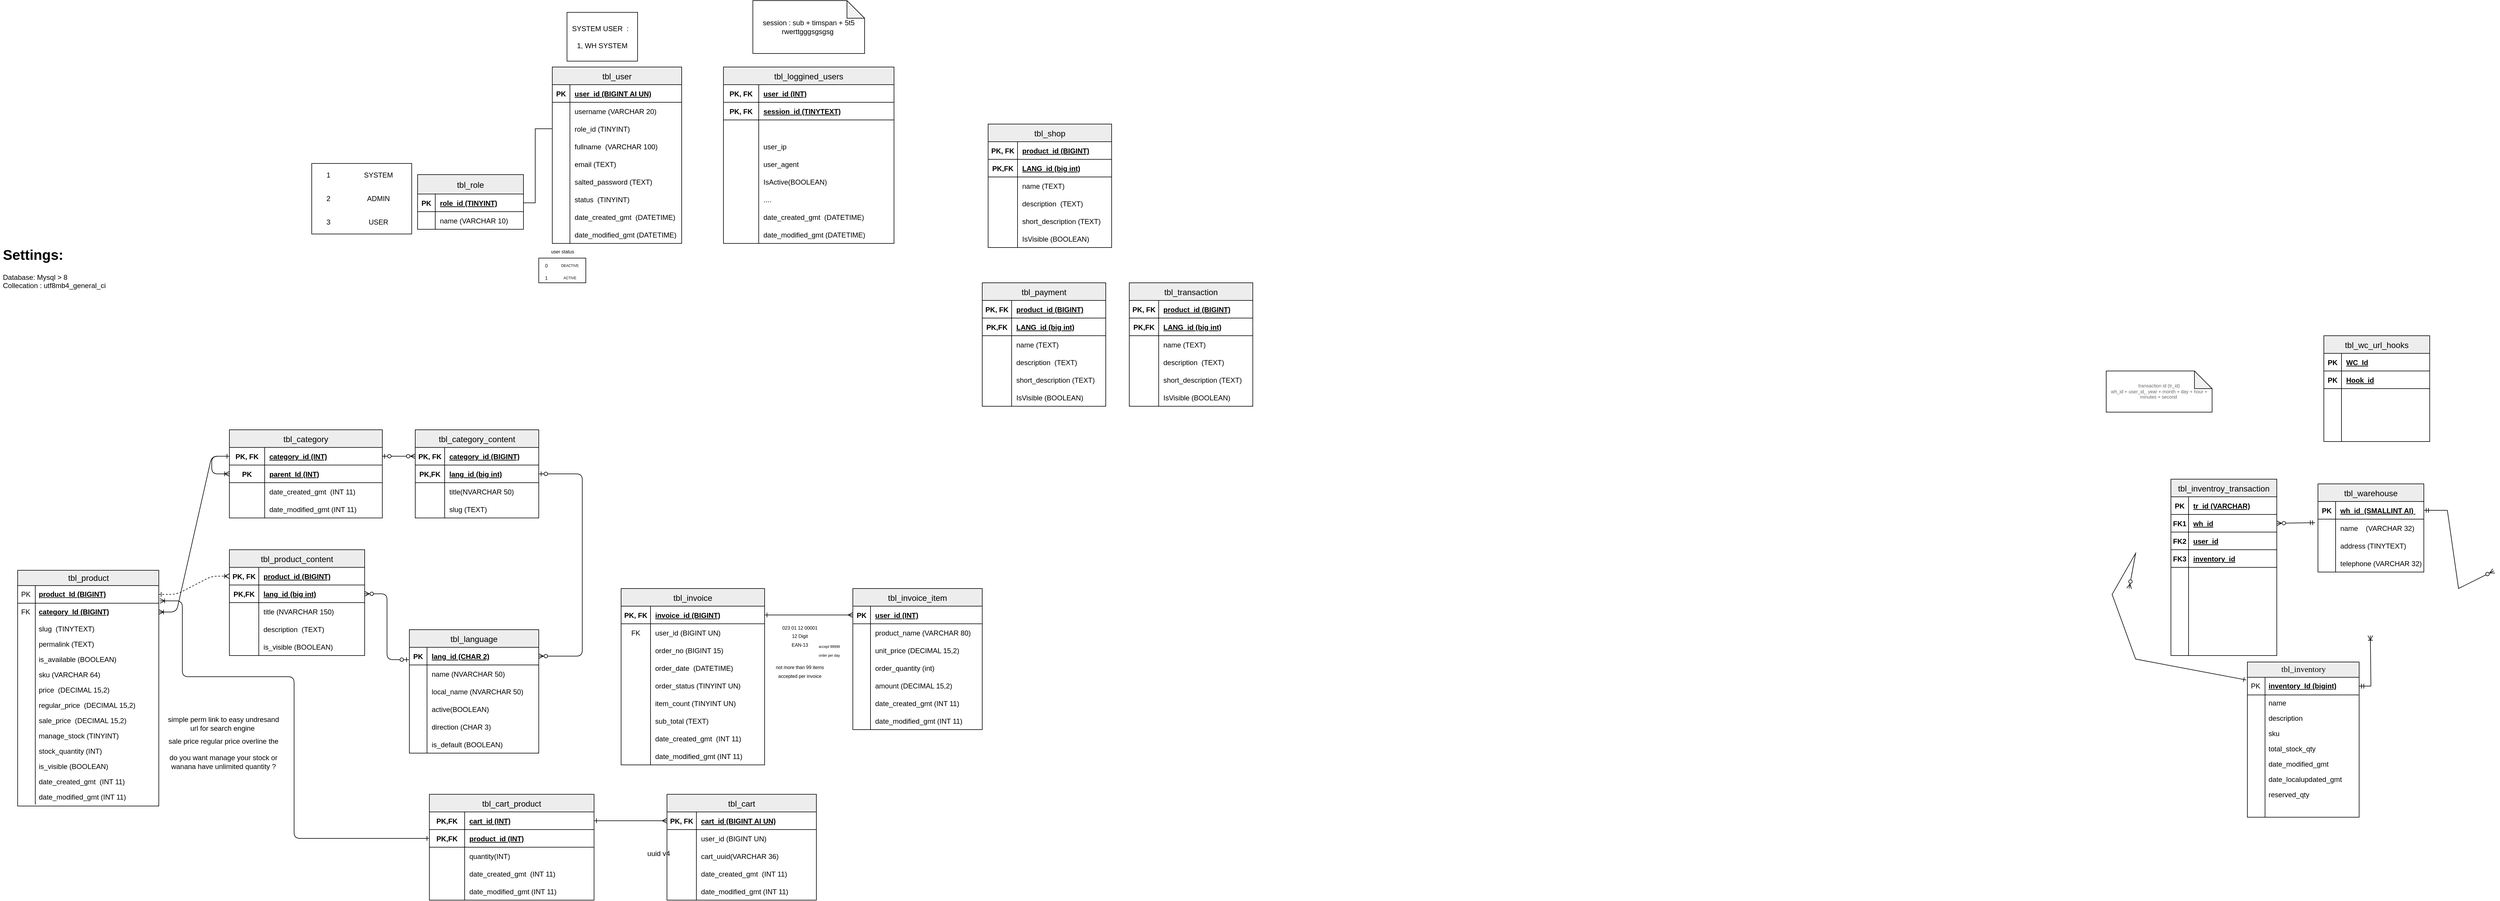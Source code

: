 <mxfile version="20.8.5" type="github">
  <diagram name="ERD-0.01" id="e56a1550-8fbb-45ad-956c-1786394a9013">
    <mxGraphModel dx="6474" dy="4295" grid="1" gridSize="10" guides="1" tooltips="1" connect="1" arrows="1" fold="1" page="1" pageScale="1" pageWidth="4681" pageHeight="3300" background="none" math="0" shadow="0">
      <root>
        <mxCell id="0" />
        <mxCell id="1" parent="0" />
        <mxCell id="eAQtUYwQgqXab6pXBG5V-1" value="&lt;span style=&quot;font-family: Helvetica;&quot;&gt;tbl_product&lt;/span&gt;" style="swimlane;html=1;fontStyle=0;childLayout=stackLayout;horizontal=1;startSize=26;fillColor=#EDEDED;horizontalStack=0;resizeParent=1;resizeLast=0;collapsible=1;marginBottom=0;swimlaneFillColor=#ffffff;align=center;rounded=0;shadow=0;comic=0;labelBackgroundColor=none;strokeWidth=1;fontFamily=Verdana;fontSize=14" parent="1" vertex="1">
          <mxGeometry x="-4590" y="609" width="240" height="401" as="geometry" />
        </mxCell>
        <mxCell id="eAQtUYwQgqXab6pXBG5V-2" value="product_Id (BIGINT)" style="shape=partialRectangle;top=0;left=0;right=0;bottom=1;html=1;align=left;verticalAlign=middle;fillColor=none;spacingLeft=34;spacingRight=4;whiteSpace=wrap;overflow=hidden;rotatable=0;points=[[0,0.5],[1,0.5]];portConstraint=eastwest;dropTarget=0;fontStyle=5;" parent="eAQtUYwQgqXab6pXBG5V-1" vertex="1">
          <mxGeometry y="26" width="240" height="30" as="geometry" />
        </mxCell>
        <mxCell id="eAQtUYwQgqXab6pXBG5V-3" value="PK" style="shape=partialRectangle;top=0;left=0;bottom=0;html=1;fillColor=none;align=left;verticalAlign=middle;spacingLeft=4;spacingRight=4;whiteSpace=wrap;overflow=hidden;rotatable=0;points=[];portConstraint=eastwest;part=1;" parent="eAQtUYwQgqXab6pXBG5V-2" vertex="1" connectable="0">
          <mxGeometry width="30" height="30" as="geometry" />
        </mxCell>
        <mxCell id="67qJAIyi8AHRo_a78X0I-46" value="category_Id (BIGINT)" style="shape=partialRectangle;top=0;left=0;right=0;bottom=1;html=1;align=left;verticalAlign=middle;fillColor=none;spacingLeft=34;spacingRight=4;whiteSpace=wrap;overflow=hidden;rotatable=0;points=[[0,0.5],[1,0.5]];portConstraint=eastwest;dropTarget=0;fontStyle=5;strokeColor=none;" parent="eAQtUYwQgqXab6pXBG5V-1" vertex="1">
          <mxGeometry y="56" width="240" height="30" as="geometry" />
        </mxCell>
        <mxCell id="67qJAIyi8AHRo_a78X0I-47" value="FK" style="shape=partialRectangle;top=0;left=0;bottom=0;html=1;fillColor=none;align=left;verticalAlign=middle;spacingLeft=4;spacingRight=4;whiteSpace=wrap;overflow=hidden;rotatable=0;points=[];portConstraint=eastwest;part=1;" parent="67qJAIyi8AHRo_a78X0I-46" connectable="0" vertex="1">
          <mxGeometry width="30" height="30" as="geometry" />
        </mxCell>
        <mxCell id="eAQtUYwQgqXab6pXBG5V-8" value="slug&amp;nbsp; (TINYTEXT)" style="shape=partialRectangle;top=0;left=0;right=0;bottom=0;html=1;align=left;verticalAlign=top;fillColor=none;spacingLeft=34;spacingRight=4;whiteSpace=wrap;overflow=hidden;rotatable=0;points=[[0,0.5],[1,0.5]];portConstraint=eastwest;dropTarget=0;" parent="eAQtUYwQgqXab6pXBG5V-1" vertex="1">
          <mxGeometry y="86" width="240" height="26" as="geometry" />
        </mxCell>
        <mxCell id="eAQtUYwQgqXab6pXBG5V-9" value="" style="shape=partialRectangle;top=0;left=0;bottom=0;html=1;fillColor=none;align=left;verticalAlign=top;spacingLeft=4;spacingRight=4;whiteSpace=wrap;overflow=hidden;rotatable=0;points=[];portConstraint=eastwest;part=1;" parent="eAQtUYwQgqXab6pXBG5V-8" vertex="1" connectable="0">
          <mxGeometry width="30" height="26" as="geometry" />
        </mxCell>
        <mxCell id="eAQtUYwQgqXab6pXBG5V-10" value="permalink (TEXT)" style="shape=partialRectangle;top=0;left=0;right=0;bottom=0;html=1;align=left;verticalAlign=top;fillColor=none;spacingLeft=34;spacingRight=4;whiteSpace=wrap;overflow=hidden;rotatable=0;points=[[0,0.5],[1,0.5]];portConstraint=eastwest;dropTarget=0;" parent="eAQtUYwQgqXab6pXBG5V-1" vertex="1">
          <mxGeometry y="112" width="240" height="26" as="geometry" />
        </mxCell>
        <mxCell id="eAQtUYwQgqXab6pXBG5V-11" value="" style="shape=partialRectangle;top=0;left=0;bottom=0;html=1;fillColor=none;align=left;verticalAlign=top;spacingLeft=4;spacingRight=4;whiteSpace=wrap;overflow=hidden;rotatable=0;points=[];portConstraint=eastwest;part=1;" parent="eAQtUYwQgqXab6pXBG5V-10" connectable="0" vertex="1">
          <mxGeometry width="30" height="26" as="geometry" />
        </mxCell>
        <mxCell id="eAQtUYwQgqXab6pXBG5V-20" value="is_available (BOOLEAN)" style="shape=partialRectangle;top=0;left=0;right=0;bottom=0;html=1;align=left;verticalAlign=top;fillColor=none;spacingLeft=34;spacingRight=4;whiteSpace=wrap;overflow=hidden;rotatable=0;points=[[0,0.5],[1,0.5]];portConstraint=eastwest;dropTarget=0;" parent="eAQtUYwQgqXab6pXBG5V-1" vertex="1">
          <mxGeometry y="138" width="240" height="26" as="geometry" />
        </mxCell>
        <mxCell id="eAQtUYwQgqXab6pXBG5V-21" value="" style="shape=partialRectangle;top=0;left=0;bottom=0;html=1;fillColor=none;align=left;verticalAlign=top;spacingLeft=4;spacingRight=4;whiteSpace=wrap;overflow=hidden;rotatable=0;points=[];portConstraint=eastwest;part=1;" parent="eAQtUYwQgqXab6pXBG5V-20" connectable="0" vertex="1">
          <mxGeometry width="30" height="26" as="geometry" />
        </mxCell>
        <mxCell id="eAQtUYwQgqXab6pXBG5V-26" value="sku (VARCHAR 64)" style="shape=partialRectangle;top=0;left=0;right=0;bottom=0;html=1;align=left;verticalAlign=top;fillColor=none;spacingLeft=34;spacingRight=4;whiteSpace=wrap;overflow=hidden;rotatable=0;points=[[0,0.5],[1,0.5]];portConstraint=eastwest;dropTarget=0;" parent="eAQtUYwQgqXab6pXBG5V-1" vertex="1">
          <mxGeometry y="164" width="240" height="26" as="geometry" />
        </mxCell>
        <mxCell id="eAQtUYwQgqXab6pXBG5V-27" value="" style="shape=partialRectangle;top=0;left=0;bottom=0;html=1;fillColor=none;align=left;verticalAlign=top;spacingLeft=4;spacingRight=4;whiteSpace=wrap;overflow=hidden;rotatable=0;points=[];portConstraint=eastwest;part=1;" parent="eAQtUYwQgqXab6pXBG5V-26" connectable="0" vertex="1">
          <mxGeometry width="30" height="26" as="geometry" />
        </mxCell>
        <mxCell id="eAQtUYwQgqXab6pXBG5V-28" value="price&amp;nbsp; (DECIMAL 15,2)" style="shape=partialRectangle;top=0;left=0;right=0;bottom=0;html=1;align=left;verticalAlign=top;fillColor=none;spacingLeft=34;spacingRight=4;whiteSpace=wrap;overflow=hidden;rotatable=0;points=[[0,0.5],[1,0.5]];portConstraint=eastwest;dropTarget=0;" parent="eAQtUYwQgqXab6pXBG5V-1" vertex="1">
          <mxGeometry y="190" width="240" height="26" as="geometry" />
        </mxCell>
        <mxCell id="eAQtUYwQgqXab6pXBG5V-29" value="" style="shape=partialRectangle;top=0;left=0;bottom=0;html=1;fillColor=none;align=left;verticalAlign=top;spacingLeft=4;spacingRight=4;whiteSpace=wrap;overflow=hidden;rotatable=0;points=[];portConstraint=eastwest;part=1;" parent="eAQtUYwQgqXab6pXBG5V-28" connectable="0" vertex="1">
          <mxGeometry width="30" height="26" as="geometry" />
        </mxCell>
        <mxCell id="eAQtUYwQgqXab6pXBG5V-30" value="regular_price&amp;nbsp; (DECIMAL 15,2)" style="shape=partialRectangle;top=0;left=0;right=0;bottom=0;html=1;align=left;verticalAlign=top;fillColor=none;spacingLeft=34;spacingRight=4;whiteSpace=wrap;overflow=hidden;rotatable=0;points=[[0,0.5],[1,0.5]];portConstraint=eastwest;dropTarget=0;" parent="eAQtUYwQgqXab6pXBG5V-1" vertex="1">
          <mxGeometry y="216" width="240" height="26" as="geometry" />
        </mxCell>
        <mxCell id="eAQtUYwQgqXab6pXBG5V-31" value="" style="shape=partialRectangle;top=0;left=0;bottom=0;html=1;fillColor=none;align=left;verticalAlign=top;spacingLeft=4;spacingRight=4;whiteSpace=wrap;overflow=hidden;rotatable=0;points=[];portConstraint=eastwest;part=1;" parent="eAQtUYwQgqXab6pXBG5V-30" connectable="0" vertex="1">
          <mxGeometry width="30" height="26" as="geometry" />
        </mxCell>
        <mxCell id="eAQtUYwQgqXab6pXBG5V-32" value="sale_price&amp;nbsp; (DECIMAL 15,2)" style="shape=partialRectangle;top=0;left=0;right=0;bottom=0;html=1;align=left;verticalAlign=top;fillColor=none;spacingLeft=34;spacingRight=4;whiteSpace=wrap;overflow=hidden;rotatable=0;points=[[0,0.5],[1,0.5]];portConstraint=eastwest;dropTarget=0;" parent="eAQtUYwQgqXab6pXBG5V-1" vertex="1">
          <mxGeometry y="242" width="240" height="26" as="geometry" />
        </mxCell>
        <mxCell id="eAQtUYwQgqXab6pXBG5V-33" value="" style="shape=partialRectangle;top=0;left=0;bottom=0;html=1;fillColor=none;align=left;verticalAlign=top;spacingLeft=4;spacingRight=4;whiteSpace=wrap;overflow=hidden;rotatable=0;points=[];portConstraint=eastwest;part=1;" parent="eAQtUYwQgqXab6pXBG5V-32" connectable="0" vertex="1">
          <mxGeometry width="30" height="26" as="geometry" />
        </mxCell>
        <mxCell id="eAQtUYwQgqXab6pXBG5V-34" value="manage_stock (TINYINT)" style="shape=partialRectangle;top=0;left=0;right=0;bottom=0;html=1;align=left;verticalAlign=top;fillColor=none;spacingLeft=34;spacingRight=4;whiteSpace=wrap;overflow=hidden;rotatable=0;points=[[0,0.5],[1,0.5]];portConstraint=eastwest;dropTarget=0;" parent="eAQtUYwQgqXab6pXBG5V-1" vertex="1">
          <mxGeometry y="268" width="240" height="26" as="geometry" />
        </mxCell>
        <mxCell id="eAQtUYwQgqXab6pXBG5V-35" value="" style="shape=partialRectangle;top=0;left=0;bottom=0;html=1;fillColor=none;align=left;verticalAlign=top;spacingLeft=4;spacingRight=4;whiteSpace=wrap;overflow=hidden;rotatable=0;points=[];portConstraint=eastwest;part=1;" parent="eAQtUYwQgqXab6pXBG5V-34" connectable="0" vertex="1">
          <mxGeometry width="30" height="26" as="geometry" />
        </mxCell>
        <mxCell id="eAQtUYwQgqXab6pXBG5V-36" value="stock_quantity (INT)" style="shape=partialRectangle;top=0;left=0;right=0;bottom=0;html=1;align=left;verticalAlign=top;fillColor=none;spacingLeft=34;spacingRight=4;whiteSpace=wrap;overflow=hidden;rotatable=0;points=[[0,0.5],[1,0.5]];portConstraint=eastwest;dropTarget=0;" parent="eAQtUYwQgqXab6pXBG5V-1" vertex="1">
          <mxGeometry y="294" width="240" height="26" as="geometry" />
        </mxCell>
        <mxCell id="eAQtUYwQgqXab6pXBG5V-37" value="" style="shape=partialRectangle;top=0;left=0;bottom=0;html=1;fillColor=none;align=left;verticalAlign=top;spacingLeft=4;spacingRight=4;whiteSpace=wrap;overflow=hidden;rotatable=0;points=[];portConstraint=eastwest;part=1;" parent="eAQtUYwQgqXab6pXBG5V-36" connectable="0" vertex="1">
          <mxGeometry width="30" height="26" as="geometry" />
        </mxCell>
        <mxCell id="67qJAIyi8AHRo_a78X0I-38" value="&lt;span style=&quot;&quot;&gt;is_visible (BOOLEAN)&lt;/span&gt;" style="shape=partialRectangle;top=0;left=0;right=0;bottom=0;html=1;align=left;verticalAlign=top;fillColor=none;spacingLeft=34;spacingRight=4;whiteSpace=wrap;overflow=hidden;rotatable=0;points=[[0,0.5],[1,0.5]];portConstraint=eastwest;dropTarget=0;" parent="eAQtUYwQgqXab6pXBG5V-1" vertex="1">
          <mxGeometry y="320" width="240" height="26" as="geometry" />
        </mxCell>
        <mxCell id="67qJAIyi8AHRo_a78X0I-39" value="" style="shape=partialRectangle;top=0;left=0;bottom=0;html=1;fillColor=none;align=left;verticalAlign=top;spacingLeft=4;spacingRight=4;whiteSpace=wrap;overflow=hidden;rotatable=0;points=[];portConstraint=eastwest;part=1;" parent="67qJAIyi8AHRo_a78X0I-38" connectable="0" vertex="1">
          <mxGeometry width="30" height="26" as="geometry" />
        </mxCell>
        <mxCell id="eAQtUYwQgqXab6pXBG5V-12" value="date_created_gmt&amp;nbsp; (INT 11)" style="shape=partialRectangle;top=0;left=0;right=0;bottom=0;html=1;align=left;verticalAlign=top;fillColor=none;spacingLeft=34;spacingRight=4;whiteSpace=wrap;overflow=hidden;rotatable=0;points=[[0,0.5],[1,0.5]];portConstraint=eastwest;dropTarget=0;" parent="eAQtUYwQgqXab6pXBG5V-1" vertex="1">
          <mxGeometry y="346" width="240" height="26" as="geometry" />
        </mxCell>
        <mxCell id="eAQtUYwQgqXab6pXBG5V-13" value="" style="shape=partialRectangle;top=0;left=0;bottom=0;html=1;fillColor=none;align=left;verticalAlign=top;spacingLeft=4;spacingRight=4;whiteSpace=wrap;overflow=hidden;rotatable=0;points=[];portConstraint=eastwest;part=1;" parent="eAQtUYwQgqXab6pXBG5V-12" connectable="0" vertex="1">
          <mxGeometry width="30" height="26" as="geometry" />
        </mxCell>
        <mxCell id="eAQtUYwQgqXab6pXBG5V-14" value="date_modified_gmt (INT 11)" style="shape=partialRectangle;top=0;left=0;right=0;bottom=0;html=1;align=left;verticalAlign=top;fillColor=none;spacingLeft=34;spacingRight=4;whiteSpace=wrap;overflow=hidden;rotatable=0;points=[[0,0.5],[1,0.5]];portConstraint=eastwest;dropTarget=0;" parent="eAQtUYwQgqXab6pXBG5V-1" vertex="1">
          <mxGeometry y="372" width="240" height="26" as="geometry" />
        </mxCell>
        <mxCell id="eAQtUYwQgqXab6pXBG5V-15" value="" style="shape=partialRectangle;top=0;left=0;bottom=0;html=1;fillColor=none;align=left;verticalAlign=top;spacingLeft=4;spacingRight=4;whiteSpace=wrap;overflow=hidden;rotatable=0;points=[];portConstraint=eastwest;part=1;" parent="eAQtUYwQgqXab6pXBG5V-14" connectable="0" vertex="1">
          <mxGeometry width="30" height="26" as="geometry" />
        </mxCell>
        <mxCell id="eAQtUYwQgqXab6pXBG5V-119" value="tbl_product_content" style="shape=table;startSize=30;container=1;collapsible=1;childLayout=tableLayout;fixedRows=1;rowLines=0;fontStyle=0;align=center;resizeLast=1;shadow=0;fillColor=#EDEDED;fontSize=14;" parent="1" vertex="1">
          <mxGeometry x="-4230" y="574" width="230" height="180" as="geometry" />
        </mxCell>
        <mxCell id="eAQtUYwQgqXab6pXBG5V-120" value="" style="shape=tableRow;horizontal=0;startSize=0;swimlaneHead=0;swimlaneBody=0;fillColor=none;collapsible=0;dropTarget=0;points=[[0,0.5],[1,0.5]];portConstraint=eastwest;top=0;left=0;right=0;bottom=1;shadow=0;" parent="eAQtUYwQgqXab6pXBG5V-119" vertex="1">
          <mxGeometry y="30" width="230" height="30" as="geometry" />
        </mxCell>
        <mxCell id="eAQtUYwQgqXab6pXBG5V-121" value="PK, FK" style="shape=partialRectangle;connectable=0;fillColor=none;top=0;left=0;bottom=0;right=0;fontStyle=1;overflow=hidden;shadow=0;" parent="eAQtUYwQgqXab6pXBG5V-120" vertex="1">
          <mxGeometry width="50" height="30" as="geometry">
            <mxRectangle width="50" height="30" as="alternateBounds" />
          </mxGeometry>
        </mxCell>
        <mxCell id="eAQtUYwQgqXab6pXBG5V-122" value="product_id (BIGINT)" style="shape=partialRectangle;connectable=0;fillColor=none;top=0;left=0;bottom=0;right=0;align=left;spacingLeft=6;fontStyle=5;overflow=hidden;shadow=0;" parent="eAQtUYwQgqXab6pXBG5V-120" vertex="1">
          <mxGeometry x="50" width="180" height="30" as="geometry">
            <mxRectangle width="180" height="30" as="alternateBounds" />
          </mxGeometry>
        </mxCell>
        <mxCell id="eAQtUYwQgqXab6pXBG5V-123" value="" style="shape=tableRow;horizontal=0;startSize=0;swimlaneHead=0;swimlaneBody=0;fillColor=none;collapsible=0;dropTarget=0;points=[[0,0.5],[1,0.5]];portConstraint=eastwest;top=0;left=0;right=0;bottom=1;shadow=0;" parent="eAQtUYwQgqXab6pXBG5V-119" vertex="1">
          <mxGeometry y="60" width="230" height="30" as="geometry" />
        </mxCell>
        <mxCell id="eAQtUYwQgqXab6pXBG5V-124" value="PK,FK" style="shape=partialRectangle;connectable=0;fillColor=none;top=0;left=0;bottom=0;right=0;fontStyle=1;overflow=hidden;shadow=0;" parent="eAQtUYwQgqXab6pXBG5V-123" vertex="1">
          <mxGeometry width="50" height="30" as="geometry">
            <mxRectangle width="50" height="30" as="alternateBounds" />
          </mxGeometry>
        </mxCell>
        <mxCell id="eAQtUYwQgqXab6pXBG5V-125" value="lang_id (big int)" style="shape=partialRectangle;connectable=0;fillColor=none;top=0;left=0;bottom=0;right=0;align=left;spacingLeft=6;fontStyle=5;overflow=hidden;shadow=0;" parent="eAQtUYwQgqXab6pXBG5V-123" vertex="1">
          <mxGeometry x="50" width="180" height="30" as="geometry">
            <mxRectangle width="180" height="30" as="alternateBounds" />
          </mxGeometry>
        </mxCell>
        <mxCell id="eAQtUYwQgqXab6pXBG5V-126" value="" style="shape=tableRow;horizontal=0;startSize=0;swimlaneHead=0;swimlaneBody=0;fillColor=none;collapsible=0;dropTarget=0;points=[[0,0.5],[1,0.5]];portConstraint=eastwest;top=0;left=0;right=0;bottom=0;" parent="eAQtUYwQgqXab6pXBG5V-119" vertex="1">
          <mxGeometry y="90" width="230" height="30" as="geometry" />
        </mxCell>
        <mxCell id="eAQtUYwQgqXab6pXBG5V-127" value="" style="shape=partialRectangle;connectable=0;fillColor=none;top=0;left=0;bottom=0;right=0;editable=1;overflow=hidden;" parent="eAQtUYwQgqXab6pXBG5V-126" vertex="1">
          <mxGeometry width="50" height="30" as="geometry">
            <mxRectangle width="50" height="30" as="alternateBounds" />
          </mxGeometry>
        </mxCell>
        <mxCell id="eAQtUYwQgqXab6pXBG5V-128" value="title (NVARCHAR 150)" style="shape=partialRectangle;connectable=0;fillColor=none;top=0;left=0;bottom=0;right=0;align=left;spacingLeft=6;overflow=hidden;" parent="eAQtUYwQgqXab6pXBG5V-126" vertex="1">
          <mxGeometry x="50" width="180" height="30" as="geometry">
            <mxRectangle width="180" height="30" as="alternateBounds" />
          </mxGeometry>
        </mxCell>
        <mxCell id="67qJAIyi8AHRo_a78X0I-6" value="" style="shape=tableRow;horizontal=0;startSize=0;swimlaneHead=0;swimlaneBody=0;fillColor=none;collapsible=0;dropTarget=0;points=[[0,0.5],[1,0.5]];portConstraint=eastwest;top=0;left=0;right=0;bottom=0;" parent="eAQtUYwQgqXab6pXBG5V-119" vertex="1">
          <mxGeometry y="120" width="230" height="30" as="geometry" />
        </mxCell>
        <mxCell id="67qJAIyi8AHRo_a78X0I-7" value="" style="shape=partialRectangle;connectable=0;fillColor=none;top=0;left=0;bottom=0;right=0;editable=1;overflow=hidden;" parent="67qJAIyi8AHRo_a78X0I-6" vertex="1">
          <mxGeometry width="50" height="30" as="geometry">
            <mxRectangle width="50" height="30" as="alternateBounds" />
          </mxGeometry>
        </mxCell>
        <mxCell id="67qJAIyi8AHRo_a78X0I-8" value="description  (TEXT)" style="shape=partialRectangle;connectable=0;fillColor=none;top=0;left=0;bottom=0;right=0;align=left;spacingLeft=6;overflow=hidden;" parent="67qJAIyi8AHRo_a78X0I-6" vertex="1">
          <mxGeometry x="50" width="180" height="30" as="geometry">
            <mxRectangle width="180" height="30" as="alternateBounds" />
          </mxGeometry>
        </mxCell>
        <mxCell id="67qJAIyi8AHRo_a78X0I-35" value="" style="shape=tableRow;horizontal=0;startSize=0;swimlaneHead=0;swimlaneBody=0;fillColor=none;collapsible=0;dropTarget=0;points=[[0,0.5],[1,0.5]];portConstraint=eastwest;top=0;left=0;right=0;bottom=0;" parent="eAQtUYwQgqXab6pXBG5V-119" vertex="1">
          <mxGeometry y="150" width="230" height="30" as="geometry" />
        </mxCell>
        <mxCell id="67qJAIyi8AHRo_a78X0I-36" value="" style="shape=partialRectangle;connectable=0;fillColor=none;top=0;left=0;bottom=0;right=0;editable=1;overflow=hidden;" parent="67qJAIyi8AHRo_a78X0I-35" vertex="1">
          <mxGeometry width="50" height="30" as="geometry">
            <mxRectangle width="50" height="30" as="alternateBounds" />
          </mxGeometry>
        </mxCell>
        <mxCell id="67qJAIyi8AHRo_a78X0I-37" value="is_visible (BOOLEAN)" style="shape=partialRectangle;connectable=0;fillColor=none;top=0;left=0;bottom=0;right=0;align=left;spacingLeft=6;overflow=hidden;" parent="67qJAIyi8AHRo_a78X0I-35" vertex="1">
          <mxGeometry x="50" width="180" height="30" as="geometry">
            <mxRectangle width="180" height="30" as="alternateBounds" />
          </mxGeometry>
        </mxCell>
        <mxCell id="eAQtUYwQgqXab6pXBG5V-135" value="tbl_wc_url_hooks" style="shape=table;startSize=30;container=1;collapsible=1;childLayout=tableLayout;fixedRows=1;rowLines=0;fontStyle=0;align=center;resizeLast=1;shadow=0;fillColor=#EDEDED;fontSize=14;" parent="1" vertex="1">
          <mxGeometry x="-669" y="210" width="180" height="180" as="geometry" />
        </mxCell>
        <mxCell id="eAQtUYwQgqXab6pXBG5V-136" value="" style="shape=tableRow;horizontal=0;startSize=0;swimlaneHead=0;swimlaneBody=0;fillColor=none;collapsible=0;dropTarget=0;points=[[0,0.5],[1,0.5]];portConstraint=eastwest;top=0;left=0;right=0;bottom=1;shadow=0;" parent="eAQtUYwQgqXab6pXBG5V-135" vertex="1">
          <mxGeometry y="30" width="180" height="30" as="geometry" />
        </mxCell>
        <mxCell id="eAQtUYwQgqXab6pXBG5V-137" value="PK" style="shape=partialRectangle;connectable=0;fillColor=none;top=0;left=0;bottom=0;right=0;fontStyle=1;overflow=hidden;shadow=0;" parent="eAQtUYwQgqXab6pXBG5V-136" vertex="1">
          <mxGeometry width="30" height="30" as="geometry">
            <mxRectangle width="30" height="30" as="alternateBounds" />
          </mxGeometry>
        </mxCell>
        <mxCell id="eAQtUYwQgqXab6pXBG5V-138" value="WC_Id" style="shape=partialRectangle;connectable=0;fillColor=none;top=0;left=0;bottom=0;right=0;align=left;spacingLeft=6;fontStyle=5;overflow=hidden;shadow=0;" parent="eAQtUYwQgqXab6pXBG5V-136" vertex="1">
          <mxGeometry x="30" width="150" height="30" as="geometry">
            <mxRectangle width="150" height="30" as="alternateBounds" />
          </mxGeometry>
        </mxCell>
        <mxCell id="eAQtUYwQgqXab6pXBG5V-139" value="" style="shape=tableRow;horizontal=0;startSize=0;swimlaneHead=0;swimlaneBody=0;fillColor=none;collapsible=0;dropTarget=0;points=[[0,0.5],[1,0.5]];portConstraint=eastwest;top=0;left=0;right=0;bottom=1;shadow=0;" parent="eAQtUYwQgqXab6pXBG5V-135" vertex="1">
          <mxGeometry y="60" width="180" height="30" as="geometry" />
        </mxCell>
        <mxCell id="eAQtUYwQgqXab6pXBG5V-140" value="PK" style="shape=partialRectangle;connectable=0;fillColor=none;top=0;left=0;bottom=0;right=0;fontStyle=1;overflow=hidden;shadow=0;" parent="eAQtUYwQgqXab6pXBG5V-139" vertex="1">
          <mxGeometry width="30" height="30" as="geometry">
            <mxRectangle width="30" height="30" as="alternateBounds" />
          </mxGeometry>
        </mxCell>
        <mxCell id="eAQtUYwQgqXab6pXBG5V-141" value="Hook_id" style="shape=partialRectangle;connectable=0;fillColor=none;top=0;left=0;bottom=0;right=0;align=left;spacingLeft=6;fontStyle=5;overflow=hidden;shadow=0;" parent="eAQtUYwQgqXab6pXBG5V-139" vertex="1">
          <mxGeometry x="30" width="150" height="30" as="geometry">
            <mxRectangle width="150" height="30" as="alternateBounds" />
          </mxGeometry>
        </mxCell>
        <mxCell id="eAQtUYwQgqXab6pXBG5V-142" value="" style="shape=tableRow;horizontal=0;startSize=0;swimlaneHead=0;swimlaneBody=0;fillColor=none;collapsible=0;dropTarget=0;points=[[0,0.5],[1,0.5]];portConstraint=eastwest;top=0;left=0;right=0;bottom=0;shadow=0;" parent="eAQtUYwQgqXab6pXBG5V-135" vertex="1">
          <mxGeometry y="90" width="180" height="30" as="geometry" />
        </mxCell>
        <mxCell id="eAQtUYwQgqXab6pXBG5V-143" value="" style="shape=partialRectangle;connectable=0;fillColor=none;top=0;left=0;bottom=0;right=0;editable=1;overflow=hidden;shadow=0;" parent="eAQtUYwQgqXab6pXBG5V-142" vertex="1">
          <mxGeometry width="30" height="30" as="geometry">
            <mxRectangle width="30" height="30" as="alternateBounds" />
          </mxGeometry>
        </mxCell>
        <mxCell id="eAQtUYwQgqXab6pXBG5V-144" value="" style="shape=partialRectangle;connectable=0;fillColor=none;top=0;left=0;bottom=0;right=0;align=left;spacingLeft=6;overflow=hidden;shadow=0;" parent="eAQtUYwQgqXab6pXBG5V-142" vertex="1">
          <mxGeometry x="30" width="150" height="30" as="geometry">
            <mxRectangle width="150" height="30" as="alternateBounds" />
          </mxGeometry>
        </mxCell>
        <mxCell id="eAQtUYwQgqXab6pXBG5V-145" value="" style="shape=tableRow;horizontal=0;startSize=0;swimlaneHead=0;swimlaneBody=0;fillColor=none;collapsible=0;dropTarget=0;points=[[0,0.5],[1,0.5]];portConstraint=eastwest;top=0;left=0;right=0;bottom=0;shadow=0;" parent="eAQtUYwQgqXab6pXBG5V-135" vertex="1">
          <mxGeometry y="120" width="180" height="60" as="geometry" />
        </mxCell>
        <mxCell id="eAQtUYwQgqXab6pXBG5V-146" value="" style="shape=partialRectangle;connectable=0;fillColor=none;top=0;left=0;bottom=0;right=0;editable=1;overflow=hidden;shadow=0;" parent="eAQtUYwQgqXab6pXBG5V-145" vertex="1">
          <mxGeometry width="30" height="60" as="geometry">
            <mxRectangle width="30" height="60" as="alternateBounds" />
          </mxGeometry>
        </mxCell>
        <mxCell id="eAQtUYwQgqXab6pXBG5V-147" value="" style="shape=partialRectangle;connectable=0;fillColor=none;top=0;left=0;bottom=0;right=0;align=left;spacingLeft=6;overflow=hidden;shadow=0;" parent="eAQtUYwQgqXab6pXBG5V-145" vertex="1">
          <mxGeometry x="30" width="150" height="60" as="geometry">
            <mxRectangle width="150" height="60" as="alternateBounds" />
          </mxGeometry>
        </mxCell>
        <mxCell id="eAQtUYwQgqXab6pXBG5V-149" value="tbl_inventory" style="swimlane;html=1;fontStyle=0;childLayout=stackLayout;horizontal=1;startSize=26;fillColor=#EDEDED;horizontalStack=0;resizeParent=1;resizeLast=0;collapsible=1;marginBottom=0;swimlaneFillColor=#ffffff;align=center;rounded=0;shadow=0;comic=0;labelBackgroundColor=none;strokeWidth=1;fontFamily=Verdana;fontSize=14" parent="1" vertex="1">
          <mxGeometry x="-799" y="765" width="190" height="264" as="geometry" />
        </mxCell>
        <mxCell id="eAQtUYwQgqXab6pXBG5V-150" value="inventory_Id (bigint)" style="shape=partialRectangle;top=0;left=0;right=0;bottom=1;html=1;align=left;verticalAlign=middle;fillColor=none;spacingLeft=34;spacingRight=4;whiteSpace=wrap;overflow=hidden;rotatable=0;points=[[0,0.5],[1,0.5]];portConstraint=eastwest;dropTarget=0;fontStyle=5;" parent="eAQtUYwQgqXab6pXBG5V-149" vertex="1">
          <mxGeometry y="26" width="190" height="30" as="geometry" />
        </mxCell>
        <mxCell id="eAQtUYwQgqXab6pXBG5V-151" value="PK" style="shape=partialRectangle;top=0;left=0;bottom=0;html=1;fillColor=none;align=left;verticalAlign=middle;spacingLeft=4;spacingRight=4;whiteSpace=wrap;overflow=hidden;rotatable=0;points=[];portConstraint=eastwest;part=1;" parent="eAQtUYwQgqXab6pXBG5V-150" connectable="0" vertex="1">
          <mxGeometry width="30" height="30" as="geometry" />
        </mxCell>
        <mxCell id="eAQtUYwQgqXab6pXBG5V-154" value="name" style="shape=partialRectangle;top=0;left=0;right=0;bottom=0;html=1;align=left;verticalAlign=top;fillColor=none;spacingLeft=34;spacingRight=4;whiteSpace=wrap;overflow=hidden;rotatable=0;points=[[0,0.5],[1,0.5]];portConstraint=eastwest;dropTarget=0;" parent="eAQtUYwQgqXab6pXBG5V-149" vertex="1">
          <mxGeometry y="56" width="190" height="26" as="geometry" />
        </mxCell>
        <mxCell id="eAQtUYwQgqXab6pXBG5V-155" value="" style="shape=partialRectangle;top=0;left=0;bottom=0;html=1;fillColor=none;align=left;verticalAlign=top;spacingLeft=4;spacingRight=4;whiteSpace=wrap;overflow=hidden;rotatable=0;points=[];portConstraint=eastwest;part=1;" parent="eAQtUYwQgqXab6pXBG5V-154" connectable="0" vertex="1">
          <mxGeometry width="30" height="26" as="geometry" />
        </mxCell>
        <mxCell id="vjcxfooFgliajUktmEag-1" value="description" style="shape=partialRectangle;top=0;left=0;right=0;bottom=0;html=1;align=left;verticalAlign=top;fillColor=none;spacingLeft=34;spacingRight=4;whiteSpace=wrap;overflow=hidden;rotatable=0;points=[[0,0.5],[1,0.5]];portConstraint=eastwest;dropTarget=0;" parent="eAQtUYwQgqXab6pXBG5V-149" vertex="1">
          <mxGeometry y="82" width="190" height="26" as="geometry" />
        </mxCell>
        <mxCell id="vjcxfooFgliajUktmEag-2" value="" style="shape=partialRectangle;top=0;left=0;bottom=0;html=1;fillColor=none;align=left;verticalAlign=top;spacingLeft=4;spacingRight=4;whiteSpace=wrap;overflow=hidden;rotatable=0;points=[];portConstraint=eastwest;part=1;" parent="vjcxfooFgliajUktmEag-1" connectable="0" vertex="1">
          <mxGeometry width="30" height="26" as="geometry" />
        </mxCell>
        <mxCell id="eAQtUYwQgqXab6pXBG5V-152" value="sku" style="shape=partialRectangle;top=0;left=0;right=0;bottom=0;html=1;align=left;verticalAlign=top;fillColor=none;spacingLeft=34;spacingRight=4;whiteSpace=wrap;overflow=hidden;rotatable=0;points=[[0,0.5],[1,0.5]];portConstraint=eastwest;dropTarget=0;" parent="eAQtUYwQgqXab6pXBG5V-149" vertex="1">
          <mxGeometry y="108" width="190" height="26" as="geometry" />
        </mxCell>
        <mxCell id="eAQtUYwQgqXab6pXBG5V-153" value="" style="shape=partialRectangle;top=0;left=0;bottom=0;html=1;fillColor=none;align=left;verticalAlign=top;spacingLeft=4;spacingRight=4;whiteSpace=wrap;overflow=hidden;rotatable=0;points=[];portConstraint=eastwest;part=1;" parent="eAQtUYwQgqXab6pXBG5V-152" connectable="0" vertex="1">
          <mxGeometry width="30" height="26" as="geometry" />
        </mxCell>
        <mxCell id="eAQtUYwQgqXab6pXBG5V-172" value="total_stock_qty" style="shape=partialRectangle;top=0;left=0;right=0;bottom=0;html=1;align=left;verticalAlign=top;fillColor=none;spacingLeft=34;spacingRight=4;whiteSpace=wrap;overflow=hidden;rotatable=0;points=[[0,0.5],[1,0.5]];portConstraint=eastwest;dropTarget=0;" parent="eAQtUYwQgqXab6pXBG5V-149" vertex="1">
          <mxGeometry y="134" width="190" height="26" as="geometry" />
        </mxCell>
        <mxCell id="eAQtUYwQgqXab6pXBG5V-173" value="" style="shape=partialRectangle;top=0;left=0;bottom=0;html=1;fillColor=none;align=left;verticalAlign=top;spacingLeft=4;spacingRight=4;whiteSpace=wrap;overflow=hidden;rotatable=0;points=[];portConstraint=eastwest;part=1;" parent="eAQtUYwQgqXab6pXBG5V-172" connectable="0" vertex="1">
          <mxGeometry width="30" height="26" as="geometry" />
        </mxCell>
        <mxCell id="eAQtUYwQgqXab6pXBG5V-158" value="date_modified_gmt" style="shape=partialRectangle;top=0;left=0;right=0;bottom=0;html=1;align=left;verticalAlign=top;fillColor=none;spacingLeft=34;spacingRight=4;whiteSpace=wrap;overflow=hidden;rotatable=0;points=[[0,0.5],[1,0.5]];portConstraint=eastwest;dropTarget=0;" parent="eAQtUYwQgqXab6pXBG5V-149" vertex="1">
          <mxGeometry y="160" width="190" height="26" as="geometry" />
        </mxCell>
        <mxCell id="eAQtUYwQgqXab6pXBG5V-159" value="" style="shape=partialRectangle;top=0;left=0;bottom=0;html=1;fillColor=none;align=left;verticalAlign=top;spacingLeft=4;spacingRight=4;whiteSpace=wrap;overflow=hidden;rotatable=0;points=[];portConstraint=eastwest;part=1;" parent="eAQtUYwQgqXab6pXBG5V-158" connectable="0" vertex="1">
          <mxGeometry width="30" height="26" as="geometry" />
        </mxCell>
        <mxCell id="eAQtUYwQgqXab6pXBG5V-160" value="date_localupdated_gmt" style="shape=partialRectangle;top=0;left=0;right=0;bottom=0;html=1;align=left;verticalAlign=top;fillColor=none;spacingLeft=34;spacingRight=4;whiteSpace=wrap;overflow=hidden;rotatable=0;points=[[0,0.5],[1,0.5]];portConstraint=eastwest;dropTarget=0;" parent="eAQtUYwQgqXab6pXBG5V-149" vertex="1">
          <mxGeometry y="186" width="190" height="26" as="geometry" />
        </mxCell>
        <mxCell id="eAQtUYwQgqXab6pXBG5V-161" value="" style="shape=partialRectangle;top=0;left=0;bottom=0;html=1;fillColor=none;align=left;verticalAlign=top;spacingLeft=4;spacingRight=4;whiteSpace=wrap;overflow=hidden;rotatable=0;points=[];portConstraint=eastwest;part=1;" parent="eAQtUYwQgqXab6pXBG5V-160" connectable="0" vertex="1">
          <mxGeometry width="30" height="26" as="geometry" />
        </mxCell>
        <mxCell id="L4eHSlw2qwfZkhgsiOzW-11" value="reserved_qty" style="shape=partialRectangle;top=0;left=0;right=0;bottom=0;html=1;align=left;verticalAlign=top;fillColor=none;spacingLeft=34;spacingRight=4;whiteSpace=wrap;overflow=hidden;rotatable=0;points=[[0,0.5],[1,0.5]];portConstraint=eastwest;dropTarget=0;" parent="eAQtUYwQgqXab6pXBG5V-149" vertex="1">
          <mxGeometry y="212" width="190" height="26" as="geometry" />
        </mxCell>
        <mxCell id="L4eHSlw2qwfZkhgsiOzW-12" value="" style="shape=partialRectangle;top=0;left=0;bottom=0;html=1;fillColor=none;align=left;verticalAlign=top;spacingLeft=4;spacingRight=4;whiteSpace=wrap;overflow=hidden;rotatable=0;points=[];portConstraint=eastwest;part=1;" parent="L4eHSlw2qwfZkhgsiOzW-11" connectable="0" vertex="1">
          <mxGeometry width="30" height="26" as="geometry" />
        </mxCell>
        <mxCell id="L4eHSlw2qwfZkhgsiOzW-13" value="" style="shape=partialRectangle;top=0;left=0;right=0;bottom=0;html=1;align=left;verticalAlign=top;fillColor=none;spacingLeft=34;spacingRight=4;whiteSpace=wrap;overflow=hidden;rotatable=0;points=[[0,0.5],[1,0.5]];portConstraint=eastwest;dropTarget=0;" parent="eAQtUYwQgqXab6pXBG5V-149" vertex="1">
          <mxGeometry y="238" width="190" height="26" as="geometry" />
        </mxCell>
        <mxCell id="L4eHSlw2qwfZkhgsiOzW-14" value="" style="shape=partialRectangle;top=0;left=0;bottom=0;html=1;fillColor=none;align=left;verticalAlign=top;spacingLeft=4;spacingRight=4;whiteSpace=wrap;overflow=hidden;rotatable=0;points=[];portConstraint=eastwest;part=1;" parent="L4eHSlw2qwfZkhgsiOzW-13" connectable="0" vertex="1">
          <mxGeometry width="30" height="26" as="geometry" />
        </mxCell>
        <mxCell id="eAQtUYwQgqXab6pXBG5V-205" value="tbl_inventroy_transaction" style="shape=table;startSize=30;container=1;collapsible=1;childLayout=tableLayout;fixedRows=1;rowLines=0;fontStyle=0;align=center;resizeLast=1;shadow=0;fillColor=#EDEDED;fontSize=14;" parent="1" vertex="1">
          <mxGeometry x="-929" y="454" width="180" height="300" as="geometry" />
        </mxCell>
        <mxCell id="eAQtUYwQgqXab6pXBG5V-206" value="" style="shape=tableRow;horizontal=0;startSize=0;swimlaneHead=0;swimlaneBody=0;fillColor=none;collapsible=0;dropTarget=0;points=[[0,0.5],[1,0.5]];portConstraint=eastwest;top=0;left=0;right=0;bottom=1;shadow=0;" parent="eAQtUYwQgqXab6pXBG5V-205" vertex="1">
          <mxGeometry y="30" width="180" height="30" as="geometry" />
        </mxCell>
        <mxCell id="eAQtUYwQgqXab6pXBG5V-207" value="PK" style="shape=partialRectangle;connectable=0;fillColor=none;top=0;left=0;bottom=0;right=0;fontStyle=1;overflow=hidden;shadow=0;" parent="eAQtUYwQgqXab6pXBG5V-206" vertex="1">
          <mxGeometry width="30" height="30" as="geometry">
            <mxRectangle width="30" height="30" as="alternateBounds" />
          </mxGeometry>
        </mxCell>
        <mxCell id="eAQtUYwQgqXab6pXBG5V-208" value="tr_id (VARCHAR)" style="shape=partialRectangle;connectable=0;fillColor=none;top=0;left=0;bottom=0;right=0;align=left;spacingLeft=6;fontStyle=5;overflow=hidden;shadow=0;" parent="eAQtUYwQgqXab6pXBG5V-206" vertex="1">
          <mxGeometry x="30" width="150" height="30" as="geometry">
            <mxRectangle width="150" height="30" as="alternateBounds" />
          </mxGeometry>
        </mxCell>
        <mxCell id="eAQtUYwQgqXab6pXBG5V-209" value="" style="shape=tableRow;horizontal=0;startSize=0;swimlaneHead=0;swimlaneBody=0;fillColor=none;collapsible=0;dropTarget=0;points=[[0,0.5],[1,0.5]];portConstraint=eastwest;top=0;left=0;right=0;bottom=1;shadow=0;" parent="eAQtUYwQgqXab6pXBG5V-205" vertex="1">
          <mxGeometry y="60" width="180" height="30" as="geometry" />
        </mxCell>
        <mxCell id="eAQtUYwQgqXab6pXBG5V-210" value="FK1" style="shape=partialRectangle;connectable=0;fillColor=none;top=0;left=0;bottom=0;right=0;fontStyle=1;overflow=hidden;shadow=0;" parent="eAQtUYwQgqXab6pXBG5V-209" vertex="1">
          <mxGeometry width="30" height="30" as="geometry">
            <mxRectangle width="30" height="30" as="alternateBounds" />
          </mxGeometry>
        </mxCell>
        <mxCell id="eAQtUYwQgqXab6pXBG5V-211" value="wh_id" style="shape=partialRectangle;connectable=0;fillColor=none;top=0;left=0;bottom=0;right=0;align=left;spacingLeft=6;fontStyle=5;overflow=hidden;shadow=0;" parent="eAQtUYwQgqXab6pXBG5V-209" vertex="1">
          <mxGeometry x="30" width="150" height="30" as="geometry">
            <mxRectangle width="150" height="30" as="alternateBounds" />
          </mxGeometry>
        </mxCell>
        <mxCell id="eAQtUYwQgqXab6pXBG5V-212" value="" style="shape=tableRow;horizontal=0;startSize=0;swimlaneHead=0;swimlaneBody=0;fillColor=none;collapsible=0;dropTarget=0;points=[[0,0.5],[1,0.5]];portConstraint=eastwest;top=0;left=0;right=0;bottom=1;shadow=0;" parent="eAQtUYwQgqXab6pXBG5V-205" vertex="1">
          <mxGeometry y="90" width="180" height="30" as="geometry" />
        </mxCell>
        <mxCell id="eAQtUYwQgqXab6pXBG5V-213" value="FK2" style="shape=partialRectangle;connectable=0;fillColor=none;top=0;left=0;bottom=0;right=0;fontStyle=1;overflow=hidden;shadow=0;" parent="eAQtUYwQgqXab6pXBG5V-212" vertex="1">
          <mxGeometry width="30" height="30" as="geometry">
            <mxRectangle width="30" height="30" as="alternateBounds" />
          </mxGeometry>
        </mxCell>
        <mxCell id="eAQtUYwQgqXab6pXBG5V-214" value="user_id" style="shape=partialRectangle;connectable=0;fillColor=none;top=0;left=0;bottom=0;right=0;align=left;spacingLeft=6;fontStyle=5;overflow=hidden;shadow=0;" parent="eAQtUYwQgqXab6pXBG5V-212" vertex="1">
          <mxGeometry x="30" width="150" height="30" as="geometry">
            <mxRectangle width="150" height="30" as="alternateBounds" />
          </mxGeometry>
        </mxCell>
        <mxCell id="eAQtUYwQgqXab6pXBG5V-215" value="" style="shape=tableRow;horizontal=0;startSize=0;swimlaneHead=0;swimlaneBody=0;fillColor=none;collapsible=0;dropTarget=0;points=[[0,0.5],[1,0.5]];portConstraint=eastwest;top=0;left=0;right=0;bottom=1;shadow=0;" parent="eAQtUYwQgqXab6pXBG5V-205" vertex="1">
          <mxGeometry y="120" width="180" height="30" as="geometry" />
        </mxCell>
        <mxCell id="eAQtUYwQgqXab6pXBG5V-216" value="FK3" style="shape=partialRectangle;connectable=0;fillColor=none;top=0;left=0;bottom=0;right=0;fontStyle=1;overflow=hidden;shadow=0;" parent="eAQtUYwQgqXab6pXBG5V-215" vertex="1">
          <mxGeometry width="30" height="30" as="geometry">
            <mxRectangle width="30" height="30" as="alternateBounds" />
          </mxGeometry>
        </mxCell>
        <mxCell id="eAQtUYwQgqXab6pXBG5V-217" value="inventory_id" style="shape=partialRectangle;connectable=0;fillColor=none;top=0;left=0;bottom=0;right=0;align=left;spacingLeft=6;fontStyle=5;overflow=hidden;shadow=0;" parent="eAQtUYwQgqXab6pXBG5V-215" vertex="1">
          <mxGeometry x="30" width="150" height="30" as="geometry">
            <mxRectangle width="150" height="30" as="alternateBounds" />
          </mxGeometry>
        </mxCell>
        <mxCell id="eAQtUYwQgqXab6pXBG5V-218" value="" style="shape=tableRow;horizontal=0;startSize=0;swimlaneHead=0;swimlaneBody=0;fillColor=none;collapsible=0;dropTarget=0;points=[[0,0.5],[1,0.5]];portConstraint=eastwest;top=0;left=0;right=0;bottom=0;" parent="eAQtUYwQgqXab6pXBG5V-205" vertex="1">
          <mxGeometry y="150" width="180" height="30" as="geometry" />
        </mxCell>
        <mxCell id="eAQtUYwQgqXab6pXBG5V-219" value="" style="shape=partialRectangle;connectable=0;fillColor=none;top=0;left=0;bottom=0;right=0;editable=1;overflow=hidden;" parent="eAQtUYwQgqXab6pXBG5V-218" vertex="1">
          <mxGeometry width="30" height="30" as="geometry">
            <mxRectangle width="30" height="30" as="alternateBounds" />
          </mxGeometry>
        </mxCell>
        <mxCell id="eAQtUYwQgqXab6pXBG5V-220" value="" style="shape=partialRectangle;connectable=0;fillColor=none;top=0;left=0;bottom=0;right=0;align=left;spacingLeft=6;overflow=hidden;" parent="eAQtUYwQgqXab6pXBG5V-218" vertex="1">
          <mxGeometry x="30" width="150" height="30" as="geometry">
            <mxRectangle width="150" height="30" as="alternateBounds" />
          </mxGeometry>
        </mxCell>
        <mxCell id="eAQtUYwQgqXab6pXBG5V-221" value="" style="shape=tableRow;horizontal=0;startSize=0;swimlaneHead=0;swimlaneBody=0;fillColor=none;collapsible=0;dropTarget=0;points=[[0,0.5],[1,0.5]];portConstraint=eastwest;top=0;left=0;right=0;bottom=0;shadow=0;" parent="eAQtUYwQgqXab6pXBG5V-205" vertex="1">
          <mxGeometry y="180" width="180" height="30" as="geometry" />
        </mxCell>
        <mxCell id="eAQtUYwQgqXab6pXBG5V-222" value="" style="shape=partialRectangle;connectable=0;fillColor=none;top=0;left=0;bottom=0;right=0;editable=1;overflow=hidden;shadow=0;" parent="eAQtUYwQgqXab6pXBG5V-221" vertex="1">
          <mxGeometry width="30" height="30" as="geometry">
            <mxRectangle width="30" height="30" as="alternateBounds" />
          </mxGeometry>
        </mxCell>
        <mxCell id="eAQtUYwQgqXab6pXBG5V-223" value="" style="shape=partialRectangle;connectable=0;fillColor=none;top=0;left=0;bottom=0;right=0;align=left;spacingLeft=6;overflow=hidden;shadow=0;" parent="eAQtUYwQgqXab6pXBG5V-221" vertex="1">
          <mxGeometry x="30" width="150" height="30" as="geometry">
            <mxRectangle width="150" height="30" as="alternateBounds" />
          </mxGeometry>
        </mxCell>
        <mxCell id="eAQtUYwQgqXab6pXBG5V-224" value="" style="shape=tableRow;horizontal=0;startSize=0;swimlaneHead=0;swimlaneBody=0;fillColor=none;collapsible=0;dropTarget=0;points=[[0,0.5],[1,0.5]];portConstraint=eastwest;top=0;left=0;right=0;bottom=0;" parent="eAQtUYwQgqXab6pXBG5V-205" vertex="1">
          <mxGeometry y="210" width="180" height="30" as="geometry" />
        </mxCell>
        <mxCell id="eAQtUYwQgqXab6pXBG5V-225" value="" style="shape=partialRectangle;connectable=0;fillColor=none;top=0;left=0;bottom=0;right=0;fontStyle=0;overflow=hidden;" parent="eAQtUYwQgqXab6pXBG5V-224" vertex="1">
          <mxGeometry width="30" height="30" as="geometry">
            <mxRectangle width="30" height="30" as="alternateBounds" />
          </mxGeometry>
        </mxCell>
        <mxCell id="eAQtUYwQgqXab6pXBG5V-226" value="" style="shape=partialRectangle;connectable=0;fillColor=none;top=0;left=0;bottom=0;right=0;align=left;spacingLeft=6;fontStyle=0;overflow=hidden;" parent="eAQtUYwQgqXab6pXBG5V-224" vertex="1">
          <mxGeometry x="30" width="150" height="30" as="geometry">
            <mxRectangle width="150" height="30" as="alternateBounds" />
          </mxGeometry>
        </mxCell>
        <mxCell id="eAQtUYwQgqXab6pXBG5V-227" value="" style="shape=tableRow;horizontal=0;startSize=0;swimlaneHead=0;swimlaneBody=0;fillColor=none;collapsible=0;dropTarget=0;points=[[0,0.5],[1,0.5]];portConstraint=eastwest;top=0;left=0;right=0;bottom=0;shadow=0;" parent="eAQtUYwQgqXab6pXBG5V-205" vertex="1">
          <mxGeometry y="240" width="180" height="60" as="geometry" />
        </mxCell>
        <mxCell id="eAQtUYwQgqXab6pXBG5V-228" value="" style="shape=partialRectangle;connectable=0;fillColor=none;top=0;left=0;bottom=0;right=0;editable=1;overflow=hidden;shadow=0;" parent="eAQtUYwQgqXab6pXBG5V-227" vertex="1">
          <mxGeometry width="30" height="60" as="geometry">
            <mxRectangle width="30" height="60" as="alternateBounds" />
          </mxGeometry>
        </mxCell>
        <mxCell id="eAQtUYwQgqXab6pXBG5V-229" value="" style="shape=partialRectangle;connectable=0;fillColor=none;top=0;left=0;bottom=0;right=0;align=left;spacingLeft=6;overflow=hidden;shadow=0;" parent="eAQtUYwQgqXab6pXBG5V-227" vertex="1">
          <mxGeometry x="30" width="150" height="60" as="geometry">
            <mxRectangle width="150" height="60" as="alternateBounds" />
          </mxGeometry>
        </mxCell>
        <mxCell id="eAQtUYwQgqXab6pXBG5V-231" value="tbl_warehouse" style="shape=table;startSize=30;container=1;collapsible=1;childLayout=tableLayout;fixedRows=1;rowLines=0;fontStyle=0;align=center;resizeLast=1;shadow=0;fillColor=#EDEDED;fontSize=14;" parent="1" vertex="1">
          <mxGeometry x="-679" y="462" width="180" height="150" as="geometry" />
        </mxCell>
        <mxCell id="eAQtUYwQgqXab6pXBG5V-232" value="" style="shape=tableRow;horizontal=0;startSize=0;swimlaneHead=0;swimlaneBody=0;fillColor=none;collapsible=0;dropTarget=0;points=[[0,0.5],[1,0.5]];portConstraint=eastwest;top=0;left=0;right=0;bottom=1;shadow=0;" parent="eAQtUYwQgqXab6pXBG5V-231" vertex="1">
          <mxGeometry y="30" width="180" height="30" as="geometry" />
        </mxCell>
        <mxCell id="eAQtUYwQgqXab6pXBG5V-233" value="PK" style="shape=partialRectangle;connectable=0;fillColor=none;top=0;left=0;bottom=0;right=0;fontStyle=1;overflow=hidden;shadow=0;" parent="eAQtUYwQgqXab6pXBG5V-232" vertex="1">
          <mxGeometry width="30" height="30" as="geometry">
            <mxRectangle width="30" height="30" as="alternateBounds" />
          </mxGeometry>
        </mxCell>
        <mxCell id="eAQtUYwQgqXab6pXBG5V-234" value="wh_id  (SMALLINT AI) " style="shape=partialRectangle;connectable=0;fillColor=none;top=0;left=0;bottom=0;right=0;align=left;spacingLeft=6;fontStyle=5;overflow=hidden;shadow=0;" parent="eAQtUYwQgqXab6pXBG5V-232" vertex="1">
          <mxGeometry x="30" width="150" height="30" as="geometry">
            <mxRectangle width="150" height="30" as="alternateBounds" />
          </mxGeometry>
        </mxCell>
        <mxCell id="eAQtUYwQgqXab6pXBG5V-235" value="" style="shape=tableRow;horizontal=0;startSize=0;swimlaneHead=0;swimlaneBody=0;fillColor=none;collapsible=0;dropTarget=0;points=[[0,0.5],[1,0.5]];portConstraint=eastwest;top=0;left=0;right=0;bottom=0;shadow=0;" parent="eAQtUYwQgqXab6pXBG5V-231" vertex="1">
          <mxGeometry y="60" width="180" height="30" as="geometry" />
        </mxCell>
        <mxCell id="eAQtUYwQgqXab6pXBG5V-236" value="" style="shape=partialRectangle;connectable=0;fillColor=none;top=0;left=0;bottom=0;right=0;editable=1;overflow=hidden;shadow=0;" parent="eAQtUYwQgqXab6pXBG5V-235" vertex="1">
          <mxGeometry width="30" height="30" as="geometry">
            <mxRectangle width="30" height="30" as="alternateBounds" />
          </mxGeometry>
        </mxCell>
        <mxCell id="eAQtUYwQgqXab6pXBG5V-237" value="name    (VARCHAR 32)" style="shape=partialRectangle;connectable=0;fillColor=none;top=0;left=0;bottom=0;right=0;align=left;spacingLeft=6;overflow=hidden;shadow=0;" parent="eAQtUYwQgqXab6pXBG5V-235" vertex="1">
          <mxGeometry x="30" width="150" height="30" as="geometry">
            <mxRectangle width="150" height="30" as="alternateBounds" />
          </mxGeometry>
        </mxCell>
        <mxCell id="eAQtUYwQgqXab6pXBG5V-238" value="" style="shape=tableRow;horizontal=0;startSize=0;swimlaneHead=0;swimlaneBody=0;fillColor=none;collapsible=0;dropTarget=0;points=[[0,0.5],[1,0.5]];portConstraint=eastwest;top=0;left=0;right=0;bottom=0;shadow=0;" parent="eAQtUYwQgqXab6pXBG5V-231" vertex="1">
          <mxGeometry y="90" width="180" height="30" as="geometry" />
        </mxCell>
        <mxCell id="eAQtUYwQgqXab6pXBG5V-239" value="" style="shape=partialRectangle;connectable=0;fillColor=none;top=0;left=0;bottom=0;right=0;editable=1;overflow=hidden;shadow=0;" parent="eAQtUYwQgqXab6pXBG5V-238" vertex="1">
          <mxGeometry width="30" height="30" as="geometry">
            <mxRectangle width="30" height="30" as="alternateBounds" />
          </mxGeometry>
        </mxCell>
        <mxCell id="eAQtUYwQgqXab6pXBG5V-240" value="address (TINYTEXT)" style="shape=partialRectangle;connectable=0;fillColor=none;top=0;left=0;bottom=0;right=0;align=left;spacingLeft=6;overflow=hidden;shadow=0;" parent="eAQtUYwQgqXab6pXBG5V-238" vertex="1">
          <mxGeometry x="30" width="150" height="30" as="geometry">
            <mxRectangle width="150" height="30" as="alternateBounds" />
          </mxGeometry>
        </mxCell>
        <mxCell id="eAQtUYwQgqXab6pXBG5V-241" value="" style="shape=tableRow;horizontal=0;startSize=0;swimlaneHead=0;swimlaneBody=0;fillColor=none;collapsible=0;dropTarget=0;points=[[0,0.5],[1,0.5]];portConstraint=eastwest;top=0;left=0;right=0;bottom=0;shadow=0;" parent="eAQtUYwQgqXab6pXBG5V-231" vertex="1">
          <mxGeometry y="120" width="180" height="30" as="geometry" />
        </mxCell>
        <mxCell id="eAQtUYwQgqXab6pXBG5V-242" value="" style="shape=partialRectangle;connectable=0;fillColor=none;top=0;left=0;bottom=0;right=0;editable=1;overflow=hidden;shadow=0;" parent="eAQtUYwQgqXab6pXBG5V-241" vertex="1">
          <mxGeometry width="30" height="30" as="geometry">
            <mxRectangle width="30" height="30" as="alternateBounds" />
          </mxGeometry>
        </mxCell>
        <mxCell id="eAQtUYwQgqXab6pXBG5V-243" value="telephone (VARCHAR 32)" style="shape=partialRectangle;connectable=0;fillColor=none;top=0;left=0;bottom=0;right=0;align=left;spacingLeft=6;overflow=hidden;shadow=0;" parent="eAQtUYwQgqXab6pXBG5V-241" vertex="1">
          <mxGeometry x="30" width="150" height="30" as="geometry">
            <mxRectangle width="150" height="30" as="alternateBounds" />
          </mxGeometry>
        </mxCell>
        <mxCell id="eAQtUYwQgqXab6pXBG5V-244" value="&lt;font color=&quot;#666666&quot;&gt;transaction id (tr_id)&lt;br&gt;wh_id + user_id_ year + month + day + hour + minutes + second&amp;nbsp;&lt;br&gt;&lt;/font&gt;" style="shape=note;whiteSpace=wrap;html=1;backgroundOutline=1;darkOpacity=0.05;fontSize=8;" parent="1" vertex="1">
          <mxGeometry x="-1039" y="270" width="180" height="70" as="geometry" />
        </mxCell>
        <mxCell id="eAQtUYwQgqXab6pXBG5V-245" value="tbl_category" style="shape=table;startSize=30;container=1;collapsible=1;childLayout=tableLayout;fixedRows=1;rowLines=0;fontStyle=0;align=center;resizeLast=1;shadow=0;fillColor=#EDEDED;fontSize=14;" parent="1" vertex="1">
          <mxGeometry x="-4230" y="370" width="260" height="150" as="geometry" />
        </mxCell>
        <mxCell id="eAQtUYwQgqXab6pXBG5V-246" value="" style="shape=tableRow;horizontal=0;startSize=0;swimlaneHead=0;swimlaneBody=0;fillColor=none;collapsible=0;dropTarget=0;points=[[0,0.5],[1,0.5]];portConstraint=eastwest;top=0;left=0;right=0;bottom=1;shadow=0;" parent="eAQtUYwQgqXab6pXBG5V-245" vertex="1">
          <mxGeometry y="30" width="260" height="30" as="geometry" />
        </mxCell>
        <mxCell id="eAQtUYwQgqXab6pXBG5V-247" value="PK, FK" style="shape=partialRectangle;connectable=0;fillColor=none;top=0;left=0;bottom=0;right=0;fontStyle=1;overflow=hidden;shadow=0;" parent="eAQtUYwQgqXab6pXBG5V-246" vertex="1">
          <mxGeometry width="60" height="30" as="geometry">
            <mxRectangle width="60" height="30" as="alternateBounds" />
          </mxGeometry>
        </mxCell>
        <mxCell id="eAQtUYwQgqXab6pXBG5V-248" value="category_id (INT)" style="shape=partialRectangle;connectable=0;fillColor=none;top=0;left=0;bottom=0;right=0;align=left;spacingLeft=6;fontStyle=5;overflow=hidden;shadow=0;" parent="eAQtUYwQgqXab6pXBG5V-246" vertex="1">
          <mxGeometry x="60" width="200" height="30" as="geometry">
            <mxRectangle width="200" height="30" as="alternateBounds" />
          </mxGeometry>
        </mxCell>
        <mxCell id="eAQtUYwQgqXab6pXBG5V-249" value="" style="shape=tableRow;horizontal=0;startSize=0;swimlaneHead=0;swimlaneBody=0;fillColor=none;collapsible=0;dropTarget=0;points=[[0,0.5],[1,0.5]];portConstraint=eastwest;top=0;left=0;right=0;bottom=1;shadow=0;" parent="eAQtUYwQgqXab6pXBG5V-245" vertex="1">
          <mxGeometry y="60" width="260" height="30" as="geometry" />
        </mxCell>
        <mxCell id="eAQtUYwQgqXab6pXBG5V-250" value="PK" style="shape=partialRectangle;connectable=0;fillColor=none;top=0;left=0;bottom=0;right=0;fontStyle=1;overflow=hidden;shadow=0;" parent="eAQtUYwQgqXab6pXBG5V-249" vertex="1">
          <mxGeometry width="60" height="30" as="geometry">
            <mxRectangle width="60" height="30" as="alternateBounds" />
          </mxGeometry>
        </mxCell>
        <mxCell id="eAQtUYwQgqXab6pXBG5V-251" value="parent_Id (INT)" style="shape=partialRectangle;connectable=0;fillColor=none;top=0;left=0;bottom=0;right=0;align=left;spacingLeft=6;fontStyle=5;overflow=hidden;shadow=0;" parent="eAQtUYwQgqXab6pXBG5V-249" vertex="1">
          <mxGeometry x="60" width="200" height="30" as="geometry">
            <mxRectangle width="200" height="30" as="alternateBounds" />
          </mxGeometry>
        </mxCell>
        <mxCell id="lL5jaUmxjfNYslea2bl_-13" value="" style="shape=tableRow;horizontal=0;startSize=0;swimlaneHead=0;swimlaneBody=0;fillColor=none;collapsible=0;dropTarget=0;points=[[0,0.5],[1,0.5]];portConstraint=eastwest;top=0;left=0;right=0;bottom=0;" parent="eAQtUYwQgqXab6pXBG5V-245" vertex="1">
          <mxGeometry y="90" width="260" height="30" as="geometry" />
        </mxCell>
        <mxCell id="lL5jaUmxjfNYslea2bl_-14" value="" style="shape=partialRectangle;connectable=0;fillColor=none;top=0;left=0;bottom=0;right=0;editable=1;overflow=hidden;" parent="lL5jaUmxjfNYslea2bl_-13" vertex="1">
          <mxGeometry width="60" height="30" as="geometry">
            <mxRectangle width="60" height="30" as="alternateBounds" />
          </mxGeometry>
        </mxCell>
        <mxCell id="lL5jaUmxjfNYslea2bl_-15" value="date_created_gmt  (INT 11)" style="shape=partialRectangle;connectable=0;fillColor=none;top=0;left=0;bottom=0;right=0;align=left;spacingLeft=6;overflow=hidden;" parent="lL5jaUmxjfNYslea2bl_-13" vertex="1">
          <mxGeometry x="60" width="200" height="30" as="geometry">
            <mxRectangle width="200" height="30" as="alternateBounds" />
          </mxGeometry>
        </mxCell>
        <mxCell id="eAQtUYwQgqXab6pXBG5V-255" value="" style="shape=tableRow;horizontal=0;startSize=0;swimlaneHead=0;swimlaneBody=0;fillColor=none;collapsible=0;dropTarget=0;points=[[0,0.5],[1,0.5]];portConstraint=eastwest;top=0;left=0;right=0;bottom=0;" parent="eAQtUYwQgqXab6pXBG5V-245" vertex="1">
          <mxGeometry y="120" width="260" height="30" as="geometry" />
        </mxCell>
        <mxCell id="eAQtUYwQgqXab6pXBG5V-256" value="" style="shape=partialRectangle;connectable=0;fillColor=none;top=0;left=0;bottom=0;right=0;editable=1;overflow=hidden;" parent="eAQtUYwQgqXab6pXBG5V-255" vertex="1">
          <mxGeometry width="60" height="30" as="geometry">
            <mxRectangle width="60" height="30" as="alternateBounds" />
          </mxGeometry>
        </mxCell>
        <mxCell id="eAQtUYwQgqXab6pXBG5V-257" value="date_modified_gmt (INT 11)" style="shape=partialRectangle;connectable=0;fillColor=none;top=0;left=0;bottom=0;right=0;align=left;spacingLeft=6;overflow=hidden;" parent="eAQtUYwQgqXab6pXBG5V-255" vertex="1">
          <mxGeometry x="60" width="200" height="30" as="geometry">
            <mxRectangle width="200" height="30" as="alternateBounds" />
          </mxGeometry>
        </mxCell>
        <mxCell id="67qJAIyi8AHRo_a78X0I-34" value="" style="edgeStyle=orthogonalEdgeStyle;fontSize=12;html=1;endArrow=ERone;endFill=0;rounded=1;elbow=vertical;entryX=0;entryY=0.5;entryDx=0;entryDy=0;exitX=0;exitY=0.5;exitDx=0;exitDy=0;startArrow=ERoneToMany;startFill=0;" parent="eAQtUYwQgqXab6pXBG5V-245" source="eAQtUYwQgqXab6pXBG5V-249" target="eAQtUYwQgqXab6pXBG5V-246" edge="1">
          <mxGeometry width="100" height="100" relative="1" as="geometry">
            <mxPoint x="-60" y="84" as="sourcePoint" />
            <mxPoint x="60" y="124" as="targetPoint" />
            <Array as="points">
              <mxPoint x="-30" y="75" />
              <mxPoint x="-30" y="45" />
            </Array>
          </mxGeometry>
        </mxCell>
        <mxCell id="eAQtUYwQgqXab6pXBG5V-273" value="" style="endArrow=ERzeroToMany;html=1;rounded=0;exitX=0;exitY=0.667;exitDx=0;exitDy=0;exitPerimeter=0;entryX=1;entryY=0.25;entryDx=0;entryDy=0;startArrow=ERmandOne;startFill=0;endFill=0;" parent="1" target="eAQtUYwQgqXab6pXBG5V-205" edge="1">
          <mxGeometry width="50" height="50" relative="1" as="geometry">
            <mxPoint x="-684.0" y="528.01" as="sourcePoint" />
            <mxPoint x="-684" y="508" as="targetPoint" />
          </mxGeometry>
        </mxCell>
        <mxCell id="eAQtUYwQgqXab6pXBG5V-274" value="" style="endArrow=ERzeroToMany;html=1;rounded=0;exitX=-0.011;exitY=0.151;exitDx=0;exitDy=0;exitPerimeter=0;startArrow=ERone;startFill=0;endFill=0;" parent="1" source="eAQtUYwQgqXab6pXBG5V-150" edge="1">
          <mxGeometry width="50" height="50" relative="1" as="geometry">
            <mxPoint x="-1449" y="720" as="sourcePoint" />
            <mxPoint x="-1000" y="640" as="targetPoint" />
            <Array as="points">
              <mxPoint x="-989" y="760" />
              <mxPoint x="-1029" y="650" />
              <mxPoint x="-989" y="580" />
            </Array>
          </mxGeometry>
        </mxCell>
        <mxCell id="eAQtUYwQgqXab6pXBG5V-287" value="" style="edgeStyle=entityRelationEdgeStyle;fontSize=12;html=1;endArrow=ERoneToMany;startArrow=ERone;endFill=0;startFill=0;entryX=0;entryY=0.5;entryDx=0;entryDy=0;exitX=1;exitY=0.5;exitDx=0;exitDy=0;elbow=vertical;dashed=1;" parent="1" source="eAQtUYwQgqXab6pXBG5V-2" target="eAQtUYwQgqXab6pXBG5V-120" edge="1">
          <mxGeometry width="100" height="100" relative="1" as="geometry">
            <mxPoint x="-4210" y="636" as="sourcePoint" />
            <mxPoint x="-4140" y="600" as="targetPoint" />
          </mxGeometry>
        </mxCell>
        <mxCell id="L4eHSlw2qwfZkhgsiOzW-15" value="" style="edgeStyle=orthogonalEdgeStyle;rounded=0;orthogonalLoop=1;jettySize=auto;html=1;entryX=1;entryY=0.5;entryDx=0;entryDy=0;endArrow=ERmandOne;endFill=0;startArrow=ERoneToMany;startFill=0;" parent="1" target="eAQtUYwQgqXab6pXBG5V-150" edge="1">
          <mxGeometry relative="1" as="geometry">
            <mxPoint x="-590" y="720" as="sourcePoint" />
          </mxGeometry>
        </mxCell>
        <mxCell id="L4eHSlw2qwfZkhgsiOzW-44" value="tbl_cart_product" style="shape=table;startSize=30;container=1;collapsible=1;childLayout=tableLayout;fixedRows=1;rowLines=0;fontStyle=0;align=center;resizeLast=1;shadow=0;fillColor=#EDEDED;fontSize=14;" parent="1" vertex="1">
          <mxGeometry x="-3890" y="990" width="280" height="180" as="geometry" />
        </mxCell>
        <mxCell id="L4eHSlw2qwfZkhgsiOzW-45" value="" style="shape=tableRow;horizontal=0;startSize=0;swimlaneHead=0;swimlaneBody=0;fillColor=none;collapsible=0;dropTarget=0;points=[[0,0.5],[1,0.5]];portConstraint=eastwest;top=0;left=0;right=0;bottom=1;shadow=0;" parent="L4eHSlw2qwfZkhgsiOzW-44" vertex="1">
          <mxGeometry y="30" width="280" height="30" as="geometry" />
        </mxCell>
        <mxCell id="L4eHSlw2qwfZkhgsiOzW-46" value="PK,FK" style="shape=partialRectangle;connectable=0;fillColor=none;top=0;left=0;bottom=0;right=0;fontStyle=1;overflow=hidden;shadow=0;" parent="L4eHSlw2qwfZkhgsiOzW-45" vertex="1">
          <mxGeometry width="60" height="30" as="geometry">
            <mxRectangle width="60" height="30" as="alternateBounds" />
          </mxGeometry>
        </mxCell>
        <mxCell id="L4eHSlw2qwfZkhgsiOzW-47" value="cart_id (INT)" style="shape=partialRectangle;connectable=0;fillColor=none;top=0;left=0;bottom=0;right=0;align=left;spacingLeft=6;fontStyle=5;overflow=hidden;shadow=0;" parent="L4eHSlw2qwfZkhgsiOzW-45" vertex="1">
          <mxGeometry x="60" width="220" height="30" as="geometry">
            <mxRectangle width="220" height="30" as="alternateBounds" />
          </mxGeometry>
        </mxCell>
        <mxCell id="qAugLIqx-YikvOoB3Iiu-45" value="" style="shape=tableRow;horizontal=0;startSize=0;swimlaneHead=0;swimlaneBody=0;fillColor=none;collapsible=0;dropTarget=0;points=[[0,0.5],[1,0.5]];portConstraint=eastwest;top=0;left=0;right=0;bottom=1;shadow=0;" parent="L4eHSlw2qwfZkhgsiOzW-44" vertex="1">
          <mxGeometry y="60" width="280" height="30" as="geometry" />
        </mxCell>
        <mxCell id="qAugLIqx-YikvOoB3Iiu-46" value="PK,FK" style="shape=partialRectangle;connectable=0;fillColor=none;top=0;left=0;bottom=0;right=0;fontStyle=1;overflow=hidden;shadow=0;" parent="qAugLIqx-YikvOoB3Iiu-45" vertex="1">
          <mxGeometry width="60" height="30" as="geometry">
            <mxRectangle width="60" height="30" as="alternateBounds" />
          </mxGeometry>
        </mxCell>
        <mxCell id="qAugLIqx-YikvOoB3Iiu-47" value="product_id (INT)" style="shape=partialRectangle;connectable=0;fillColor=none;top=0;left=0;bottom=0;right=0;align=left;spacingLeft=6;fontStyle=5;overflow=hidden;shadow=0;" parent="qAugLIqx-YikvOoB3Iiu-45" vertex="1">
          <mxGeometry x="60" width="220" height="30" as="geometry">
            <mxRectangle width="220" height="30" as="alternateBounds" />
          </mxGeometry>
        </mxCell>
        <mxCell id="1EHDmCKNkqpAuF2Ya2Qs-100" value="" style="shape=tableRow;horizontal=0;startSize=0;swimlaneHead=0;swimlaneBody=0;fillColor=none;collapsible=0;dropTarget=0;points=[[0,0.5],[1,0.5]];portConstraint=eastwest;top=0;left=0;right=0;bottom=0;" parent="L4eHSlw2qwfZkhgsiOzW-44" vertex="1">
          <mxGeometry y="90" width="280" height="30" as="geometry" />
        </mxCell>
        <mxCell id="1EHDmCKNkqpAuF2Ya2Qs-101" value="" style="shape=partialRectangle;connectable=0;fillColor=none;top=0;left=0;bottom=0;right=0;editable=1;overflow=hidden;" parent="1EHDmCKNkqpAuF2Ya2Qs-100" vertex="1">
          <mxGeometry width="60" height="30" as="geometry">
            <mxRectangle width="60" height="30" as="alternateBounds" />
          </mxGeometry>
        </mxCell>
        <mxCell id="1EHDmCKNkqpAuF2Ya2Qs-102" value="quantity(INT)" style="shape=partialRectangle;connectable=0;fillColor=none;top=0;left=0;bottom=0;right=0;align=left;spacingLeft=6;overflow=hidden;" parent="1EHDmCKNkqpAuF2Ya2Qs-100" vertex="1">
          <mxGeometry x="60" width="220" height="30" as="geometry">
            <mxRectangle width="220" height="30" as="alternateBounds" />
          </mxGeometry>
        </mxCell>
        <mxCell id="1EHDmCKNkqpAuF2Ya2Qs-79" value="" style="shape=tableRow;horizontal=0;startSize=0;swimlaneHead=0;swimlaneBody=0;fillColor=none;collapsible=0;dropTarget=0;points=[[0,0.5],[1,0.5]];portConstraint=eastwest;top=0;left=0;right=0;bottom=0;" parent="L4eHSlw2qwfZkhgsiOzW-44" vertex="1">
          <mxGeometry y="120" width="280" height="30" as="geometry" />
        </mxCell>
        <mxCell id="1EHDmCKNkqpAuF2Ya2Qs-80" value="" style="shape=partialRectangle;connectable=0;fillColor=none;top=0;left=0;bottom=0;right=0;editable=1;overflow=hidden;" parent="1EHDmCKNkqpAuF2Ya2Qs-79" vertex="1">
          <mxGeometry width="60" height="30" as="geometry">
            <mxRectangle width="60" height="30" as="alternateBounds" />
          </mxGeometry>
        </mxCell>
        <mxCell id="1EHDmCKNkqpAuF2Ya2Qs-81" value="date_created_gmt  (INT 11)" style="shape=partialRectangle;connectable=0;fillColor=none;top=0;left=0;bottom=0;right=0;align=left;spacingLeft=6;overflow=hidden;" parent="1EHDmCKNkqpAuF2Ya2Qs-79" vertex="1">
          <mxGeometry x="60" width="220" height="30" as="geometry">
            <mxRectangle width="220" height="30" as="alternateBounds" />
          </mxGeometry>
        </mxCell>
        <mxCell id="1EHDmCKNkqpAuF2Ya2Qs-76" value="" style="shape=tableRow;horizontal=0;startSize=0;swimlaneHead=0;swimlaneBody=0;fillColor=none;collapsible=0;dropTarget=0;points=[[0,0.5],[1,0.5]];portConstraint=eastwest;top=0;left=0;right=0;bottom=0;" parent="L4eHSlw2qwfZkhgsiOzW-44" vertex="1">
          <mxGeometry y="150" width="280" height="30" as="geometry" />
        </mxCell>
        <mxCell id="1EHDmCKNkqpAuF2Ya2Qs-77" value="" style="shape=partialRectangle;connectable=0;fillColor=none;top=0;left=0;bottom=0;right=0;editable=1;overflow=hidden;" parent="1EHDmCKNkqpAuF2Ya2Qs-76" vertex="1">
          <mxGeometry width="60" height="30" as="geometry">
            <mxRectangle width="60" height="30" as="alternateBounds" />
          </mxGeometry>
        </mxCell>
        <mxCell id="1EHDmCKNkqpAuF2Ya2Qs-78" value="date_modified_gmt (INT 11)" style="shape=partialRectangle;connectable=0;fillColor=none;top=0;left=0;bottom=0;right=0;align=left;spacingLeft=6;overflow=hidden;" parent="1EHDmCKNkqpAuF2Ya2Qs-76" vertex="1">
          <mxGeometry x="60" width="220" height="30" as="geometry">
            <mxRectangle width="220" height="30" as="alternateBounds" />
          </mxGeometry>
        </mxCell>
        <mxCell id="L4eHSlw2qwfZkhgsiOzW-102" value="" style="shape=image;html=1;verticalAlign=top;verticalLabelPosition=bottom;labelBackgroundColor=#ffffff;imageAspect=0;aspect=fixed;image=https://cdn3.iconfinder.com/data/icons/flat-actions-icons-9/792/Tick_Mark_Circle-128.png" parent="1" vertex="1">
          <mxGeometry x="-519" y="592" width="46" height="46" as="geometry" />
        </mxCell>
        <mxCell id="L4eHSlw2qwfZkhgsiOzW-139" value="" style="shape=image;html=1;verticalAlign=top;verticalLabelPosition=bottom;labelBackgroundColor=#ffffff;imageAspect=0;aspect=fixed;image=https://cdn3.iconfinder.com/data/icons/flat-actions-icons-9/792/Tick_Mark_Circle-128.png" parent="1" vertex="1">
          <mxGeometry x="-4370" y="1010" width="46" height="46" as="geometry" />
        </mxCell>
        <mxCell id="uTTJvAw1pqJy930liCLr-1" value="" style="endArrow=ERzeroToMany;html=1;rounded=0;startArrow=ERmandOne;startFill=0;endFill=0;exitX=1;exitY=0.5;exitDx=0;exitDy=0;" parent="1" source="eAQtUYwQgqXab6pXBG5V-232" edge="1">
          <mxGeometry width="50" height="50" relative="1" as="geometry">
            <mxPoint x="-449" y="512" as="sourcePoint" />
            <mxPoint x="-380" y="610" as="targetPoint" />
            <Array as="points">
              <mxPoint x="-459" y="507" />
              <mxPoint x="-440" y="640" />
            </Array>
          </mxGeometry>
        </mxCell>
        <mxCell id="uTTJvAw1pqJy930liCLr-2" value="" style="shape=image;html=1;verticalAlign=top;verticalLabelPosition=bottom;labelBackgroundColor=#ffffff;imageAspect=0;aspect=fixed;image=https://cdn3.iconfinder.com/data/icons/flat-actions-icons-9/792/Tick_Mark_Circle-128.png" parent="1" vertex="1">
          <mxGeometry x="-862" y="1008" width="46" height="46" as="geometry" />
        </mxCell>
        <mxCell id="1EHDmCKNkqpAuF2Ya2Qs-107" value="" style="shape=image;html=1;verticalAlign=top;verticalLabelPosition=bottom;labelBackgroundColor=#ffffff;imageAspect=0;aspect=fixed;image=https://cdn3.iconfinder.com/data/icons/flat-actions-icons-9/792/Tick_Mark_Circle-128.png" parent="1" vertex="1">
          <mxGeometry x="-857" y="270" width="46" height="46" as="geometry" />
        </mxCell>
        <mxCell id="67qJAIyi8AHRo_a78X0I-15" value="" style="edgeStyle=orthogonalEdgeStyle;fontSize=12;html=1;endArrow=ERzeroToMany;rounded=1;startArrow=ERzeroToOne;startFill=0;endFill=0;entryX=1;entryY=0.5;entryDx=0;entryDy=0;exitX=-0.004;exitY=0.7;exitDx=0;exitDy=0;exitPerimeter=0;" parent="1" source="hGKj4QvzluwbuoZMHqGn-2" target="eAQtUYwQgqXab6pXBG5V-123" edge="1">
          <mxGeometry width="100" height="100" relative="1" as="geometry">
            <mxPoint x="-4000" y="880" as="sourcePoint" />
            <mxPoint x="-3690" y="1050" as="targetPoint" />
          </mxGeometry>
        </mxCell>
        <mxCell id="67qJAIyi8AHRo_a78X0I-17" value="tbl_category_content" style="shape=table;startSize=30;container=1;collapsible=1;childLayout=tableLayout;fixedRows=1;rowLines=0;fontStyle=0;align=center;resizeLast=1;shadow=0;fillColor=#EDEDED;fontSize=14;" parent="1" vertex="1">
          <mxGeometry x="-3914" y="370" width="210" height="150" as="geometry" />
        </mxCell>
        <mxCell id="67qJAIyi8AHRo_a78X0I-18" value="" style="shape=tableRow;horizontal=0;startSize=0;swimlaneHead=0;swimlaneBody=0;fillColor=none;collapsible=0;dropTarget=0;points=[[0,0.5],[1,0.5]];portConstraint=eastwest;top=0;left=0;right=0;bottom=1;shadow=0;" parent="67qJAIyi8AHRo_a78X0I-17" vertex="1">
          <mxGeometry y="30" width="210" height="30" as="geometry" />
        </mxCell>
        <mxCell id="67qJAIyi8AHRo_a78X0I-19" value="PK, FK" style="shape=partialRectangle;connectable=0;fillColor=none;top=0;left=0;bottom=0;right=0;fontStyle=1;overflow=hidden;shadow=0;" parent="67qJAIyi8AHRo_a78X0I-18" vertex="1">
          <mxGeometry width="50" height="30" as="geometry">
            <mxRectangle width="50" height="30" as="alternateBounds" />
          </mxGeometry>
        </mxCell>
        <mxCell id="67qJAIyi8AHRo_a78X0I-20" value="category_id (BIGINT)" style="shape=partialRectangle;connectable=0;fillColor=none;top=0;left=0;bottom=0;right=0;align=left;spacingLeft=6;fontStyle=5;overflow=hidden;shadow=0;" parent="67qJAIyi8AHRo_a78X0I-18" vertex="1">
          <mxGeometry x="50" width="160" height="30" as="geometry">
            <mxRectangle width="160" height="30" as="alternateBounds" />
          </mxGeometry>
        </mxCell>
        <mxCell id="67qJAIyi8AHRo_a78X0I-21" value="" style="shape=tableRow;horizontal=0;startSize=0;swimlaneHead=0;swimlaneBody=0;fillColor=none;collapsible=0;dropTarget=0;points=[[0,0.5],[1,0.5]];portConstraint=eastwest;top=0;left=0;right=0;bottom=1;shadow=0;" parent="67qJAIyi8AHRo_a78X0I-17" vertex="1">
          <mxGeometry y="60" width="210" height="30" as="geometry" />
        </mxCell>
        <mxCell id="67qJAIyi8AHRo_a78X0I-22" value="PK,FK" style="shape=partialRectangle;connectable=0;fillColor=none;top=0;left=0;bottom=0;right=0;fontStyle=1;overflow=hidden;shadow=0;" parent="67qJAIyi8AHRo_a78X0I-21" vertex="1">
          <mxGeometry width="50" height="30" as="geometry">
            <mxRectangle width="50" height="30" as="alternateBounds" />
          </mxGeometry>
        </mxCell>
        <mxCell id="67qJAIyi8AHRo_a78X0I-23" value="lang_id (big int)" style="shape=partialRectangle;connectable=0;fillColor=none;top=0;left=0;bottom=0;right=0;align=left;spacingLeft=6;fontStyle=5;overflow=hidden;shadow=0;" parent="67qJAIyi8AHRo_a78X0I-21" vertex="1">
          <mxGeometry x="50" width="160" height="30" as="geometry">
            <mxRectangle width="160" height="30" as="alternateBounds" />
          </mxGeometry>
        </mxCell>
        <mxCell id="67qJAIyi8AHRo_a78X0I-24" value="" style="shape=tableRow;horizontal=0;startSize=0;swimlaneHead=0;swimlaneBody=0;fillColor=none;collapsible=0;dropTarget=0;points=[[0,0.5],[1,0.5]];portConstraint=eastwest;top=0;left=0;right=0;bottom=0;" parent="67qJAIyi8AHRo_a78X0I-17" vertex="1">
          <mxGeometry y="90" width="210" height="30" as="geometry" />
        </mxCell>
        <mxCell id="67qJAIyi8AHRo_a78X0I-25" value="" style="shape=partialRectangle;connectable=0;fillColor=none;top=0;left=0;bottom=0;right=0;editable=1;overflow=hidden;" parent="67qJAIyi8AHRo_a78X0I-24" vertex="1">
          <mxGeometry width="50" height="30" as="geometry">
            <mxRectangle width="50" height="30" as="alternateBounds" />
          </mxGeometry>
        </mxCell>
        <mxCell id="67qJAIyi8AHRo_a78X0I-26" value="title(NVARCHAR 50)" style="shape=partialRectangle;connectable=0;fillColor=none;top=0;left=0;bottom=0;right=0;align=left;spacingLeft=6;overflow=hidden;" parent="67qJAIyi8AHRo_a78X0I-24" vertex="1">
          <mxGeometry x="50" width="160" height="30" as="geometry">
            <mxRectangle width="160" height="30" as="alternateBounds" />
          </mxGeometry>
        </mxCell>
        <mxCell id="67qJAIyi8AHRo_a78X0I-40" value="" style="shape=tableRow;horizontal=0;startSize=0;swimlaneHead=0;swimlaneBody=0;fillColor=none;collapsible=0;dropTarget=0;points=[[0,0.5],[1,0.5]];portConstraint=eastwest;top=0;left=0;right=0;bottom=0;" parent="67qJAIyi8AHRo_a78X0I-17" vertex="1">
          <mxGeometry y="120" width="210" height="30" as="geometry" />
        </mxCell>
        <mxCell id="67qJAIyi8AHRo_a78X0I-41" value="" style="shape=partialRectangle;connectable=0;fillColor=none;top=0;left=0;bottom=0;right=0;editable=1;overflow=hidden;" parent="67qJAIyi8AHRo_a78X0I-40" vertex="1">
          <mxGeometry width="50" height="30" as="geometry">
            <mxRectangle width="50" height="30" as="alternateBounds" />
          </mxGeometry>
        </mxCell>
        <mxCell id="67qJAIyi8AHRo_a78X0I-42" value="slug (TEXT)" style="shape=partialRectangle;connectable=0;fillColor=none;top=0;left=0;bottom=0;right=0;align=left;spacingLeft=6;overflow=hidden;" parent="67qJAIyi8AHRo_a78X0I-40" vertex="1">
          <mxGeometry x="50" width="160" height="30" as="geometry">
            <mxRectangle width="160" height="30" as="alternateBounds" />
          </mxGeometry>
        </mxCell>
        <mxCell id="67qJAIyi8AHRo_a78X0I-43" value="" style="edgeStyle=orthogonalEdgeStyle;fontSize=12;html=1;endArrow=ERzeroToMany;rounded=1;startArrow=ERzeroToOne;startFill=0;endFill=0;entryX=0;entryY=0.5;entryDx=0;entryDy=0;exitX=1;exitY=0.5;exitDx=0;exitDy=0;" parent="1" source="eAQtUYwQgqXab6pXBG5V-246" target="67qJAIyi8AHRo_a78X0I-18" edge="1">
          <mxGeometry width="100" height="100" relative="1" as="geometry">
            <mxPoint x="-3940" y="474.2" as="sourcePoint" />
            <mxPoint x="-3720" y="650" as="targetPoint" />
          </mxGeometry>
        </mxCell>
        <mxCell id="67qJAIyi8AHRo_a78X0I-44" value="" style="edgeStyle=orthogonalEdgeStyle;fontSize=12;html=1;endArrow=ERzeroToMany;rounded=1;startArrow=ERzeroToOne;startFill=0;endFill=0;exitX=1;exitY=0.5;exitDx=0;exitDy=0;entryX=1;entryY=0.5;entryDx=0;entryDy=0;" parent="1" source="67qJAIyi8AHRo_a78X0I-21" target="hGKj4QvzluwbuoZMHqGn-2" edge="1">
          <mxGeometry width="100" height="100" relative="1" as="geometry">
            <mxPoint x="-3610" y="690" as="sourcePoint" />
            <mxPoint x="-3670" y="760" as="targetPoint" />
            <Array as="points">
              <mxPoint x="-3630" y="445" />
              <mxPoint x="-3630" y="755" />
            </Array>
          </mxGeometry>
        </mxCell>
        <mxCell id="67qJAIyi8AHRo_a78X0I-45" value="" style="fontSize=12;html=1;endArrow=ERone;endFill=0;rounded=1;elbow=vertical;startArrow=ERoneToMany;startFill=0;exitX=1;exitY=0.5;exitDx=0;exitDy=0;edgeStyle=entityRelationEdgeStyle;entryX=0;entryY=0.5;entryDx=0;entryDy=0;" parent="1" source="67qJAIyi8AHRo_a78X0I-46" target="eAQtUYwQgqXab6pXBG5V-246" edge="1">
          <mxGeometry width="100" height="100" relative="1" as="geometry">
            <mxPoint x="-4250" y="550" as="sourcePoint" />
            <mxPoint x="-4230" y="420" as="targetPoint" />
          </mxGeometry>
        </mxCell>
        <mxCell id="67qJAIyi8AHRo_a78X0I-52" value="tbl_invoice" style="shape=table;startSize=30;container=1;collapsible=1;childLayout=tableLayout;fixedRows=1;rowLines=0;fontStyle=0;align=center;resizeLast=1;shadow=0;fillColor=#EDEDED;fontSize=14;" parent="1" vertex="1">
          <mxGeometry x="-3564" y="640" width="244" height="300" as="geometry" />
        </mxCell>
        <mxCell id="67qJAIyi8AHRo_a78X0I-53" value="" style="shape=tableRow;horizontal=0;startSize=0;swimlaneHead=0;swimlaneBody=0;fillColor=none;collapsible=0;dropTarget=0;points=[[0,0.5],[1,0.5]];portConstraint=eastwest;top=0;left=0;right=0;bottom=1;shadow=0;" parent="67qJAIyi8AHRo_a78X0I-52" vertex="1">
          <mxGeometry y="30" width="244" height="30" as="geometry" />
        </mxCell>
        <mxCell id="67qJAIyi8AHRo_a78X0I-54" value="PK, FK" style="shape=partialRectangle;connectable=0;fillColor=none;top=0;left=0;bottom=0;right=0;fontStyle=1;overflow=hidden;shadow=0;" parent="67qJAIyi8AHRo_a78X0I-53" vertex="1">
          <mxGeometry width="50" height="30" as="geometry">
            <mxRectangle width="50" height="30" as="alternateBounds" />
          </mxGeometry>
        </mxCell>
        <mxCell id="67qJAIyi8AHRo_a78X0I-55" value="invoice_id (BIGINT)" style="shape=partialRectangle;connectable=0;fillColor=none;top=0;left=0;bottom=0;right=0;align=left;spacingLeft=6;fontStyle=5;overflow=hidden;shadow=0;" parent="67qJAIyi8AHRo_a78X0I-53" vertex="1">
          <mxGeometry x="50" width="194" height="30" as="geometry">
            <mxRectangle width="194" height="30" as="alternateBounds" />
          </mxGeometry>
        </mxCell>
        <mxCell id="wPrTPxqq8vJwt94VgJDA-59" value="" style="shape=tableRow;horizontal=0;startSize=0;swimlaneHead=0;swimlaneBody=0;fillColor=none;collapsible=0;dropTarget=0;points=[[0,0.5],[1,0.5]];portConstraint=eastwest;top=0;left=0;right=0;bottom=0;" vertex="1" parent="67qJAIyi8AHRo_a78X0I-52">
          <mxGeometry y="60" width="244" height="30" as="geometry" />
        </mxCell>
        <mxCell id="wPrTPxqq8vJwt94VgJDA-60" value="FK" style="shape=partialRectangle;connectable=0;fillColor=none;top=0;left=0;bottom=0;right=0;editable=1;overflow=hidden;" vertex="1" parent="wPrTPxqq8vJwt94VgJDA-59">
          <mxGeometry width="50" height="30" as="geometry">
            <mxRectangle width="50" height="30" as="alternateBounds" />
          </mxGeometry>
        </mxCell>
        <mxCell id="wPrTPxqq8vJwt94VgJDA-61" value="user_id (BIGINT UN)" style="shape=partialRectangle;connectable=0;fillColor=none;top=0;left=0;bottom=0;right=0;align=left;spacingLeft=6;overflow=hidden;" vertex="1" parent="wPrTPxqq8vJwt94VgJDA-59">
          <mxGeometry x="50" width="194" height="30" as="geometry">
            <mxRectangle width="194" height="30" as="alternateBounds" />
          </mxGeometry>
        </mxCell>
        <mxCell id="67qJAIyi8AHRo_a78X0I-59" value="" style="shape=tableRow;horizontal=0;startSize=0;swimlaneHead=0;swimlaneBody=0;fillColor=none;collapsible=0;dropTarget=0;points=[[0,0.5],[1,0.5]];portConstraint=eastwest;top=0;left=0;right=0;bottom=0;" parent="67qJAIyi8AHRo_a78X0I-52" vertex="1">
          <mxGeometry y="90" width="244" height="30" as="geometry" />
        </mxCell>
        <mxCell id="67qJAIyi8AHRo_a78X0I-60" value="" style="shape=partialRectangle;connectable=0;fillColor=none;top=0;left=0;bottom=0;right=0;editable=1;overflow=hidden;" parent="67qJAIyi8AHRo_a78X0I-59" vertex="1">
          <mxGeometry width="50" height="30" as="geometry">
            <mxRectangle width="50" height="30" as="alternateBounds" />
          </mxGeometry>
        </mxCell>
        <mxCell id="67qJAIyi8AHRo_a78X0I-61" value="order_no (BIGINT 15)" style="shape=partialRectangle;connectable=0;fillColor=none;top=0;left=0;bottom=0;right=0;align=left;spacingLeft=6;overflow=hidden;" parent="67qJAIyi8AHRo_a78X0I-59" vertex="1">
          <mxGeometry x="50" width="194" height="30" as="geometry">
            <mxRectangle width="194" height="30" as="alternateBounds" />
          </mxGeometry>
        </mxCell>
        <mxCell id="67qJAIyi8AHRo_a78X0I-62" value="" style="shape=tableRow;horizontal=0;startSize=0;swimlaneHead=0;swimlaneBody=0;fillColor=none;collapsible=0;dropTarget=0;points=[[0,0.5],[1,0.5]];portConstraint=eastwest;top=0;left=0;right=0;bottom=0;" parent="67qJAIyi8AHRo_a78X0I-52" vertex="1">
          <mxGeometry y="120" width="244" height="30" as="geometry" />
        </mxCell>
        <mxCell id="67qJAIyi8AHRo_a78X0I-63" value="" style="shape=partialRectangle;connectable=0;fillColor=none;top=0;left=0;bottom=0;right=0;editable=1;overflow=hidden;" parent="67qJAIyi8AHRo_a78X0I-62" vertex="1">
          <mxGeometry width="50" height="30" as="geometry">
            <mxRectangle width="50" height="30" as="alternateBounds" />
          </mxGeometry>
        </mxCell>
        <mxCell id="67qJAIyi8AHRo_a78X0I-64" value="order_date  (DATETIME)" style="shape=partialRectangle;connectable=0;fillColor=none;top=0;left=0;bottom=0;right=0;align=left;spacingLeft=6;overflow=hidden;" parent="67qJAIyi8AHRo_a78X0I-62" vertex="1">
          <mxGeometry x="50" width="194" height="30" as="geometry">
            <mxRectangle width="194" height="30" as="alternateBounds" />
          </mxGeometry>
        </mxCell>
        <mxCell id="67qJAIyi8AHRo_a78X0I-65" value="" style="shape=tableRow;horizontal=0;startSize=0;swimlaneHead=0;swimlaneBody=0;fillColor=none;collapsible=0;dropTarget=0;points=[[0,0.5],[1,0.5]];portConstraint=eastwest;top=0;left=0;right=0;bottom=0;" parent="67qJAIyi8AHRo_a78X0I-52" vertex="1">
          <mxGeometry y="150" width="244" height="30" as="geometry" />
        </mxCell>
        <mxCell id="67qJAIyi8AHRo_a78X0I-66" value="" style="shape=partialRectangle;connectable=0;fillColor=none;top=0;left=0;bottom=0;right=0;editable=1;overflow=hidden;" parent="67qJAIyi8AHRo_a78X0I-65" vertex="1">
          <mxGeometry width="50" height="30" as="geometry">
            <mxRectangle width="50" height="30" as="alternateBounds" />
          </mxGeometry>
        </mxCell>
        <mxCell id="67qJAIyi8AHRo_a78X0I-67" value="order_status (TINYINT UN)" style="shape=partialRectangle;connectable=0;fillColor=none;top=0;left=0;bottom=0;right=0;align=left;spacingLeft=6;overflow=hidden;" parent="67qJAIyi8AHRo_a78X0I-65" vertex="1">
          <mxGeometry x="50" width="194" height="30" as="geometry">
            <mxRectangle width="194" height="30" as="alternateBounds" />
          </mxGeometry>
        </mxCell>
        <mxCell id="67qJAIyi8AHRo_a78X0I-68" value="" style="shape=tableRow;horizontal=0;startSize=0;swimlaneHead=0;swimlaneBody=0;fillColor=none;collapsible=0;dropTarget=0;points=[[0,0.5],[1,0.5]];portConstraint=eastwest;top=0;left=0;right=0;bottom=0;" parent="67qJAIyi8AHRo_a78X0I-52" vertex="1">
          <mxGeometry y="180" width="244" height="30" as="geometry" />
        </mxCell>
        <mxCell id="67qJAIyi8AHRo_a78X0I-69" value="" style="shape=partialRectangle;connectable=0;fillColor=none;top=0;left=0;bottom=0;right=0;editable=1;overflow=hidden;" parent="67qJAIyi8AHRo_a78X0I-68" vertex="1">
          <mxGeometry width="50" height="30" as="geometry">
            <mxRectangle width="50" height="30" as="alternateBounds" />
          </mxGeometry>
        </mxCell>
        <mxCell id="67qJAIyi8AHRo_a78X0I-70" value="item_count (TINYINT UN)" style="shape=partialRectangle;connectable=0;fillColor=none;top=0;left=0;bottom=0;right=0;align=left;spacingLeft=6;overflow=hidden;" parent="67qJAIyi8AHRo_a78X0I-68" vertex="1">
          <mxGeometry x="50" width="194" height="30" as="geometry">
            <mxRectangle width="194" height="30" as="alternateBounds" />
          </mxGeometry>
        </mxCell>
        <mxCell id="wPrTPxqq8vJwt94VgJDA-5" value="" style="shape=tableRow;horizontal=0;startSize=0;swimlaneHead=0;swimlaneBody=0;fillColor=none;collapsible=0;dropTarget=0;points=[[0,0.5],[1,0.5]];portConstraint=eastwest;top=0;left=0;right=0;bottom=0;" vertex="1" parent="67qJAIyi8AHRo_a78X0I-52">
          <mxGeometry y="210" width="244" height="30" as="geometry" />
        </mxCell>
        <mxCell id="wPrTPxqq8vJwt94VgJDA-6" value="" style="shape=partialRectangle;connectable=0;fillColor=none;top=0;left=0;bottom=0;right=0;editable=1;overflow=hidden;" vertex="1" parent="wPrTPxqq8vJwt94VgJDA-5">
          <mxGeometry width="50" height="30" as="geometry">
            <mxRectangle width="50" height="30" as="alternateBounds" />
          </mxGeometry>
        </mxCell>
        <mxCell id="wPrTPxqq8vJwt94VgJDA-7" value="sub_total (TEXT)" style="shape=partialRectangle;connectable=0;fillColor=none;top=0;left=0;bottom=0;right=0;align=left;spacingLeft=6;overflow=hidden;" vertex="1" parent="wPrTPxqq8vJwt94VgJDA-5">
          <mxGeometry x="50" width="194" height="30" as="geometry">
            <mxRectangle width="194" height="30" as="alternateBounds" />
          </mxGeometry>
        </mxCell>
        <mxCell id="wPrTPxqq8vJwt94VgJDA-8" value="" style="shape=tableRow;horizontal=0;startSize=0;swimlaneHead=0;swimlaneBody=0;fillColor=none;collapsible=0;dropTarget=0;points=[[0,0.5],[1,0.5]];portConstraint=eastwest;top=0;left=0;right=0;bottom=0;" vertex="1" parent="67qJAIyi8AHRo_a78X0I-52">
          <mxGeometry y="240" width="244" height="30" as="geometry" />
        </mxCell>
        <mxCell id="wPrTPxqq8vJwt94VgJDA-9" value="" style="shape=partialRectangle;connectable=0;fillColor=none;top=0;left=0;bottom=0;right=0;editable=1;overflow=hidden;" vertex="1" parent="wPrTPxqq8vJwt94VgJDA-8">
          <mxGeometry width="50" height="30" as="geometry">
            <mxRectangle width="50" height="30" as="alternateBounds" />
          </mxGeometry>
        </mxCell>
        <mxCell id="wPrTPxqq8vJwt94VgJDA-10" value="date_created_gmt  (INT 11)" style="shape=partialRectangle;connectable=0;fillColor=none;top=0;left=0;bottom=0;right=0;align=left;spacingLeft=6;overflow=hidden;" vertex="1" parent="wPrTPxqq8vJwt94VgJDA-8">
          <mxGeometry x="50" width="194" height="30" as="geometry">
            <mxRectangle width="194" height="30" as="alternateBounds" />
          </mxGeometry>
        </mxCell>
        <mxCell id="wPrTPxqq8vJwt94VgJDA-11" value="" style="shape=tableRow;horizontal=0;startSize=0;swimlaneHead=0;swimlaneBody=0;fillColor=none;collapsible=0;dropTarget=0;points=[[0,0.5],[1,0.5]];portConstraint=eastwest;top=0;left=0;right=0;bottom=0;" vertex="1" parent="67qJAIyi8AHRo_a78X0I-52">
          <mxGeometry y="270" width="244" height="30" as="geometry" />
        </mxCell>
        <mxCell id="wPrTPxqq8vJwt94VgJDA-12" value="" style="shape=partialRectangle;connectable=0;fillColor=none;top=0;left=0;bottom=0;right=0;editable=1;overflow=hidden;" vertex="1" parent="wPrTPxqq8vJwt94VgJDA-11">
          <mxGeometry width="50" height="30" as="geometry">
            <mxRectangle width="50" height="30" as="alternateBounds" />
          </mxGeometry>
        </mxCell>
        <mxCell id="wPrTPxqq8vJwt94VgJDA-13" value="date_modified_gmt (INT 11)" style="shape=partialRectangle;connectable=0;fillColor=none;top=0;left=0;bottom=0;right=0;align=left;spacingLeft=6;overflow=hidden;" vertex="1" parent="wPrTPxqq8vJwt94VgJDA-11">
          <mxGeometry x="50" width="194" height="30" as="geometry">
            <mxRectangle width="194" height="30" as="alternateBounds" />
          </mxGeometry>
        </mxCell>
        <mxCell id="67qJAIyi8AHRo_a78X0I-71" value="tbl_transaction" style="shape=table;startSize=30;container=1;collapsible=1;childLayout=tableLayout;fixedRows=1;rowLines=0;fontStyle=0;align=center;resizeLast=1;shadow=0;fillColor=#EDEDED;fontSize=14;" parent="1" vertex="1">
          <mxGeometry x="-2700" y="120" width="210" height="210" as="geometry" />
        </mxCell>
        <mxCell id="67qJAIyi8AHRo_a78X0I-72" value="" style="shape=tableRow;horizontal=0;startSize=0;swimlaneHead=0;swimlaneBody=0;fillColor=none;collapsible=0;dropTarget=0;points=[[0,0.5],[1,0.5]];portConstraint=eastwest;top=0;left=0;right=0;bottom=1;shadow=0;" parent="67qJAIyi8AHRo_a78X0I-71" vertex="1">
          <mxGeometry y="30" width="210" height="30" as="geometry" />
        </mxCell>
        <mxCell id="67qJAIyi8AHRo_a78X0I-73" value="PK, FK" style="shape=partialRectangle;connectable=0;fillColor=none;top=0;left=0;bottom=0;right=0;fontStyle=1;overflow=hidden;shadow=0;" parent="67qJAIyi8AHRo_a78X0I-72" vertex="1">
          <mxGeometry width="50" height="30" as="geometry">
            <mxRectangle width="50" height="30" as="alternateBounds" />
          </mxGeometry>
        </mxCell>
        <mxCell id="67qJAIyi8AHRo_a78X0I-74" value="product_id (BIGINT)" style="shape=partialRectangle;connectable=0;fillColor=none;top=0;left=0;bottom=0;right=0;align=left;spacingLeft=6;fontStyle=5;overflow=hidden;shadow=0;" parent="67qJAIyi8AHRo_a78X0I-72" vertex="1">
          <mxGeometry x="50" width="160" height="30" as="geometry">
            <mxRectangle width="160" height="30" as="alternateBounds" />
          </mxGeometry>
        </mxCell>
        <mxCell id="67qJAIyi8AHRo_a78X0I-75" value="" style="shape=tableRow;horizontal=0;startSize=0;swimlaneHead=0;swimlaneBody=0;fillColor=none;collapsible=0;dropTarget=0;points=[[0,0.5],[1,0.5]];portConstraint=eastwest;top=0;left=0;right=0;bottom=1;shadow=0;" parent="67qJAIyi8AHRo_a78X0I-71" vertex="1">
          <mxGeometry y="60" width="210" height="30" as="geometry" />
        </mxCell>
        <mxCell id="67qJAIyi8AHRo_a78X0I-76" value="PK,FK" style="shape=partialRectangle;connectable=0;fillColor=none;top=0;left=0;bottom=0;right=0;fontStyle=1;overflow=hidden;shadow=0;" parent="67qJAIyi8AHRo_a78X0I-75" vertex="1">
          <mxGeometry width="50" height="30" as="geometry">
            <mxRectangle width="50" height="30" as="alternateBounds" />
          </mxGeometry>
        </mxCell>
        <mxCell id="67qJAIyi8AHRo_a78X0I-77" value="LANG_id (big int)" style="shape=partialRectangle;connectable=0;fillColor=none;top=0;left=0;bottom=0;right=0;align=left;spacingLeft=6;fontStyle=5;overflow=hidden;shadow=0;" parent="67qJAIyi8AHRo_a78X0I-75" vertex="1">
          <mxGeometry x="50" width="160" height="30" as="geometry">
            <mxRectangle width="160" height="30" as="alternateBounds" />
          </mxGeometry>
        </mxCell>
        <mxCell id="67qJAIyi8AHRo_a78X0I-78" value="" style="shape=tableRow;horizontal=0;startSize=0;swimlaneHead=0;swimlaneBody=0;fillColor=none;collapsible=0;dropTarget=0;points=[[0,0.5],[1,0.5]];portConstraint=eastwest;top=0;left=0;right=0;bottom=0;" parent="67qJAIyi8AHRo_a78X0I-71" vertex="1">
          <mxGeometry y="90" width="210" height="30" as="geometry" />
        </mxCell>
        <mxCell id="67qJAIyi8AHRo_a78X0I-79" value="" style="shape=partialRectangle;connectable=0;fillColor=none;top=0;left=0;bottom=0;right=0;editable=1;overflow=hidden;" parent="67qJAIyi8AHRo_a78X0I-78" vertex="1">
          <mxGeometry width="50" height="30" as="geometry">
            <mxRectangle width="50" height="30" as="alternateBounds" />
          </mxGeometry>
        </mxCell>
        <mxCell id="67qJAIyi8AHRo_a78X0I-80" value="name (TEXT)" style="shape=partialRectangle;connectable=0;fillColor=none;top=0;left=0;bottom=0;right=0;align=left;spacingLeft=6;overflow=hidden;" parent="67qJAIyi8AHRo_a78X0I-78" vertex="1">
          <mxGeometry x="50" width="160" height="30" as="geometry">
            <mxRectangle width="160" height="30" as="alternateBounds" />
          </mxGeometry>
        </mxCell>
        <mxCell id="67qJAIyi8AHRo_a78X0I-81" value="" style="shape=tableRow;horizontal=0;startSize=0;swimlaneHead=0;swimlaneBody=0;fillColor=none;collapsible=0;dropTarget=0;points=[[0,0.5],[1,0.5]];portConstraint=eastwest;top=0;left=0;right=0;bottom=0;" parent="67qJAIyi8AHRo_a78X0I-71" vertex="1">
          <mxGeometry y="120" width="210" height="30" as="geometry" />
        </mxCell>
        <mxCell id="67qJAIyi8AHRo_a78X0I-82" value="" style="shape=partialRectangle;connectable=0;fillColor=none;top=0;left=0;bottom=0;right=0;editable=1;overflow=hidden;" parent="67qJAIyi8AHRo_a78X0I-81" vertex="1">
          <mxGeometry width="50" height="30" as="geometry">
            <mxRectangle width="50" height="30" as="alternateBounds" />
          </mxGeometry>
        </mxCell>
        <mxCell id="67qJAIyi8AHRo_a78X0I-83" value="description  (TEXT)" style="shape=partialRectangle;connectable=0;fillColor=none;top=0;left=0;bottom=0;right=0;align=left;spacingLeft=6;overflow=hidden;" parent="67qJAIyi8AHRo_a78X0I-81" vertex="1">
          <mxGeometry x="50" width="160" height="30" as="geometry">
            <mxRectangle width="160" height="30" as="alternateBounds" />
          </mxGeometry>
        </mxCell>
        <mxCell id="67qJAIyi8AHRo_a78X0I-84" value="" style="shape=tableRow;horizontal=0;startSize=0;swimlaneHead=0;swimlaneBody=0;fillColor=none;collapsible=0;dropTarget=0;points=[[0,0.5],[1,0.5]];portConstraint=eastwest;top=0;left=0;right=0;bottom=0;" parent="67qJAIyi8AHRo_a78X0I-71" vertex="1">
          <mxGeometry y="150" width="210" height="30" as="geometry" />
        </mxCell>
        <mxCell id="67qJAIyi8AHRo_a78X0I-85" value="" style="shape=partialRectangle;connectable=0;fillColor=none;top=0;left=0;bottom=0;right=0;editable=1;overflow=hidden;" parent="67qJAIyi8AHRo_a78X0I-84" vertex="1">
          <mxGeometry width="50" height="30" as="geometry">
            <mxRectangle width="50" height="30" as="alternateBounds" />
          </mxGeometry>
        </mxCell>
        <mxCell id="67qJAIyi8AHRo_a78X0I-86" value="short_description (TEXT)" style="shape=partialRectangle;connectable=0;fillColor=none;top=0;left=0;bottom=0;right=0;align=left;spacingLeft=6;overflow=hidden;" parent="67qJAIyi8AHRo_a78X0I-84" vertex="1">
          <mxGeometry x="50" width="160" height="30" as="geometry">
            <mxRectangle width="160" height="30" as="alternateBounds" />
          </mxGeometry>
        </mxCell>
        <mxCell id="67qJAIyi8AHRo_a78X0I-87" value="" style="shape=tableRow;horizontal=0;startSize=0;swimlaneHead=0;swimlaneBody=0;fillColor=none;collapsible=0;dropTarget=0;points=[[0,0.5],[1,0.5]];portConstraint=eastwest;top=0;left=0;right=0;bottom=0;" parent="67qJAIyi8AHRo_a78X0I-71" vertex="1">
          <mxGeometry y="180" width="210" height="30" as="geometry" />
        </mxCell>
        <mxCell id="67qJAIyi8AHRo_a78X0I-88" value="" style="shape=partialRectangle;connectable=0;fillColor=none;top=0;left=0;bottom=0;right=0;editable=1;overflow=hidden;" parent="67qJAIyi8AHRo_a78X0I-87" vertex="1">
          <mxGeometry width="50" height="30" as="geometry">
            <mxRectangle width="50" height="30" as="alternateBounds" />
          </mxGeometry>
        </mxCell>
        <mxCell id="67qJAIyi8AHRo_a78X0I-89" value="IsVisible (BOOLEAN)" style="shape=partialRectangle;connectable=0;fillColor=none;top=0;left=0;bottom=0;right=0;align=left;spacingLeft=6;overflow=hidden;" parent="67qJAIyi8AHRo_a78X0I-87" vertex="1">
          <mxGeometry x="50" width="160" height="30" as="geometry">
            <mxRectangle width="160" height="30" as="alternateBounds" />
          </mxGeometry>
        </mxCell>
        <mxCell id="hGKj4QvzluwbuoZMHqGn-1" value="tbl_language" style="shape=table;startSize=30;container=1;collapsible=1;childLayout=tableLayout;fixedRows=1;rowLines=0;fontStyle=0;align=center;resizeLast=1;shadow=0;fillColor=#EDEDED;fontSize=14;" parent="1" vertex="1">
          <mxGeometry x="-3924" y="710" width="220" height="210" as="geometry" />
        </mxCell>
        <mxCell id="hGKj4QvzluwbuoZMHqGn-2" value="" style="shape=tableRow;horizontal=0;startSize=0;swimlaneHead=0;swimlaneBody=0;fillColor=none;collapsible=0;dropTarget=0;points=[[0,0.5],[1,0.5]];portConstraint=eastwest;top=0;left=0;right=0;bottom=1;shadow=0;" parent="hGKj4QvzluwbuoZMHqGn-1" vertex="1">
          <mxGeometry y="30" width="220" height="30" as="geometry" />
        </mxCell>
        <mxCell id="hGKj4QvzluwbuoZMHqGn-3" value="PK" style="shape=partialRectangle;connectable=0;fillColor=none;top=0;left=0;bottom=0;right=0;fontStyle=1;overflow=hidden;shadow=0;" parent="hGKj4QvzluwbuoZMHqGn-2" vertex="1">
          <mxGeometry width="30" height="30" as="geometry">
            <mxRectangle width="30" height="30" as="alternateBounds" />
          </mxGeometry>
        </mxCell>
        <mxCell id="hGKj4QvzluwbuoZMHqGn-4" value="lang_id (CHAR 2)" style="shape=partialRectangle;connectable=0;fillColor=none;top=0;left=0;bottom=0;right=0;align=left;spacingLeft=6;fontStyle=5;overflow=hidden;shadow=0;" parent="hGKj4QvzluwbuoZMHqGn-2" vertex="1">
          <mxGeometry x="30" width="190" height="30" as="geometry">
            <mxRectangle width="190" height="30" as="alternateBounds" />
          </mxGeometry>
        </mxCell>
        <mxCell id="hGKj4QvzluwbuoZMHqGn-5" value="" style="shape=tableRow;horizontal=0;startSize=0;swimlaneHead=0;swimlaneBody=0;fillColor=none;collapsible=0;dropTarget=0;points=[[0,0.5],[1,0.5]];portConstraint=eastwest;top=0;left=0;right=0;bottom=0;" parent="hGKj4QvzluwbuoZMHqGn-1" vertex="1">
          <mxGeometry y="60" width="220" height="30" as="geometry" />
        </mxCell>
        <mxCell id="hGKj4QvzluwbuoZMHqGn-6" value="" style="shape=partialRectangle;connectable=0;fillColor=none;top=0;left=0;bottom=0;right=0;editable=1;overflow=hidden;" parent="hGKj4QvzluwbuoZMHqGn-5" vertex="1">
          <mxGeometry width="30" height="30" as="geometry">
            <mxRectangle width="30" height="30" as="alternateBounds" />
          </mxGeometry>
        </mxCell>
        <mxCell id="hGKj4QvzluwbuoZMHqGn-7" value="name (NVARCHAR 50)" style="shape=partialRectangle;connectable=0;fillColor=none;top=0;left=0;bottom=0;right=0;align=left;spacingLeft=6;overflow=hidden;" parent="hGKj4QvzluwbuoZMHqGn-5" vertex="1">
          <mxGeometry x="30" width="190" height="30" as="geometry">
            <mxRectangle width="190" height="30" as="alternateBounds" />
          </mxGeometry>
        </mxCell>
        <mxCell id="qAugLIqx-YikvOoB3Iiu-8" value="" style="shape=tableRow;horizontal=0;startSize=0;swimlaneHead=0;swimlaneBody=0;fillColor=none;collapsible=0;dropTarget=0;points=[[0,0.5],[1,0.5]];portConstraint=eastwest;top=0;left=0;right=0;bottom=0;" parent="hGKj4QvzluwbuoZMHqGn-1" vertex="1">
          <mxGeometry y="90" width="220" height="30" as="geometry" />
        </mxCell>
        <mxCell id="qAugLIqx-YikvOoB3Iiu-9" value="" style="shape=partialRectangle;connectable=0;fillColor=none;top=0;left=0;bottom=0;right=0;editable=1;overflow=hidden;" parent="qAugLIqx-YikvOoB3Iiu-8" vertex="1">
          <mxGeometry width="30" height="30" as="geometry">
            <mxRectangle width="30" height="30" as="alternateBounds" />
          </mxGeometry>
        </mxCell>
        <mxCell id="qAugLIqx-YikvOoB3Iiu-10" value="local_name (NVARCHAR 50)" style="shape=partialRectangle;connectable=0;fillColor=none;top=0;left=0;bottom=0;right=0;align=left;spacingLeft=6;overflow=hidden;" parent="qAugLIqx-YikvOoB3Iiu-8" vertex="1">
          <mxGeometry x="30" width="190" height="30" as="geometry">
            <mxRectangle width="190" height="30" as="alternateBounds" />
          </mxGeometry>
        </mxCell>
        <mxCell id="hGKj4QvzluwbuoZMHqGn-8" value="" style="shape=tableRow;horizontal=0;startSize=0;swimlaneHead=0;swimlaneBody=0;fillColor=none;collapsible=0;dropTarget=0;points=[[0,0.5],[1,0.5]];portConstraint=eastwest;top=0;left=0;right=0;bottom=0;shadow=0;" parent="hGKj4QvzluwbuoZMHqGn-1" vertex="1">
          <mxGeometry y="120" width="220" height="30" as="geometry" />
        </mxCell>
        <mxCell id="hGKj4QvzluwbuoZMHqGn-9" value="" style="shape=partialRectangle;connectable=0;fillColor=none;top=0;left=0;bottom=0;right=0;editable=1;overflow=hidden;shadow=0;" parent="hGKj4QvzluwbuoZMHqGn-8" vertex="1">
          <mxGeometry width="30" height="30" as="geometry">
            <mxRectangle width="30" height="30" as="alternateBounds" />
          </mxGeometry>
        </mxCell>
        <mxCell id="hGKj4QvzluwbuoZMHqGn-10" value="active(BOOLEAN)" style="shape=partialRectangle;connectable=0;fillColor=none;top=0;left=0;bottom=0;right=0;align=left;spacingLeft=6;overflow=hidden;shadow=0;" parent="hGKj4QvzluwbuoZMHqGn-8" vertex="1">
          <mxGeometry x="30" width="190" height="30" as="geometry">
            <mxRectangle width="190" height="30" as="alternateBounds" />
          </mxGeometry>
        </mxCell>
        <mxCell id="hGKj4QvzluwbuoZMHqGn-11" value="" style="shape=tableRow;horizontal=0;startSize=0;swimlaneHead=0;swimlaneBody=0;fillColor=none;collapsible=0;dropTarget=0;points=[[0,0.5],[1,0.5]];portConstraint=eastwest;top=0;left=0;right=0;bottom=0;" parent="hGKj4QvzluwbuoZMHqGn-1" vertex="1">
          <mxGeometry y="150" width="220" height="30" as="geometry" />
        </mxCell>
        <mxCell id="hGKj4QvzluwbuoZMHqGn-12" value="" style="shape=partialRectangle;connectable=0;fillColor=none;top=0;left=0;bottom=0;right=0;editable=1;overflow=hidden;" parent="hGKj4QvzluwbuoZMHqGn-11" vertex="1">
          <mxGeometry width="30" height="30" as="geometry">
            <mxRectangle width="30" height="30" as="alternateBounds" />
          </mxGeometry>
        </mxCell>
        <mxCell id="hGKj4QvzluwbuoZMHqGn-13" value="direction (CHAR 3)" style="shape=partialRectangle;connectable=0;fillColor=none;top=0;left=0;bottom=0;right=0;align=left;spacingLeft=6;overflow=hidden;" parent="hGKj4QvzluwbuoZMHqGn-11" vertex="1">
          <mxGeometry x="30" width="190" height="30" as="geometry">
            <mxRectangle width="190" height="30" as="alternateBounds" />
          </mxGeometry>
        </mxCell>
        <mxCell id="qAugLIqx-YikvOoB3Iiu-11" value="" style="shape=tableRow;horizontal=0;startSize=0;swimlaneHead=0;swimlaneBody=0;fillColor=none;collapsible=0;dropTarget=0;points=[[0,0.5],[1,0.5]];portConstraint=eastwest;top=0;left=0;right=0;bottom=0;" parent="hGKj4QvzluwbuoZMHqGn-1" vertex="1">
          <mxGeometry y="180" width="220" height="30" as="geometry" />
        </mxCell>
        <mxCell id="qAugLIqx-YikvOoB3Iiu-12" value="" style="shape=partialRectangle;connectable=0;fillColor=none;top=0;left=0;bottom=0;right=0;editable=1;overflow=hidden;" parent="qAugLIqx-YikvOoB3Iiu-11" vertex="1">
          <mxGeometry width="30" height="30" as="geometry">
            <mxRectangle width="30" height="30" as="alternateBounds" />
          </mxGeometry>
        </mxCell>
        <mxCell id="qAugLIqx-YikvOoB3Iiu-13" value="is_default (BOOLEAN)" style="shape=partialRectangle;connectable=0;fillColor=none;top=0;left=0;bottom=0;right=0;align=left;spacingLeft=6;overflow=hidden;" parent="qAugLIqx-YikvOoB3Iiu-11" vertex="1">
          <mxGeometry x="30" width="190" height="30" as="geometry">
            <mxRectangle width="190" height="30" as="alternateBounds" />
          </mxGeometry>
        </mxCell>
        <mxCell id="92InZeYJUQOt7RYoVntB-44" value="tbl_user" style="shape=table;startSize=30;container=1;collapsible=1;childLayout=tableLayout;fixedRows=1;rowLines=0;fontStyle=0;align=center;resizeLast=1;shadow=0;fillColor=#EDEDED;fontSize=14;" parent="1" vertex="1">
          <mxGeometry x="-3681" y="-247" width="220" height="300" as="geometry" />
        </mxCell>
        <mxCell id="92InZeYJUQOt7RYoVntB-45" value="" style="shape=tableRow;horizontal=0;startSize=0;swimlaneHead=0;swimlaneBody=0;fillColor=none;collapsible=0;dropTarget=0;points=[[0,0.5],[1,0.5]];portConstraint=eastwest;top=0;left=0;right=0;bottom=1;shadow=0;" parent="92InZeYJUQOt7RYoVntB-44" vertex="1">
          <mxGeometry y="30" width="220" height="30" as="geometry" />
        </mxCell>
        <mxCell id="92InZeYJUQOt7RYoVntB-46" value="PK" style="shape=partialRectangle;connectable=0;fillColor=none;top=0;left=0;bottom=0;right=0;fontStyle=1;overflow=hidden;shadow=0;" parent="92InZeYJUQOt7RYoVntB-45" vertex="1">
          <mxGeometry width="30" height="30" as="geometry">
            <mxRectangle width="30" height="30" as="alternateBounds" />
          </mxGeometry>
        </mxCell>
        <mxCell id="92InZeYJUQOt7RYoVntB-47" value="user_id (BIGINT AI UN)" style="shape=partialRectangle;connectable=0;fillColor=none;top=0;left=0;bottom=0;right=0;align=left;spacingLeft=6;fontStyle=5;overflow=hidden;shadow=0;" parent="92InZeYJUQOt7RYoVntB-45" vertex="1">
          <mxGeometry x="30" width="190" height="30" as="geometry">
            <mxRectangle width="190" height="30" as="alternateBounds" />
          </mxGeometry>
        </mxCell>
        <mxCell id="92InZeYJUQOt7RYoVntB-48" value="" style="shape=tableRow;horizontal=0;startSize=0;swimlaneHead=0;swimlaneBody=0;fillColor=none;collapsible=0;dropTarget=0;points=[[0,0.5],[1,0.5]];portConstraint=eastwest;top=0;left=0;right=0;bottom=0;" parent="92InZeYJUQOt7RYoVntB-44" vertex="1">
          <mxGeometry y="60" width="220" height="30" as="geometry" />
        </mxCell>
        <mxCell id="92InZeYJUQOt7RYoVntB-49" value="" style="shape=partialRectangle;connectable=0;fillColor=none;top=0;left=0;bottom=0;right=0;editable=1;overflow=hidden;" parent="92InZeYJUQOt7RYoVntB-48" vertex="1">
          <mxGeometry width="30" height="30" as="geometry">
            <mxRectangle width="30" height="30" as="alternateBounds" />
          </mxGeometry>
        </mxCell>
        <mxCell id="92InZeYJUQOt7RYoVntB-50" value="username (VARCHAR 20)" style="shape=partialRectangle;connectable=0;fillColor=none;top=0;left=0;bottom=0;right=0;align=left;spacingLeft=6;overflow=hidden;" parent="92InZeYJUQOt7RYoVntB-48" vertex="1">
          <mxGeometry x="30" width="190" height="30" as="geometry">
            <mxRectangle width="190" height="30" as="alternateBounds" />
          </mxGeometry>
        </mxCell>
        <mxCell id="92InZeYJUQOt7RYoVntB-51" value="" style="shape=tableRow;horizontal=0;startSize=0;swimlaneHead=0;swimlaneBody=0;fillColor=none;collapsible=0;dropTarget=0;points=[[0,0.5],[1,0.5]];portConstraint=eastwest;top=0;left=0;right=0;bottom=0;" parent="92InZeYJUQOt7RYoVntB-44" vertex="1">
          <mxGeometry y="90" width="220" height="30" as="geometry" />
        </mxCell>
        <mxCell id="92InZeYJUQOt7RYoVntB-52" value="" style="shape=partialRectangle;connectable=0;fillColor=none;top=0;left=0;bottom=0;right=0;editable=1;overflow=hidden;" parent="92InZeYJUQOt7RYoVntB-51" vertex="1">
          <mxGeometry width="30" height="30" as="geometry">
            <mxRectangle width="30" height="30" as="alternateBounds" />
          </mxGeometry>
        </mxCell>
        <mxCell id="92InZeYJUQOt7RYoVntB-53" value="role_id (TINYINT)" style="shape=partialRectangle;connectable=0;fillColor=none;top=0;left=0;bottom=0;right=0;align=left;spacingLeft=6;overflow=hidden;" parent="92InZeYJUQOt7RYoVntB-51" vertex="1">
          <mxGeometry x="30" width="190" height="30" as="geometry">
            <mxRectangle width="190" height="30" as="alternateBounds" />
          </mxGeometry>
        </mxCell>
        <mxCell id="92InZeYJUQOt7RYoVntB-54" value="" style="shape=tableRow;horizontal=0;startSize=0;swimlaneHead=0;swimlaneBody=0;fillColor=none;collapsible=0;dropTarget=0;points=[[0,0.5],[1,0.5]];portConstraint=eastwest;top=0;left=0;right=0;bottom=0;shadow=0;" parent="92InZeYJUQOt7RYoVntB-44" vertex="1">
          <mxGeometry y="120" width="220" height="30" as="geometry" />
        </mxCell>
        <mxCell id="92InZeYJUQOt7RYoVntB-55" value="" style="shape=partialRectangle;connectable=0;fillColor=none;top=0;left=0;bottom=0;right=0;editable=1;overflow=hidden;shadow=0;" parent="92InZeYJUQOt7RYoVntB-54" vertex="1">
          <mxGeometry width="30" height="30" as="geometry">
            <mxRectangle width="30" height="30" as="alternateBounds" />
          </mxGeometry>
        </mxCell>
        <mxCell id="92InZeYJUQOt7RYoVntB-56" value="fullname  (VARCHAR 100)" style="shape=partialRectangle;connectable=0;fillColor=none;top=0;left=0;bottom=0;right=0;align=left;spacingLeft=6;overflow=hidden;shadow=0;" parent="92InZeYJUQOt7RYoVntB-54" vertex="1">
          <mxGeometry x="30" width="190" height="30" as="geometry">
            <mxRectangle width="190" height="30" as="alternateBounds" />
          </mxGeometry>
        </mxCell>
        <mxCell id="92InZeYJUQOt7RYoVntB-57" value="" style="shape=tableRow;horizontal=0;startSize=0;swimlaneHead=0;swimlaneBody=0;fillColor=none;collapsible=0;dropTarget=0;points=[[0,0.5],[1,0.5]];portConstraint=eastwest;top=0;left=0;right=0;bottom=0;" parent="92InZeYJUQOt7RYoVntB-44" vertex="1">
          <mxGeometry y="150" width="220" height="30" as="geometry" />
        </mxCell>
        <mxCell id="92InZeYJUQOt7RYoVntB-58" value="" style="shape=partialRectangle;connectable=0;fillColor=none;top=0;left=0;bottom=0;right=0;editable=1;overflow=hidden;" parent="92InZeYJUQOt7RYoVntB-57" vertex="1">
          <mxGeometry width="30" height="30" as="geometry">
            <mxRectangle width="30" height="30" as="alternateBounds" />
          </mxGeometry>
        </mxCell>
        <mxCell id="92InZeYJUQOt7RYoVntB-59" value="email (TEXT)" style="shape=partialRectangle;connectable=0;fillColor=none;top=0;left=0;bottom=0;right=0;align=left;spacingLeft=6;overflow=hidden;" parent="92InZeYJUQOt7RYoVntB-57" vertex="1">
          <mxGeometry x="30" width="190" height="30" as="geometry">
            <mxRectangle width="190" height="30" as="alternateBounds" />
          </mxGeometry>
        </mxCell>
        <mxCell id="92InZeYJUQOt7RYoVntB-60" value="" style="shape=tableRow;horizontal=0;startSize=0;swimlaneHead=0;swimlaneBody=0;fillColor=none;collapsible=0;dropTarget=0;points=[[0,0.5],[1,0.5]];portConstraint=eastwest;top=0;left=0;right=0;bottom=0;" parent="92InZeYJUQOt7RYoVntB-44" vertex="1">
          <mxGeometry y="180" width="220" height="30" as="geometry" />
        </mxCell>
        <mxCell id="92InZeYJUQOt7RYoVntB-61" value="" style="shape=partialRectangle;connectable=0;fillColor=none;top=0;left=0;bottom=0;right=0;editable=1;overflow=hidden;" parent="92InZeYJUQOt7RYoVntB-60" vertex="1">
          <mxGeometry width="30" height="30" as="geometry">
            <mxRectangle width="30" height="30" as="alternateBounds" />
          </mxGeometry>
        </mxCell>
        <mxCell id="92InZeYJUQOt7RYoVntB-62" value="salted_password (TEXT)" style="shape=partialRectangle;connectable=0;fillColor=none;top=0;left=0;bottom=0;right=0;align=left;spacingLeft=6;overflow=hidden;" parent="92InZeYJUQOt7RYoVntB-60" vertex="1">
          <mxGeometry x="30" width="190" height="30" as="geometry">
            <mxRectangle width="190" height="30" as="alternateBounds" />
          </mxGeometry>
        </mxCell>
        <mxCell id="92InZeYJUQOt7RYoVntB-66" value="" style="shape=tableRow;horizontal=0;startSize=0;swimlaneHead=0;swimlaneBody=0;fillColor=none;collapsible=0;dropTarget=0;points=[[0,0.5],[1,0.5]];portConstraint=eastwest;top=0;left=0;right=0;bottom=0;" parent="92InZeYJUQOt7RYoVntB-44" vertex="1">
          <mxGeometry y="210" width="220" height="30" as="geometry" />
        </mxCell>
        <mxCell id="92InZeYJUQOt7RYoVntB-67" value="" style="shape=partialRectangle;connectable=0;fillColor=none;top=0;left=0;bottom=0;right=0;editable=1;overflow=hidden;" parent="92InZeYJUQOt7RYoVntB-66" vertex="1">
          <mxGeometry width="30" height="30" as="geometry">
            <mxRectangle width="30" height="30" as="alternateBounds" />
          </mxGeometry>
        </mxCell>
        <mxCell id="92InZeYJUQOt7RYoVntB-68" value="status  (TINYINT)" style="shape=partialRectangle;connectable=0;fillColor=none;top=0;left=0;bottom=0;right=0;align=left;spacingLeft=6;overflow=hidden;" parent="92InZeYJUQOt7RYoVntB-66" vertex="1">
          <mxGeometry x="30" width="190" height="30" as="geometry">
            <mxRectangle width="190" height="30" as="alternateBounds" />
          </mxGeometry>
        </mxCell>
        <mxCell id="92InZeYJUQOt7RYoVntB-69" value="" style="shape=tableRow;horizontal=0;startSize=0;swimlaneHead=0;swimlaneBody=0;fillColor=none;collapsible=0;dropTarget=0;points=[[0,0.5],[1,0.5]];portConstraint=eastwest;top=0;left=0;right=0;bottom=0;" parent="92InZeYJUQOt7RYoVntB-44" vertex="1">
          <mxGeometry y="240" width="220" height="30" as="geometry" />
        </mxCell>
        <mxCell id="92InZeYJUQOt7RYoVntB-70" value="" style="shape=partialRectangle;connectable=0;fillColor=none;top=0;left=0;bottom=0;right=0;editable=1;overflow=hidden;" parent="92InZeYJUQOt7RYoVntB-69" vertex="1">
          <mxGeometry width="30" height="30" as="geometry">
            <mxRectangle width="30" height="30" as="alternateBounds" />
          </mxGeometry>
        </mxCell>
        <mxCell id="92InZeYJUQOt7RYoVntB-71" value="date_created_gmt  (DATETIME)" style="shape=partialRectangle;connectable=0;fillColor=none;top=0;left=0;bottom=0;right=0;align=left;spacingLeft=6;overflow=hidden;" parent="92InZeYJUQOt7RYoVntB-69" vertex="1">
          <mxGeometry x="30" width="190" height="30" as="geometry">
            <mxRectangle width="190" height="30" as="alternateBounds" />
          </mxGeometry>
        </mxCell>
        <mxCell id="92InZeYJUQOt7RYoVntB-72" value="" style="shape=tableRow;horizontal=0;startSize=0;swimlaneHead=0;swimlaneBody=0;fillColor=none;collapsible=0;dropTarget=0;points=[[0,0.5],[1,0.5]];portConstraint=eastwest;top=0;left=0;right=0;bottom=0;" parent="92InZeYJUQOt7RYoVntB-44" vertex="1">
          <mxGeometry y="270" width="220" height="30" as="geometry" />
        </mxCell>
        <mxCell id="92InZeYJUQOt7RYoVntB-73" value="" style="shape=partialRectangle;connectable=0;fillColor=none;top=0;left=0;bottom=0;right=0;editable=1;overflow=hidden;" parent="92InZeYJUQOt7RYoVntB-72" vertex="1">
          <mxGeometry width="30" height="30" as="geometry">
            <mxRectangle width="30" height="30" as="alternateBounds" />
          </mxGeometry>
        </mxCell>
        <mxCell id="92InZeYJUQOt7RYoVntB-74" value="date_modified_gmt (DATETIME)" style="shape=partialRectangle;connectable=0;fillColor=none;top=0;left=0;bottom=0;right=0;align=left;spacingLeft=6;overflow=hidden;" parent="92InZeYJUQOt7RYoVntB-72" vertex="1">
          <mxGeometry x="30" width="190" height="30" as="geometry">
            <mxRectangle width="190" height="30" as="alternateBounds" />
          </mxGeometry>
        </mxCell>
        <mxCell id="92InZeYJUQOt7RYoVntB-75" value="SYSTEM USER&amp;nbsp; :&amp;nbsp;&amp;nbsp;&lt;br&gt;&lt;br&gt;1, WH SYSTEM" style="rounded=0;whiteSpace=wrap;html=1;" parent="1" vertex="1">
          <mxGeometry x="-3656" y="-340" width="120" height="83" as="geometry" />
        </mxCell>
        <mxCell id="92InZeYJUQOt7RYoVntB-76" value="tbl_role" style="shape=table;startSize=33;container=1;collapsible=1;childLayout=tableLayout;fixedRows=1;rowLines=0;fontStyle=0;align=center;resizeLast=1;shadow=0;fillColor=#EDEDED;fontSize=14;" parent="1" vertex="1">
          <mxGeometry x="-3910" y="-64" width="180" height="93" as="geometry" />
        </mxCell>
        <mxCell id="92InZeYJUQOt7RYoVntB-77" value="" style="shape=tableRow;horizontal=0;startSize=0;swimlaneHead=0;swimlaneBody=0;fillColor=none;collapsible=0;dropTarget=0;points=[[0,0.5],[1,0.5]];portConstraint=eastwest;top=0;left=0;right=0;bottom=1;shadow=0;" parent="92InZeYJUQOt7RYoVntB-76" vertex="1">
          <mxGeometry y="33" width="180" height="30" as="geometry" />
        </mxCell>
        <mxCell id="92InZeYJUQOt7RYoVntB-78" value="PK" style="shape=partialRectangle;connectable=0;fillColor=none;top=0;left=0;bottom=0;right=0;fontStyle=1;overflow=hidden;shadow=0;" parent="92InZeYJUQOt7RYoVntB-77" vertex="1">
          <mxGeometry width="30" height="30" as="geometry">
            <mxRectangle width="30" height="30" as="alternateBounds" />
          </mxGeometry>
        </mxCell>
        <mxCell id="92InZeYJUQOt7RYoVntB-79" value="role_id (TINYINT)" style="shape=partialRectangle;connectable=0;fillColor=none;top=0;left=0;bottom=0;right=0;align=left;spacingLeft=6;fontStyle=5;overflow=hidden;shadow=0;" parent="92InZeYJUQOt7RYoVntB-77" vertex="1">
          <mxGeometry x="30" width="150" height="30" as="geometry">
            <mxRectangle width="150" height="30" as="alternateBounds" />
          </mxGeometry>
        </mxCell>
        <mxCell id="92InZeYJUQOt7RYoVntB-80" value="" style="shape=tableRow;horizontal=0;startSize=0;swimlaneHead=0;swimlaneBody=0;fillColor=none;collapsible=0;dropTarget=0;points=[[0,0.5],[1,0.5]];portConstraint=eastwest;top=0;left=0;right=0;bottom=0;" parent="92InZeYJUQOt7RYoVntB-76" vertex="1">
          <mxGeometry y="63" width="180" height="30" as="geometry" />
        </mxCell>
        <mxCell id="92InZeYJUQOt7RYoVntB-81" value="" style="shape=partialRectangle;connectable=0;fillColor=none;top=0;left=0;bottom=0;right=0;editable=1;overflow=hidden;" parent="92InZeYJUQOt7RYoVntB-80" vertex="1">
          <mxGeometry width="30" height="30" as="geometry">
            <mxRectangle width="30" height="30" as="alternateBounds" />
          </mxGeometry>
        </mxCell>
        <mxCell id="92InZeYJUQOt7RYoVntB-82" value="name (VARCHAR 10)" style="shape=partialRectangle;connectable=0;fillColor=none;top=0;left=0;bottom=0;right=0;align=left;spacingLeft=6;overflow=hidden;" parent="92InZeYJUQOt7RYoVntB-80" vertex="1">
          <mxGeometry x="30" width="150" height="30" as="geometry">
            <mxRectangle width="150" height="30" as="alternateBounds" />
          </mxGeometry>
        </mxCell>
        <mxCell id="92InZeYJUQOt7RYoVntB-83" value="" style="shape=table;html=1;whiteSpace=wrap;startSize=0;container=1;collapsible=0;childLayout=tableLayout;columnLines=0;rowLines=0;" parent="1" vertex="1">
          <mxGeometry x="-4090" y="-83" width="170" height="120" as="geometry" />
        </mxCell>
        <mxCell id="92InZeYJUQOt7RYoVntB-84" value="" style="shape=tableRow;horizontal=0;startSize=0;swimlaneHead=0;swimlaneBody=0;top=0;left=0;bottom=0;right=0;collapsible=0;dropTarget=0;fillColor=none;points=[[0,0.5],[1,0.5]];portConstraint=eastwest;" parent="92InZeYJUQOt7RYoVntB-83" vertex="1">
          <mxGeometry width="170" height="40" as="geometry" />
        </mxCell>
        <mxCell id="92InZeYJUQOt7RYoVntB-85" value="1" style="shape=partialRectangle;html=1;whiteSpace=wrap;connectable=0;fillColor=none;top=0;left=0;bottom=0;right=0;overflow=hidden;fontSize=12;" parent="92InZeYJUQOt7RYoVntB-84" vertex="1">
          <mxGeometry width="57" height="40" as="geometry">
            <mxRectangle width="57" height="40" as="alternateBounds" />
          </mxGeometry>
        </mxCell>
        <mxCell id="92InZeYJUQOt7RYoVntB-86" value="SYSTEM" style="shape=partialRectangle;html=1;whiteSpace=wrap;connectable=0;fillColor=none;top=0;left=0;bottom=0;right=0;overflow=hidden;fontSize=12;rowspan=1;colspan=2;" parent="92InZeYJUQOt7RYoVntB-84" vertex="1">
          <mxGeometry x="57" width="113" height="40" as="geometry">
            <mxRectangle width="56" height="40" as="alternateBounds" />
          </mxGeometry>
        </mxCell>
        <mxCell id="92InZeYJUQOt7RYoVntB-87" value="" style="shape=partialRectangle;html=1;whiteSpace=wrap;connectable=0;fillColor=none;top=0;left=0;bottom=0;right=0;overflow=hidden;fontSize=12;" parent="92InZeYJUQOt7RYoVntB-84" visible="0" vertex="1">
          <mxGeometry x="113" width="57" height="40" as="geometry">
            <mxRectangle width="57" height="40" as="alternateBounds" />
          </mxGeometry>
        </mxCell>
        <mxCell id="92InZeYJUQOt7RYoVntB-88" value="" style="shape=tableRow;horizontal=0;startSize=0;swimlaneHead=0;swimlaneBody=0;top=0;left=0;bottom=0;right=0;collapsible=0;dropTarget=0;fillColor=none;points=[[0,0.5],[1,0.5]];portConstraint=eastwest;" parent="92InZeYJUQOt7RYoVntB-83" vertex="1">
          <mxGeometry y="40" width="170" height="40" as="geometry" />
        </mxCell>
        <mxCell id="92InZeYJUQOt7RYoVntB-89" value="2" style="shape=partialRectangle;html=1;whiteSpace=wrap;connectable=0;fillColor=none;top=0;left=0;bottom=0;right=0;overflow=hidden;fontSize=12;" parent="92InZeYJUQOt7RYoVntB-88" vertex="1">
          <mxGeometry width="57" height="40" as="geometry">
            <mxRectangle width="57" height="40" as="alternateBounds" />
          </mxGeometry>
        </mxCell>
        <mxCell id="92InZeYJUQOt7RYoVntB-90" value="ADMIN" style="shape=partialRectangle;html=1;whiteSpace=wrap;connectable=0;fillColor=none;top=0;left=0;bottom=0;right=0;overflow=hidden;fontSize=12;rowspan=1;colspan=2;" parent="92InZeYJUQOt7RYoVntB-88" vertex="1">
          <mxGeometry x="57" width="113" height="40" as="geometry">
            <mxRectangle width="56" height="40" as="alternateBounds" />
          </mxGeometry>
        </mxCell>
        <mxCell id="92InZeYJUQOt7RYoVntB-91" value="" style="shape=partialRectangle;html=1;whiteSpace=wrap;connectable=0;fillColor=none;top=0;left=0;bottom=0;right=0;overflow=hidden;fontSize=12;" parent="92InZeYJUQOt7RYoVntB-88" visible="0" vertex="1">
          <mxGeometry x="113" width="57" height="40" as="geometry">
            <mxRectangle width="57" height="40" as="alternateBounds" />
          </mxGeometry>
        </mxCell>
        <mxCell id="92InZeYJUQOt7RYoVntB-92" value="" style="shape=tableRow;horizontal=0;startSize=0;swimlaneHead=0;swimlaneBody=0;top=0;left=0;bottom=0;right=0;collapsible=0;dropTarget=0;fillColor=none;points=[[0,0.5],[1,0.5]];portConstraint=eastwest;" parent="92InZeYJUQOt7RYoVntB-83" vertex="1">
          <mxGeometry y="80" width="170" height="40" as="geometry" />
        </mxCell>
        <mxCell id="92InZeYJUQOt7RYoVntB-93" value="3" style="shape=partialRectangle;html=1;whiteSpace=wrap;connectable=0;fillColor=none;top=0;left=0;bottom=0;right=0;overflow=hidden;fontSize=12;" parent="92InZeYJUQOt7RYoVntB-92" vertex="1">
          <mxGeometry width="57" height="40" as="geometry">
            <mxRectangle width="57" height="40" as="alternateBounds" />
          </mxGeometry>
        </mxCell>
        <mxCell id="92InZeYJUQOt7RYoVntB-94" value="USER" style="shape=partialRectangle;html=1;whiteSpace=wrap;connectable=0;fillColor=none;top=0;left=0;bottom=0;right=0;overflow=hidden;fontSize=12;rowspan=1;colspan=2;" parent="92InZeYJUQOt7RYoVntB-92" vertex="1">
          <mxGeometry x="57" width="113" height="40" as="geometry">
            <mxRectangle width="56" height="40" as="alternateBounds" />
          </mxGeometry>
        </mxCell>
        <mxCell id="92InZeYJUQOt7RYoVntB-95" value="" style="shape=partialRectangle;html=1;whiteSpace=wrap;connectable=0;fillColor=none;top=0;left=0;bottom=0;right=0;overflow=hidden;fontSize=12;" parent="92InZeYJUQOt7RYoVntB-92" visible="0" vertex="1">
          <mxGeometry x="113" width="57" height="40" as="geometry">
            <mxRectangle width="57" height="40" as="alternateBounds" />
          </mxGeometry>
        </mxCell>
        <mxCell id="92InZeYJUQOt7RYoVntB-96" style="edgeStyle=orthogonalEdgeStyle;rounded=0;orthogonalLoop=1;jettySize=auto;html=1;exitX=1;exitY=0.5;exitDx=0;exitDy=0;startArrow=ERmandOne;startFill=0;endArrow=ERzeroToMany;endFill=0;" parent="92InZeYJUQOt7RYoVntB-83" source="92InZeYJUQOt7RYoVntB-88" target="92InZeYJUQOt7RYoVntB-88" edge="1">
          <mxGeometry relative="1" as="geometry" />
        </mxCell>
        <mxCell id="92InZeYJUQOt7RYoVntB-97" value="" style="shape=image;html=1;verticalAlign=top;verticalLabelPosition=bottom;labelBackgroundColor=#ffffff;imageAspect=0;aspect=fixed;image=https://cdn3.iconfinder.com/data/icons/flat-actions-icons-9/792/Tick_Mark_Circle-128.png" parent="1" vertex="1">
          <mxGeometry x="-3750" y="11" width="46" height="46" as="geometry" />
        </mxCell>
        <mxCell id="92InZeYJUQOt7RYoVntB-98" value="" style="shape=table;html=1;whiteSpace=wrap;startSize=0;container=1;collapsible=0;childLayout=tableLayout;columnLines=0;rowLines=0;" parent="1" vertex="1">
          <mxGeometry x="-3704" y="78" width="80" height="42.0" as="geometry" />
        </mxCell>
        <mxCell id="92InZeYJUQOt7RYoVntB-99" value="" style="shape=tableRow;horizontal=0;startSize=0;swimlaneHead=0;swimlaneBody=0;top=0;left=0;bottom=0;right=0;collapsible=0;dropTarget=0;fillColor=none;points=[[0,0.5],[1,0.5]];portConstraint=eastwest;" parent="92InZeYJUQOt7RYoVntB-98" vertex="1">
          <mxGeometry width="80" height="26" as="geometry" />
        </mxCell>
        <mxCell id="92InZeYJUQOt7RYoVntB-100" value="0" style="shape=partialRectangle;html=1;whiteSpace=wrap;connectable=0;fillColor=none;top=0;left=0;bottom=0;right=0;overflow=hidden;fontSize=8;" parent="92InZeYJUQOt7RYoVntB-99" vertex="1">
          <mxGeometry width="26" height="26" as="geometry">
            <mxRectangle width="26" height="26" as="alternateBounds" />
          </mxGeometry>
        </mxCell>
        <mxCell id="92InZeYJUQOt7RYoVntB-101" value="DEACTIVE" style="shape=partialRectangle;html=1;whiteSpace=wrap;connectable=0;fillColor=none;top=0;left=0;bottom=0;right=0;overflow=hidden;fontSize=6;rowspan=1;colspan=2;" parent="92InZeYJUQOt7RYoVntB-99" vertex="1">
          <mxGeometry x="26" width="54" height="26" as="geometry">
            <mxRectangle width="27" height="26" as="alternateBounds" />
          </mxGeometry>
        </mxCell>
        <mxCell id="92InZeYJUQOt7RYoVntB-102" value="" style="shape=partialRectangle;html=1;whiteSpace=wrap;connectable=0;fillColor=none;top=0;left=0;bottom=0;right=0;overflow=hidden;fontSize=12;" parent="92InZeYJUQOt7RYoVntB-99" visible="0" vertex="1">
          <mxGeometry x="53" width="27" height="26" as="geometry">
            <mxRectangle width="27" height="26" as="alternateBounds" />
          </mxGeometry>
        </mxCell>
        <mxCell id="92InZeYJUQOt7RYoVntB-103" value="" style="shape=tableRow;horizontal=0;startSize=0;swimlaneHead=0;swimlaneBody=0;top=0;left=0;bottom=0;right=0;collapsible=0;dropTarget=0;fillColor=none;points=[[0,0.5],[1,0.5]];portConstraint=eastwest;" parent="92InZeYJUQOt7RYoVntB-98" vertex="1">
          <mxGeometry y="26" width="80" height="16" as="geometry" />
        </mxCell>
        <mxCell id="92InZeYJUQOt7RYoVntB-104" value="1" style="shape=partialRectangle;html=1;whiteSpace=wrap;connectable=0;fillColor=none;top=0;left=0;bottom=0;right=0;overflow=hidden;fontSize=8;" parent="92InZeYJUQOt7RYoVntB-103" vertex="1">
          <mxGeometry width="26" height="16" as="geometry">
            <mxRectangle width="26" height="16" as="alternateBounds" />
          </mxGeometry>
        </mxCell>
        <mxCell id="92InZeYJUQOt7RYoVntB-105" value="ACTIVE" style="shape=partialRectangle;html=1;whiteSpace=wrap;connectable=0;fillColor=none;top=0;left=0;bottom=0;right=0;overflow=hidden;fontSize=6;rowspan=1;colspan=2;" parent="92InZeYJUQOt7RYoVntB-103" vertex="1">
          <mxGeometry x="26" width="54" height="16" as="geometry">
            <mxRectangle width="27" height="16" as="alternateBounds" />
          </mxGeometry>
        </mxCell>
        <mxCell id="92InZeYJUQOt7RYoVntB-106" value="" style="shape=partialRectangle;html=1;whiteSpace=wrap;connectable=0;fillColor=none;top=0;left=0;bottom=0;right=0;overflow=hidden;fontSize=12;" parent="92InZeYJUQOt7RYoVntB-103" visible="0" vertex="1">
          <mxGeometry x="53" width="27" height="16" as="geometry">
            <mxRectangle width="27" height="16" as="alternateBounds" />
          </mxGeometry>
        </mxCell>
        <mxCell id="92InZeYJUQOt7RYoVntB-107" style="edgeStyle=orthogonalEdgeStyle;rounded=0;orthogonalLoop=1;jettySize=auto;html=1;exitX=1;exitY=0.5;exitDx=0;exitDy=0;startArrow=ERmandOne;startFill=0;endArrow=ERzeroToMany;endFill=0;" parent="92InZeYJUQOt7RYoVntB-98" edge="1">
          <mxGeometry relative="1" as="geometry">
            <mxPoint x="73.0" y="-75" as="sourcePoint" />
            <mxPoint x="73.0" y="-75" as="targetPoint" />
          </mxGeometry>
        </mxCell>
        <mxCell id="92InZeYJUQOt7RYoVntB-108" value="user status" style="text;html=1;align=center;verticalAlign=middle;resizable=0;points=[];autosize=1;strokeColor=none;fillColor=none;fontSize=8;" parent="1" vertex="1">
          <mxGeometry x="-3694" y="57" width="60" height="20" as="geometry" />
        </mxCell>
        <mxCell id="92InZeYJUQOt7RYoVntB-109" value="" style="endArrow=none;html=1;rounded=0;exitX=1;exitY=0.5;exitDx=0;exitDy=0;entryX=0;entryY=0.5;entryDx=0;entryDy=0;" parent="1" source="92InZeYJUQOt7RYoVntB-77" target="92InZeYJUQOt7RYoVntB-51" edge="1">
          <mxGeometry width="50" height="50" relative="1" as="geometry">
            <mxPoint x="-3810" y="-121" as="sourcePoint" />
            <mxPoint x="-3760" y="-171" as="targetPoint" />
            <Array as="points">
              <mxPoint x="-3710" y="-16" />
              <mxPoint x="-3710" y="-142" />
            </Array>
          </mxGeometry>
        </mxCell>
        <mxCell id="2HDZnWB7fPd0HrS5SFXt-1" value="tbl_invoice_item" style="shape=table;startSize=30;container=1;collapsible=1;childLayout=tableLayout;fixedRows=1;rowLines=0;fontStyle=0;align=center;resizeLast=1;shadow=0;fillColor=#EDEDED;fontSize=14;" parent="1" vertex="1">
          <mxGeometry x="-3170" y="640" width="220" height="240" as="geometry" />
        </mxCell>
        <mxCell id="2HDZnWB7fPd0HrS5SFXt-2" value="" style="shape=tableRow;horizontal=0;startSize=0;swimlaneHead=0;swimlaneBody=0;fillColor=none;collapsible=0;dropTarget=0;points=[[0,0.5],[1,0.5]];portConstraint=eastwest;top=0;left=0;right=0;bottom=1;shadow=0;" parent="2HDZnWB7fPd0HrS5SFXt-1" vertex="1">
          <mxGeometry y="30" width="220" height="30" as="geometry" />
        </mxCell>
        <mxCell id="2HDZnWB7fPd0HrS5SFXt-3" value="PK" style="shape=partialRectangle;connectable=0;fillColor=none;top=0;left=0;bottom=0;right=0;fontStyle=1;overflow=hidden;shadow=0;" parent="2HDZnWB7fPd0HrS5SFXt-2" vertex="1">
          <mxGeometry width="30" height="30" as="geometry">
            <mxRectangle width="30" height="30" as="alternateBounds" />
          </mxGeometry>
        </mxCell>
        <mxCell id="2HDZnWB7fPd0HrS5SFXt-4" value="user_id (INT)" style="shape=partialRectangle;connectable=0;fillColor=none;top=0;left=0;bottom=0;right=0;align=left;spacingLeft=6;fontStyle=5;overflow=hidden;shadow=0;" parent="2HDZnWB7fPd0HrS5SFXt-2" vertex="1">
          <mxGeometry x="30" width="190" height="30" as="geometry">
            <mxRectangle width="190" height="30" as="alternateBounds" />
          </mxGeometry>
        </mxCell>
        <mxCell id="2HDZnWB7fPd0HrS5SFXt-5" value="" style="shape=tableRow;horizontal=0;startSize=0;swimlaneHead=0;swimlaneBody=0;fillColor=none;collapsible=0;dropTarget=0;points=[[0,0.5],[1,0.5]];portConstraint=eastwest;top=0;left=0;right=0;bottom=0;" parent="2HDZnWB7fPd0HrS5SFXt-1" vertex="1">
          <mxGeometry y="60" width="220" height="30" as="geometry" />
        </mxCell>
        <mxCell id="2HDZnWB7fPd0HrS5SFXt-6" value="" style="shape=partialRectangle;connectable=0;fillColor=none;top=0;left=0;bottom=0;right=0;editable=1;overflow=hidden;" parent="2HDZnWB7fPd0HrS5SFXt-5" vertex="1">
          <mxGeometry width="30" height="30" as="geometry">
            <mxRectangle width="30" height="30" as="alternateBounds" />
          </mxGeometry>
        </mxCell>
        <mxCell id="2HDZnWB7fPd0HrS5SFXt-7" value="product_name (VARCHAR 80)" style="shape=partialRectangle;connectable=0;fillColor=none;top=0;left=0;bottom=0;right=0;align=left;spacingLeft=6;overflow=hidden;" parent="2HDZnWB7fPd0HrS5SFXt-5" vertex="1">
          <mxGeometry x="30" width="190" height="30" as="geometry">
            <mxRectangle width="190" height="30" as="alternateBounds" />
          </mxGeometry>
        </mxCell>
        <mxCell id="2HDZnWB7fPd0HrS5SFXt-8" value="" style="shape=tableRow;horizontal=0;startSize=0;swimlaneHead=0;swimlaneBody=0;fillColor=none;collapsible=0;dropTarget=0;points=[[0,0.5],[1,0.5]];portConstraint=eastwest;top=0;left=0;right=0;bottom=0;" parent="2HDZnWB7fPd0HrS5SFXt-1" vertex="1">
          <mxGeometry y="90" width="220" height="30" as="geometry" />
        </mxCell>
        <mxCell id="2HDZnWB7fPd0HrS5SFXt-9" value="" style="shape=partialRectangle;connectable=0;fillColor=none;top=0;left=0;bottom=0;right=0;editable=1;overflow=hidden;" parent="2HDZnWB7fPd0HrS5SFXt-8" vertex="1">
          <mxGeometry width="30" height="30" as="geometry">
            <mxRectangle width="30" height="30" as="alternateBounds" />
          </mxGeometry>
        </mxCell>
        <mxCell id="2HDZnWB7fPd0HrS5SFXt-10" value="unit_price (DECIMAL 15,2)" style="shape=partialRectangle;connectable=0;fillColor=none;top=0;left=0;bottom=0;right=0;align=left;spacingLeft=6;overflow=hidden;" parent="2HDZnWB7fPd0HrS5SFXt-8" vertex="1">
          <mxGeometry x="30" width="190" height="30" as="geometry">
            <mxRectangle width="190" height="30" as="alternateBounds" />
          </mxGeometry>
        </mxCell>
        <mxCell id="2HDZnWB7fPd0HrS5SFXt-11" value="" style="shape=tableRow;horizontal=0;startSize=0;swimlaneHead=0;swimlaneBody=0;fillColor=none;collapsible=0;dropTarget=0;points=[[0,0.5],[1,0.5]];portConstraint=eastwest;top=0;left=0;right=0;bottom=0;shadow=0;" parent="2HDZnWB7fPd0HrS5SFXt-1" vertex="1">
          <mxGeometry y="120" width="220" height="30" as="geometry" />
        </mxCell>
        <mxCell id="2HDZnWB7fPd0HrS5SFXt-12" value="" style="shape=partialRectangle;connectable=0;fillColor=none;top=0;left=0;bottom=0;right=0;editable=1;overflow=hidden;shadow=0;" parent="2HDZnWB7fPd0HrS5SFXt-11" vertex="1">
          <mxGeometry width="30" height="30" as="geometry">
            <mxRectangle width="30" height="30" as="alternateBounds" />
          </mxGeometry>
        </mxCell>
        <mxCell id="2HDZnWB7fPd0HrS5SFXt-13" value="order_quantity (int)" style="shape=partialRectangle;connectable=0;fillColor=none;top=0;left=0;bottom=0;right=0;align=left;spacingLeft=6;overflow=hidden;shadow=0;" parent="2HDZnWB7fPd0HrS5SFXt-11" vertex="1">
          <mxGeometry x="30" width="190" height="30" as="geometry">
            <mxRectangle width="190" height="30" as="alternateBounds" />
          </mxGeometry>
        </mxCell>
        <mxCell id="2HDZnWB7fPd0HrS5SFXt-14" value="" style="shape=tableRow;horizontal=0;startSize=0;swimlaneHead=0;swimlaneBody=0;fillColor=none;collapsible=0;dropTarget=0;points=[[0,0.5],[1,0.5]];portConstraint=eastwest;top=0;left=0;right=0;bottom=0;" parent="2HDZnWB7fPd0HrS5SFXt-1" vertex="1">
          <mxGeometry y="150" width="220" height="30" as="geometry" />
        </mxCell>
        <mxCell id="2HDZnWB7fPd0HrS5SFXt-15" value="" style="shape=partialRectangle;connectable=0;fillColor=none;top=0;left=0;bottom=0;right=0;editable=1;overflow=hidden;" parent="2HDZnWB7fPd0HrS5SFXt-14" vertex="1">
          <mxGeometry width="30" height="30" as="geometry">
            <mxRectangle width="30" height="30" as="alternateBounds" />
          </mxGeometry>
        </mxCell>
        <mxCell id="2HDZnWB7fPd0HrS5SFXt-16" value="amount (DECIMAL 15,2)" style="shape=partialRectangle;connectable=0;fillColor=none;top=0;left=0;bottom=0;right=0;align=left;spacingLeft=6;overflow=hidden;" parent="2HDZnWB7fPd0HrS5SFXt-14" vertex="1">
          <mxGeometry x="30" width="190" height="30" as="geometry">
            <mxRectangle width="190" height="30" as="alternateBounds" />
          </mxGeometry>
        </mxCell>
        <mxCell id="2HDZnWB7fPd0HrS5SFXt-23" value="" style="shape=tableRow;horizontal=0;startSize=0;swimlaneHead=0;swimlaneBody=0;fillColor=none;collapsible=0;dropTarget=0;points=[[0,0.5],[1,0.5]];portConstraint=eastwest;top=0;left=0;right=0;bottom=0;" parent="2HDZnWB7fPd0HrS5SFXt-1" vertex="1">
          <mxGeometry y="180" width="220" height="30" as="geometry" />
        </mxCell>
        <mxCell id="2HDZnWB7fPd0HrS5SFXt-24" value="" style="shape=partialRectangle;connectable=0;fillColor=none;top=0;left=0;bottom=0;right=0;editable=1;overflow=hidden;" parent="2HDZnWB7fPd0HrS5SFXt-23" vertex="1">
          <mxGeometry width="30" height="30" as="geometry">
            <mxRectangle width="30" height="30" as="alternateBounds" />
          </mxGeometry>
        </mxCell>
        <mxCell id="2HDZnWB7fPd0HrS5SFXt-25" value="date_created_gmt (INT 11)" style="shape=partialRectangle;connectable=0;fillColor=none;top=0;left=0;bottom=0;right=0;align=left;spacingLeft=6;overflow=hidden;" parent="2HDZnWB7fPd0HrS5SFXt-23" vertex="1">
          <mxGeometry x="30" width="190" height="30" as="geometry">
            <mxRectangle width="190" height="30" as="alternateBounds" />
          </mxGeometry>
        </mxCell>
        <mxCell id="2HDZnWB7fPd0HrS5SFXt-26" value="" style="shape=tableRow;horizontal=0;startSize=0;swimlaneHead=0;swimlaneBody=0;fillColor=none;collapsible=0;dropTarget=0;points=[[0,0.5],[1,0.5]];portConstraint=eastwest;top=0;left=0;right=0;bottom=0;" parent="2HDZnWB7fPd0HrS5SFXt-1" vertex="1">
          <mxGeometry y="210" width="220" height="30" as="geometry" />
        </mxCell>
        <mxCell id="2HDZnWB7fPd0HrS5SFXt-27" value="" style="shape=partialRectangle;connectable=0;fillColor=none;top=0;left=0;bottom=0;right=0;editable=1;overflow=hidden;" parent="2HDZnWB7fPd0HrS5SFXt-26" vertex="1">
          <mxGeometry width="30" height="30" as="geometry">
            <mxRectangle width="30" height="30" as="alternateBounds" />
          </mxGeometry>
        </mxCell>
        <mxCell id="2HDZnWB7fPd0HrS5SFXt-28" value="date_modified_gmt (INT 11)" style="shape=partialRectangle;connectable=0;fillColor=none;top=0;left=0;bottom=0;right=0;align=left;spacingLeft=6;overflow=hidden;" parent="2HDZnWB7fPd0HrS5SFXt-26" vertex="1">
          <mxGeometry x="30" width="190" height="30" as="geometry">
            <mxRectangle width="190" height="30" as="alternateBounds" />
          </mxGeometry>
        </mxCell>
        <mxCell id="XCTqHN_qrSWK6_DXhszb-1" value="tbl_loggined_users" style="shape=table;startSize=30;container=1;collapsible=1;childLayout=tableLayout;fixedRows=1;rowLines=0;fontStyle=0;align=center;resizeLast=1;shadow=0;fillColor=#EDEDED;fontSize=14;" parent="1" vertex="1">
          <mxGeometry x="-3390" y="-247" width="290" height="300" as="geometry" />
        </mxCell>
        <mxCell id="XCTqHN_qrSWK6_DXhszb-2" value="" style="shape=tableRow;horizontal=0;startSize=0;swimlaneHead=0;swimlaneBody=0;fillColor=none;collapsible=0;dropTarget=0;points=[[0,0.5],[1,0.5]];portConstraint=eastwest;top=0;left=0;right=0;bottom=1;shadow=0;" parent="XCTqHN_qrSWK6_DXhszb-1" vertex="1">
          <mxGeometry y="30" width="290" height="30" as="geometry" />
        </mxCell>
        <mxCell id="XCTqHN_qrSWK6_DXhszb-3" value="PK, FK" style="shape=partialRectangle;connectable=0;fillColor=none;top=0;left=0;bottom=0;right=0;fontStyle=1;overflow=hidden;shadow=0;" parent="XCTqHN_qrSWK6_DXhszb-2" vertex="1">
          <mxGeometry width="60" height="30" as="geometry">
            <mxRectangle width="60" height="30" as="alternateBounds" />
          </mxGeometry>
        </mxCell>
        <mxCell id="XCTqHN_qrSWK6_DXhszb-4" value="user_id (INT)" style="shape=partialRectangle;connectable=0;fillColor=none;top=0;left=0;bottom=0;right=0;align=left;spacingLeft=6;fontStyle=5;overflow=hidden;shadow=0;" parent="XCTqHN_qrSWK6_DXhszb-2" vertex="1">
          <mxGeometry x="60" width="230" height="30" as="geometry">
            <mxRectangle width="230" height="30" as="alternateBounds" />
          </mxGeometry>
        </mxCell>
        <mxCell id="XCTqHN_qrSWK6_DXhszb-32" value="" style="shape=tableRow;horizontal=0;startSize=0;swimlaneHead=0;swimlaneBody=0;fillColor=none;collapsible=0;dropTarget=0;points=[[0,0.5],[1,0.5]];portConstraint=eastwest;top=0;left=0;right=0;bottom=1;shadow=0;" parent="XCTqHN_qrSWK6_DXhszb-1" vertex="1">
          <mxGeometry y="60" width="290" height="30" as="geometry" />
        </mxCell>
        <mxCell id="XCTqHN_qrSWK6_DXhszb-33" value="PK, FK" style="shape=partialRectangle;connectable=0;fillColor=none;top=0;left=0;bottom=0;right=0;fontStyle=1;overflow=hidden;shadow=0;" parent="XCTqHN_qrSWK6_DXhszb-32" vertex="1">
          <mxGeometry width="60" height="30" as="geometry">
            <mxRectangle width="60" height="30" as="alternateBounds" />
          </mxGeometry>
        </mxCell>
        <mxCell id="XCTqHN_qrSWK6_DXhszb-34" value="session_id (TINYTEXT)" style="shape=partialRectangle;connectable=0;fillColor=none;top=0;left=0;bottom=0;right=0;align=left;spacingLeft=6;fontStyle=5;overflow=hidden;shadow=0;" parent="XCTqHN_qrSWK6_DXhszb-32" vertex="1">
          <mxGeometry x="60" width="230" height="30" as="geometry">
            <mxRectangle width="230" height="30" as="alternateBounds" />
          </mxGeometry>
        </mxCell>
        <mxCell id="XCTqHN_qrSWK6_DXhszb-5" value="" style="shape=tableRow;horizontal=0;startSize=0;swimlaneHead=0;swimlaneBody=0;fillColor=none;collapsible=0;dropTarget=0;points=[[0,0.5],[1,0.5]];portConstraint=eastwest;top=0;left=0;right=0;bottom=0;" parent="XCTqHN_qrSWK6_DXhszb-1" vertex="1">
          <mxGeometry y="90" width="290" height="30" as="geometry" />
        </mxCell>
        <mxCell id="XCTqHN_qrSWK6_DXhszb-6" value="" style="shape=partialRectangle;connectable=0;fillColor=none;top=0;left=0;bottom=0;right=0;editable=1;overflow=hidden;" parent="XCTqHN_qrSWK6_DXhszb-5" vertex="1">
          <mxGeometry width="60" height="30" as="geometry">
            <mxRectangle width="60" height="30" as="alternateBounds" />
          </mxGeometry>
        </mxCell>
        <mxCell id="XCTqHN_qrSWK6_DXhszb-7" value="" style="shape=partialRectangle;connectable=0;fillColor=none;top=0;left=0;bottom=0;right=0;align=left;spacingLeft=6;overflow=hidden;" parent="XCTqHN_qrSWK6_DXhszb-5" vertex="1">
          <mxGeometry x="60" width="230" height="30" as="geometry">
            <mxRectangle width="230" height="30" as="alternateBounds" />
          </mxGeometry>
        </mxCell>
        <mxCell id="XCTqHN_qrSWK6_DXhszb-8" value="" style="shape=tableRow;horizontal=0;startSize=0;swimlaneHead=0;swimlaneBody=0;fillColor=none;collapsible=0;dropTarget=0;points=[[0,0.5],[1,0.5]];portConstraint=eastwest;top=0;left=0;right=0;bottom=0;" parent="XCTqHN_qrSWK6_DXhszb-1" vertex="1">
          <mxGeometry y="120" width="290" height="30" as="geometry" />
        </mxCell>
        <mxCell id="XCTqHN_qrSWK6_DXhszb-9" value="" style="shape=partialRectangle;connectable=0;fillColor=none;top=0;left=0;bottom=0;right=0;editable=1;overflow=hidden;" parent="XCTqHN_qrSWK6_DXhszb-8" vertex="1">
          <mxGeometry width="60" height="30" as="geometry">
            <mxRectangle width="60" height="30" as="alternateBounds" />
          </mxGeometry>
        </mxCell>
        <mxCell id="XCTqHN_qrSWK6_DXhszb-10" value="user_ip" style="shape=partialRectangle;connectable=0;fillColor=none;top=0;left=0;bottom=0;right=0;align=left;spacingLeft=6;overflow=hidden;" parent="XCTqHN_qrSWK6_DXhszb-8" vertex="1">
          <mxGeometry x="60" width="230" height="30" as="geometry">
            <mxRectangle width="230" height="30" as="alternateBounds" />
          </mxGeometry>
        </mxCell>
        <mxCell id="XCTqHN_qrSWK6_DXhszb-38" value="" style="shape=tableRow;horizontal=0;startSize=0;swimlaneHead=0;swimlaneBody=0;fillColor=none;collapsible=0;dropTarget=0;points=[[0,0.5],[1,0.5]];portConstraint=eastwest;top=0;left=0;right=0;bottom=0;" parent="XCTqHN_qrSWK6_DXhszb-1" vertex="1">
          <mxGeometry y="150" width="290" height="30" as="geometry" />
        </mxCell>
        <mxCell id="XCTqHN_qrSWK6_DXhszb-39" value="" style="shape=partialRectangle;connectable=0;fillColor=none;top=0;left=0;bottom=0;right=0;editable=1;overflow=hidden;" parent="XCTqHN_qrSWK6_DXhszb-38" vertex="1">
          <mxGeometry width="60" height="30" as="geometry">
            <mxRectangle width="60" height="30" as="alternateBounds" />
          </mxGeometry>
        </mxCell>
        <mxCell id="XCTqHN_qrSWK6_DXhszb-40" value="user_agent " style="shape=partialRectangle;connectable=0;fillColor=none;top=0;left=0;bottom=0;right=0;align=left;spacingLeft=6;overflow=hidden;" parent="XCTqHN_qrSWK6_DXhszb-38" vertex="1">
          <mxGeometry x="60" width="230" height="30" as="geometry">
            <mxRectangle width="230" height="30" as="alternateBounds" />
          </mxGeometry>
        </mxCell>
        <mxCell id="XCTqHN_qrSWK6_DXhszb-11" value="" style="shape=tableRow;horizontal=0;startSize=0;swimlaneHead=0;swimlaneBody=0;fillColor=none;collapsible=0;dropTarget=0;points=[[0,0.5],[1,0.5]];portConstraint=eastwest;top=0;left=0;right=0;bottom=0;shadow=0;" parent="XCTqHN_qrSWK6_DXhszb-1" vertex="1">
          <mxGeometry y="180" width="290" height="30" as="geometry" />
        </mxCell>
        <mxCell id="XCTqHN_qrSWK6_DXhszb-12" value="" style="shape=partialRectangle;connectable=0;fillColor=none;top=0;left=0;bottom=0;right=0;editable=1;overflow=hidden;shadow=0;" parent="XCTqHN_qrSWK6_DXhszb-11" vertex="1">
          <mxGeometry width="60" height="30" as="geometry">
            <mxRectangle width="60" height="30" as="alternateBounds" />
          </mxGeometry>
        </mxCell>
        <mxCell id="XCTqHN_qrSWK6_DXhszb-13" value="IsActive(BOOLEAN)" style="shape=partialRectangle;connectable=0;fillColor=none;top=0;left=0;bottom=0;right=0;align=left;spacingLeft=6;overflow=hidden;shadow=0;" parent="XCTqHN_qrSWK6_DXhszb-11" vertex="1">
          <mxGeometry x="60" width="230" height="30" as="geometry">
            <mxRectangle width="230" height="30" as="alternateBounds" />
          </mxGeometry>
        </mxCell>
        <mxCell id="XCTqHN_qrSWK6_DXhszb-14" value="" style="shape=tableRow;horizontal=0;startSize=0;swimlaneHead=0;swimlaneBody=0;fillColor=none;collapsible=0;dropTarget=0;points=[[0,0.5],[1,0.5]];portConstraint=eastwest;top=0;left=0;right=0;bottom=0;" parent="XCTqHN_qrSWK6_DXhszb-1" vertex="1">
          <mxGeometry y="210" width="290" height="30" as="geometry" />
        </mxCell>
        <mxCell id="XCTqHN_qrSWK6_DXhszb-15" value="" style="shape=partialRectangle;connectable=0;fillColor=none;top=0;left=0;bottom=0;right=0;editable=1;overflow=hidden;" parent="XCTqHN_qrSWK6_DXhszb-14" vertex="1">
          <mxGeometry width="60" height="30" as="geometry">
            <mxRectangle width="60" height="30" as="alternateBounds" />
          </mxGeometry>
        </mxCell>
        <mxCell id="XCTqHN_qrSWK6_DXhszb-16" value="...." style="shape=partialRectangle;connectable=0;fillColor=none;top=0;left=0;bottom=0;right=0;align=left;spacingLeft=6;overflow=hidden;" parent="XCTqHN_qrSWK6_DXhszb-14" vertex="1">
          <mxGeometry x="60" width="230" height="30" as="geometry">
            <mxRectangle width="230" height="30" as="alternateBounds" />
          </mxGeometry>
        </mxCell>
        <mxCell id="XCTqHN_qrSWK6_DXhszb-26" value="" style="shape=tableRow;horizontal=0;startSize=0;swimlaneHead=0;swimlaneBody=0;fillColor=none;collapsible=0;dropTarget=0;points=[[0,0.5],[1,0.5]];portConstraint=eastwest;top=0;left=0;right=0;bottom=0;" parent="XCTqHN_qrSWK6_DXhszb-1" vertex="1">
          <mxGeometry y="240" width="290" height="30" as="geometry" />
        </mxCell>
        <mxCell id="XCTqHN_qrSWK6_DXhszb-27" value="" style="shape=partialRectangle;connectable=0;fillColor=none;top=0;left=0;bottom=0;right=0;editable=1;overflow=hidden;" parent="XCTqHN_qrSWK6_DXhszb-26" vertex="1">
          <mxGeometry width="60" height="30" as="geometry">
            <mxRectangle width="60" height="30" as="alternateBounds" />
          </mxGeometry>
        </mxCell>
        <mxCell id="XCTqHN_qrSWK6_DXhszb-28" value="date_created_gmt  (DATETIME)" style="shape=partialRectangle;connectable=0;fillColor=none;top=0;left=0;bottom=0;right=0;align=left;spacingLeft=6;overflow=hidden;" parent="XCTqHN_qrSWK6_DXhszb-26" vertex="1">
          <mxGeometry x="60" width="230" height="30" as="geometry">
            <mxRectangle width="230" height="30" as="alternateBounds" />
          </mxGeometry>
        </mxCell>
        <mxCell id="XCTqHN_qrSWK6_DXhszb-29" value="" style="shape=tableRow;horizontal=0;startSize=0;swimlaneHead=0;swimlaneBody=0;fillColor=none;collapsible=0;dropTarget=0;points=[[0,0.5],[1,0.5]];portConstraint=eastwest;top=0;left=0;right=0;bottom=0;" parent="XCTqHN_qrSWK6_DXhszb-1" vertex="1">
          <mxGeometry y="270" width="290" height="30" as="geometry" />
        </mxCell>
        <mxCell id="XCTqHN_qrSWK6_DXhszb-30" value="" style="shape=partialRectangle;connectable=0;fillColor=none;top=0;left=0;bottom=0;right=0;editable=1;overflow=hidden;" parent="XCTqHN_qrSWK6_DXhszb-29" vertex="1">
          <mxGeometry width="60" height="30" as="geometry">
            <mxRectangle width="60" height="30" as="alternateBounds" />
          </mxGeometry>
        </mxCell>
        <mxCell id="XCTqHN_qrSWK6_DXhszb-31" value="date_modified_gmt (DATETIME)" style="shape=partialRectangle;connectable=0;fillColor=none;top=0;left=0;bottom=0;right=0;align=left;spacingLeft=6;overflow=hidden;" parent="XCTqHN_qrSWK6_DXhszb-29" vertex="1">
          <mxGeometry x="60" width="230" height="30" as="geometry">
            <mxRectangle width="230" height="30" as="alternateBounds" />
          </mxGeometry>
        </mxCell>
        <mxCell id="n_PKTpxEZ-vKPkyt6fG3-4" value="session : sub + timspan + 5t5&lt;br&gt;rwerttgggsgsgsg&amp;nbsp;" style="shape=note;whiteSpace=wrap;html=1;backgroundOutline=1;darkOpacity=0.05;" parent="1" vertex="1">
          <mxGeometry x="-3340" y="-360" width="190" height="90" as="geometry" />
        </mxCell>
        <mxCell id="si-1WlZKCtW79XjRXVl--1" value="simple perm link to easy undresand url for search engine&amp;nbsp;" style="text;html=1;strokeColor=none;fillColor=none;align=center;verticalAlign=middle;whiteSpace=wrap;rounded=0;" parent="1" vertex="1">
          <mxGeometry x="-4340" y="855" width="200" height="30" as="geometry" />
        </mxCell>
        <mxCell id="lL5jaUmxjfNYslea2bl_-1" value="sale price regular price overline the" style="text;html=1;strokeColor=none;fillColor=none;align=center;verticalAlign=middle;whiteSpace=wrap;rounded=0;" parent="1" vertex="1">
          <mxGeometry x="-4340" y="885" width="200" height="30" as="geometry" />
        </mxCell>
        <mxCell id="lL5jaUmxjfNYslea2bl_-2" value="do you want manage your stock or wanana have unlimited quantity ?" style="text;html=1;strokeColor=none;fillColor=none;align=center;verticalAlign=middle;whiteSpace=wrap;rounded=0;" parent="1" vertex="1">
          <mxGeometry x="-4340" y="920" width="200" height="30" as="geometry" />
        </mxCell>
        <mxCell id="qAugLIqx-YikvOoB3Iiu-15" value="&lt;h1&gt;Settings:&lt;/h1&gt;&lt;p&gt;Database: Mysql &amp;gt; 8&amp;nbsp;&lt;br&gt;Collecation : utf8mb4_general_ci&lt;/p&gt;" style="text;html=1;strokeColor=none;fillColor=none;spacing=5;spacingTop=-20;whiteSpace=wrap;overflow=hidden;rounded=0;" parent="1" vertex="1">
          <mxGeometry x="-4620" y="53" width="190" height="120" as="geometry" />
        </mxCell>
        <mxCell id="qAugLIqx-YikvOoB3Iiu-16" value="tbl_cart" style="shape=table;startSize=30;container=1;collapsible=1;childLayout=tableLayout;fixedRows=1;rowLines=0;fontStyle=0;align=center;resizeLast=1;shadow=0;fillColor=#EDEDED;fontSize=14;" parent="1" vertex="1">
          <mxGeometry x="-3486" y="990" width="254" height="180" as="geometry" />
        </mxCell>
        <mxCell id="qAugLIqx-YikvOoB3Iiu-17" value="" style="shape=tableRow;horizontal=0;startSize=0;swimlaneHead=0;swimlaneBody=0;fillColor=none;collapsible=0;dropTarget=0;points=[[0,0.5],[1,0.5]];portConstraint=eastwest;top=0;left=0;right=0;bottom=1;shadow=0;" parent="qAugLIqx-YikvOoB3Iiu-16" vertex="1">
          <mxGeometry y="30" width="254" height="30" as="geometry" />
        </mxCell>
        <mxCell id="qAugLIqx-YikvOoB3Iiu-18" value="PK, FK" style="shape=partialRectangle;connectable=0;fillColor=none;top=0;left=0;bottom=0;right=0;fontStyle=1;overflow=hidden;shadow=0;" parent="qAugLIqx-YikvOoB3Iiu-17" vertex="1">
          <mxGeometry width="50" height="30" as="geometry">
            <mxRectangle width="50" height="30" as="alternateBounds" />
          </mxGeometry>
        </mxCell>
        <mxCell id="qAugLIqx-YikvOoB3Iiu-19" value="cart_id (BIGINT AI UN)" style="shape=partialRectangle;connectable=0;fillColor=none;top=0;left=0;bottom=0;right=0;align=left;spacingLeft=6;fontStyle=5;overflow=hidden;shadow=0;" parent="qAugLIqx-YikvOoB3Iiu-17" vertex="1">
          <mxGeometry x="50" width="204" height="30" as="geometry">
            <mxRectangle width="204" height="30" as="alternateBounds" />
          </mxGeometry>
        </mxCell>
        <mxCell id="qAugLIqx-YikvOoB3Iiu-23" value="" style="shape=tableRow;horizontal=0;startSize=0;swimlaneHead=0;swimlaneBody=0;fillColor=none;collapsible=0;dropTarget=0;points=[[0,0.5],[1,0.5]];portConstraint=eastwest;top=0;left=0;right=0;bottom=0;" parent="qAugLIqx-YikvOoB3Iiu-16" vertex="1">
          <mxGeometry y="60" width="254" height="30" as="geometry" />
        </mxCell>
        <mxCell id="qAugLIqx-YikvOoB3Iiu-24" value="" style="shape=partialRectangle;connectable=0;fillColor=none;top=0;left=0;bottom=0;right=0;editable=1;overflow=hidden;" parent="qAugLIqx-YikvOoB3Iiu-23" vertex="1">
          <mxGeometry width="50" height="30" as="geometry">
            <mxRectangle width="50" height="30" as="alternateBounds" />
          </mxGeometry>
        </mxCell>
        <mxCell id="qAugLIqx-YikvOoB3Iiu-25" value="user_id (BIGINT UN)" style="shape=partialRectangle;connectable=0;fillColor=none;top=0;left=0;bottom=0;right=0;align=left;spacingLeft=6;overflow=hidden;" parent="qAugLIqx-YikvOoB3Iiu-23" vertex="1">
          <mxGeometry x="50" width="204" height="30" as="geometry">
            <mxRectangle width="204" height="30" as="alternateBounds" />
          </mxGeometry>
        </mxCell>
        <mxCell id="qAugLIqx-YikvOoB3Iiu-26" value="" style="shape=tableRow;horizontal=0;startSize=0;swimlaneHead=0;swimlaneBody=0;fillColor=none;collapsible=0;dropTarget=0;points=[[0,0.5],[1,0.5]];portConstraint=eastwest;top=0;left=0;right=0;bottom=0;" parent="qAugLIqx-YikvOoB3Iiu-16" vertex="1">
          <mxGeometry y="90" width="254" height="30" as="geometry" />
        </mxCell>
        <mxCell id="qAugLIqx-YikvOoB3Iiu-27" value="" style="shape=partialRectangle;connectable=0;fillColor=none;top=0;left=0;bottom=0;right=0;editable=1;overflow=hidden;" parent="qAugLIqx-YikvOoB3Iiu-26" vertex="1">
          <mxGeometry width="50" height="30" as="geometry">
            <mxRectangle width="50" height="30" as="alternateBounds" />
          </mxGeometry>
        </mxCell>
        <mxCell id="qAugLIqx-YikvOoB3Iiu-28" value="cart_uuid(VARCHAR 36)" style="shape=partialRectangle;connectable=0;fillColor=none;top=0;left=0;bottom=0;right=0;align=left;spacingLeft=6;overflow=hidden;" parent="qAugLIqx-YikvOoB3Iiu-26" vertex="1">
          <mxGeometry x="50" width="204" height="30" as="geometry">
            <mxRectangle width="204" height="30" as="alternateBounds" />
          </mxGeometry>
        </mxCell>
        <mxCell id="qAugLIqx-YikvOoB3Iiu-29" value="" style="shape=tableRow;horizontal=0;startSize=0;swimlaneHead=0;swimlaneBody=0;fillColor=none;collapsible=0;dropTarget=0;points=[[0,0.5],[1,0.5]];portConstraint=eastwest;top=0;left=0;right=0;bottom=0;" parent="qAugLIqx-YikvOoB3Iiu-16" vertex="1">
          <mxGeometry y="120" width="254" height="30" as="geometry" />
        </mxCell>
        <mxCell id="qAugLIqx-YikvOoB3Iiu-30" value="" style="shape=partialRectangle;connectable=0;fillColor=none;top=0;left=0;bottom=0;right=0;editable=1;overflow=hidden;" parent="qAugLIqx-YikvOoB3Iiu-29" vertex="1">
          <mxGeometry width="50" height="30" as="geometry">
            <mxRectangle width="50" height="30" as="alternateBounds" />
          </mxGeometry>
        </mxCell>
        <mxCell id="qAugLIqx-YikvOoB3Iiu-31" value="date_created_gmt  (INT 11)" style="shape=partialRectangle;connectable=0;fillColor=none;top=0;left=0;bottom=0;right=0;align=left;spacingLeft=6;overflow=hidden;" parent="qAugLIqx-YikvOoB3Iiu-29" vertex="1">
          <mxGeometry x="50" width="204" height="30" as="geometry">
            <mxRectangle width="204" height="30" as="alternateBounds" />
          </mxGeometry>
        </mxCell>
        <mxCell id="qAugLIqx-YikvOoB3Iiu-32" value="" style="shape=tableRow;horizontal=0;startSize=0;swimlaneHead=0;swimlaneBody=0;fillColor=none;collapsible=0;dropTarget=0;points=[[0,0.5],[1,0.5]];portConstraint=eastwest;top=0;left=0;right=0;bottom=0;" parent="qAugLIqx-YikvOoB3Iiu-16" vertex="1">
          <mxGeometry y="150" width="254" height="30" as="geometry" />
        </mxCell>
        <mxCell id="qAugLIqx-YikvOoB3Iiu-33" value="" style="shape=partialRectangle;connectable=0;fillColor=none;top=0;left=0;bottom=0;right=0;editable=1;overflow=hidden;" parent="qAugLIqx-YikvOoB3Iiu-32" vertex="1">
          <mxGeometry width="50" height="30" as="geometry">
            <mxRectangle width="50" height="30" as="alternateBounds" />
          </mxGeometry>
        </mxCell>
        <mxCell id="qAugLIqx-YikvOoB3Iiu-34" value="date_modified_gmt (INT 11)" style="shape=partialRectangle;connectable=0;fillColor=none;top=0;left=0;bottom=0;right=0;align=left;spacingLeft=6;overflow=hidden;" parent="qAugLIqx-YikvOoB3Iiu-32" vertex="1">
          <mxGeometry x="50" width="204" height="30" as="geometry">
            <mxRectangle width="204" height="30" as="alternateBounds" />
          </mxGeometry>
        </mxCell>
        <mxCell id="qAugLIqx-YikvOoB3Iiu-41" value="uuid v4" style="text;html=1;strokeColor=none;fillColor=none;align=center;verticalAlign=middle;whiteSpace=wrap;rounded=0;" parent="1" vertex="1">
          <mxGeometry x="-3530" y="1076" width="60" height="30" as="geometry" />
        </mxCell>
        <mxCell id="qAugLIqx-YikvOoB3Iiu-48" value="" style="fontSize=12;html=1;endArrow=ERone;endFill=0;rounded=1;elbow=vertical;startArrow=ERoneToMany;startFill=0;edgeStyle=orthogonalEdgeStyle;entryX=0;entryY=0.5;entryDx=0;entryDy=0;exitX=1.008;exitY=-0.133;exitDx=0;exitDy=0;exitPerimeter=0;" parent="1" source="67qJAIyi8AHRo_a78X0I-46" target="qAugLIqx-YikvOoB3Iiu-45" edge="1">
          <mxGeometry width="100" height="100" relative="1" as="geometry">
            <mxPoint x="-4320" y="760" as="sourcePoint" />
            <mxPoint x="-4240" y="1160" as="targetPoint" />
            <Array as="points">
              <mxPoint x="-4310" y="661" />
              <mxPoint x="-4310" y="790" />
              <mxPoint x="-4120" y="790" />
              <mxPoint x="-4120" y="1065" />
            </Array>
          </mxGeometry>
        </mxCell>
        <mxCell id="qAugLIqx-YikvOoB3Iiu-50" value="" style="fontSize=12;html=1;endArrow=ERmany;endFill=0;rounded=1;elbow=vertical;startArrow=ERone;startFill=0;edgeStyle=entityRelationEdgeStyle;exitX=1;exitY=0.5;exitDx=0;exitDy=0;strokeColor=default;entryX=0;entryY=0.5;entryDx=0;entryDy=0;" parent="1" source="L4eHSlw2qwfZkhgsiOzW-45" target="qAugLIqx-YikvOoB3Iiu-17" edge="1">
          <mxGeometry width="100" height="100" relative="1" as="geometry">
            <mxPoint x="-3587" y="1017.0" as="sourcePoint" />
            <mxPoint x="-3507" y="1017" as="targetPoint" />
          </mxGeometry>
        </mxCell>
        <mxCell id="qAugLIqx-YikvOoB3Iiu-52" value="" style="fontSize=12;html=1;endArrow=ERmany;endFill=0;rounded=1;elbow=vertical;startArrow=ERone;startFill=0;strokeColor=default;exitX=1;exitY=0.5;exitDx=0;exitDy=0;entryX=0;entryY=0.5;entryDx=0;entryDy=0;" parent="1" edge="1" target="2HDZnWB7fPd0HrS5SFXt-2" source="67qJAIyi8AHRo_a78X0I-53">
          <mxGeometry width="100" height="100" relative="1" as="geometry">
            <mxPoint x="-3320" y="709" as="sourcePoint" />
            <mxPoint x="-3170" y="710" as="targetPoint" />
          </mxGeometry>
        </mxCell>
        <mxCell id="wPrTPxqq8vJwt94VgJDA-4" value="&lt;font style=&quot;font-size: 8px;&quot;&gt;023 01 12 00001&lt;br&gt;12 Digit&lt;br&gt;EAN-13&lt;/font&gt;" style="text;html=1;strokeColor=none;fillColor=none;align=center;verticalAlign=middle;whiteSpace=wrap;rounded=0;" vertex="1" parent="1">
          <mxGeometry x="-3320" y="700" width="120" height="40" as="geometry" />
        </mxCell>
        <mxCell id="wPrTPxqq8vJwt94VgJDA-16" value="&lt;span style=&quot;font-size: 8px;&quot;&gt;not more than 99 items accepted per invoice&lt;/span&gt;" style="text;html=1;strokeColor=none;fillColor=none;align=center;verticalAlign=middle;whiteSpace=wrap;rounded=0;" vertex="1" parent="1">
          <mxGeometry x="-3315" y="765" width="110" height="30" as="geometry" />
        </mxCell>
        <mxCell id="wPrTPxqq8vJwt94VgJDA-20" value="tbl_shop" style="shape=table;startSize=30;container=1;collapsible=1;childLayout=tableLayout;fixedRows=1;rowLines=0;fontStyle=0;align=center;resizeLast=1;shadow=0;fillColor=#EDEDED;fontSize=14;" vertex="1" parent="1">
          <mxGeometry x="-2940" y="-150" width="210" height="210" as="geometry" />
        </mxCell>
        <mxCell id="wPrTPxqq8vJwt94VgJDA-21" value="" style="shape=tableRow;horizontal=0;startSize=0;swimlaneHead=0;swimlaneBody=0;fillColor=none;collapsible=0;dropTarget=0;points=[[0,0.5],[1,0.5]];portConstraint=eastwest;top=0;left=0;right=0;bottom=1;shadow=0;" vertex="1" parent="wPrTPxqq8vJwt94VgJDA-20">
          <mxGeometry y="30" width="210" height="30" as="geometry" />
        </mxCell>
        <mxCell id="wPrTPxqq8vJwt94VgJDA-22" value="PK, FK" style="shape=partialRectangle;connectable=0;fillColor=none;top=0;left=0;bottom=0;right=0;fontStyle=1;overflow=hidden;shadow=0;" vertex="1" parent="wPrTPxqq8vJwt94VgJDA-21">
          <mxGeometry width="50" height="30" as="geometry">
            <mxRectangle width="50" height="30" as="alternateBounds" />
          </mxGeometry>
        </mxCell>
        <mxCell id="wPrTPxqq8vJwt94VgJDA-23" value="product_id (BIGINT)" style="shape=partialRectangle;connectable=0;fillColor=none;top=0;left=0;bottom=0;right=0;align=left;spacingLeft=6;fontStyle=5;overflow=hidden;shadow=0;" vertex="1" parent="wPrTPxqq8vJwt94VgJDA-21">
          <mxGeometry x="50" width="160" height="30" as="geometry">
            <mxRectangle width="160" height="30" as="alternateBounds" />
          </mxGeometry>
        </mxCell>
        <mxCell id="wPrTPxqq8vJwt94VgJDA-24" value="" style="shape=tableRow;horizontal=0;startSize=0;swimlaneHead=0;swimlaneBody=0;fillColor=none;collapsible=0;dropTarget=0;points=[[0,0.5],[1,0.5]];portConstraint=eastwest;top=0;left=0;right=0;bottom=1;shadow=0;" vertex="1" parent="wPrTPxqq8vJwt94VgJDA-20">
          <mxGeometry y="60" width="210" height="30" as="geometry" />
        </mxCell>
        <mxCell id="wPrTPxqq8vJwt94VgJDA-25" value="PK,FK" style="shape=partialRectangle;connectable=0;fillColor=none;top=0;left=0;bottom=0;right=0;fontStyle=1;overflow=hidden;shadow=0;" vertex="1" parent="wPrTPxqq8vJwt94VgJDA-24">
          <mxGeometry width="50" height="30" as="geometry">
            <mxRectangle width="50" height="30" as="alternateBounds" />
          </mxGeometry>
        </mxCell>
        <mxCell id="wPrTPxqq8vJwt94VgJDA-26" value="LANG_id (big int)" style="shape=partialRectangle;connectable=0;fillColor=none;top=0;left=0;bottom=0;right=0;align=left;spacingLeft=6;fontStyle=5;overflow=hidden;shadow=0;" vertex="1" parent="wPrTPxqq8vJwt94VgJDA-24">
          <mxGeometry x="50" width="160" height="30" as="geometry">
            <mxRectangle width="160" height="30" as="alternateBounds" />
          </mxGeometry>
        </mxCell>
        <mxCell id="wPrTPxqq8vJwt94VgJDA-27" value="" style="shape=tableRow;horizontal=0;startSize=0;swimlaneHead=0;swimlaneBody=0;fillColor=none;collapsible=0;dropTarget=0;points=[[0,0.5],[1,0.5]];portConstraint=eastwest;top=0;left=0;right=0;bottom=0;" vertex="1" parent="wPrTPxqq8vJwt94VgJDA-20">
          <mxGeometry y="90" width="210" height="30" as="geometry" />
        </mxCell>
        <mxCell id="wPrTPxqq8vJwt94VgJDA-28" value="" style="shape=partialRectangle;connectable=0;fillColor=none;top=0;left=0;bottom=0;right=0;editable=1;overflow=hidden;" vertex="1" parent="wPrTPxqq8vJwt94VgJDA-27">
          <mxGeometry width="50" height="30" as="geometry">
            <mxRectangle width="50" height="30" as="alternateBounds" />
          </mxGeometry>
        </mxCell>
        <mxCell id="wPrTPxqq8vJwt94VgJDA-29" value="name (TEXT)" style="shape=partialRectangle;connectable=0;fillColor=none;top=0;left=0;bottom=0;right=0;align=left;spacingLeft=6;overflow=hidden;" vertex="1" parent="wPrTPxqq8vJwt94VgJDA-27">
          <mxGeometry x="50" width="160" height="30" as="geometry">
            <mxRectangle width="160" height="30" as="alternateBounds" />
          </mxGeometry>
        </mxCell>
        <mxCell id="wPrTPxqq8vJwt94VgJDA-30" value="" style="shape=tableRow;horizontal=0;startSize=0;swimlaneHead=0;swimlaneBody=0;fillColor=none;collapsible=0;dropTarget=0;points=[[0,0.5],[1,0.5]];portConstraint=eastwest;top=0;left=0;right=0;bottom=0;" vertex="1" parent="wPrTPxqq8vJwt94VgJDA-20">
          <mxGeometry y="120" width="210" height="30" as="geometry" />
        </mxCell>
        <mxCell id="wPrTPxqq8vJwt94VgJDA-31" value="" style="shape=partialRectangle;connectable=0;fillColor=none;top=0;left=0;bottom=0;right=0;editable=1;overflow=hidden;" vertex="1" parent="wPrTPxqq8vJwt94VgJDA-30">
          <mxGeometry width="50" height="30" as="geometry">
            <mxRectangle width="50" height="30" as="alternateBounds" />
          </mxGeometry>
        </mxCell>
        <mxCell id="wPrTPxqq8vJwt94VgJDA-32" value="description  (TEXT)" style="shape=partialRectangle;connectable=0;fillColor=none;top=0;left=0;bottom=0;right=0;align=left;spacingLeft=6;overflow=hidden;" vertex="1" parent="wPrTPxqq8vJwt94VgJDA-30">
          <mxGeometry x="50" width="160" height="30" as="geometry">
            <mxRectangle width="160" height="30" as="alternateBounds" />
          </mxGeometry>
        </mxCell>
        <mxCell id="wPrTPxqq8vJwt94VgJDA-33" value="" style="shape=tableRow;horizontal=0;startSize=0;swimlaneHead=0;swimlaneBody=0;fillColor=none;collapsible=0;dropTarget=0;points=[[0,0.5],[1,0.5]];portConstraint=eastwest;top=0;left=0;right=0;bottom=0;" vertex="1" parent="wPrTPxqq8vJwt94VgJDA-20">
          <mxGeometry y="150" width="210" height="30" as="geometry" />
        </mxCell>
        <mxCell id="wPrTPxqq8vJwt94VgJDA-34" value="" style="shape=partialRectangle;connectable=0;fillColor=none;top=0;left=0;bottom=0;right=0;editable=1;overflow=hidden;" vertex="1" parent="wPrTPxqq8vJwt94VgJDA-33">
          <mxGeometry width="50" height="30" as="geometry">
            <mxRectangle width="50" height="30" as="alternateBounds" />
          </mxGeometry>
        </mxCell>
        <mxCell id="wPrTPxqq8vJwt94VgJDA-35" value="short_description (TEXT)" style="shape=partialRectangle;connectable=0;fillColor=none;top=0;left=0;bottom=0;right=0;align=left;spacingLeft=6;overflow=hidden;" vertex="1" parent="wPrTPxqq8vJwt94VgJDA-33">
          <mxGeometry x="50" width="160" height="30" as="geometry">
            <mxRectangle width="160" height="30" as="alternateBounds" />
          </mxGeometry>
        </mxCell>
        <mxCell id="wPrTPxqq8vJwt94VgJDA-36" value="" style="shape=tableRow;horizontal=0;startSize=0;swimlaneHead=0;swimlaneBody=0;fillColor=none;collapsible=0;dropTarget=0;points=[[0,0.5],[1,0.5]];portConstraint=eastwest;top=0;left=0;right=0;bottom=0;" vertex="1" parent="wPrTPxqq8vJwt94VgJDA-20">
          <mxGeometry y="180" width="210" height="30" as="geometry" />
        </mxCell>
        <mxCell id="wPrTPxqq8vJwt94VgJDA-37" value="" style="shape=partialRectangle;connectable=0;fillColor=none;top=0;left=0;bottom=0;right=0;editable=1;overflow=hidden;" vertex="1" parent="wPrTPxqq8vJwt94VgJDA-36">
          <mxGeometry width="50" height="30" as="geometry">
            <mxRectangle width="50" height="30" as="alternateBounds" />
          </mxGeometry>
        </mxCell>
        <mxCell id="wPrTPxqq8vJwt94VgJDA-38" value="IsVisible (BOOLEAN)" style="shape=partialRectangle;connectable=0;fillColor=none;top=0;left=0;bottom=0;right=0;align=left;spacingLeft=6;overflow=hidden;" vertex="1" parent="wPrTPxqq8vJwt94VgJDA-36">
          <mxGeometry x="50" width="160" height="30" as="geometry">
            <mxRectangle width="160" height="30" as="alternateBounds" />
          </mxGeometry>
        </mxCell>
        <mxCell id="wPrTPxqq8vJwt94VgJDA-39" value="&lt;font style=&quot;font-size: 6px;&quot;&gt;accept 99999 order per day&lt;/font&gt;" style="text;html=1;strokeColor=none;fillColor=none;align=center;verticalAlign=middle;whiteSpace=wrap;rounded=0;" vertex="1" parent="1">
          <mxGeometry x="-3230" y="734" width="40" height="20" as="geometry" />
        </mxCell>
        <mxCell id="wPrTPxqq8vJwt94VgJDA-40" value="tbl_payment" style="shape=table;startSize=30;container=1;collapsible=1;childLayout=tableLayout;fixedRows=1;rowLines=0;fontStyle=0;align=center;resizeLast=1;shadow=0;fillColor=#EDEDED;fontSize=14;" vertex="1" parent="1">
          <mxGeometry x="-2950" y="120" width="210" height="210" as="geometry" />
        </mxCell>
        <mxCell id="wPrTPxqq8vJwt94VgJDA-41" value="" style="shape=tableRow;horizontal=0;startSize=0;swimlaneHead=0;swimlaneBody=0;fillColor=none;collapsible=0;dropTarget=0;points=[[0,0.5],[1,0.5]];portConstraint=eastwest;top=0;left=0;right=0;bottom=1;shadow=0;" vertex="1" parent="wPrTPxqq8vJwt94VgJDA-40">
          <mxGeometry y="30" width="210" height="30" as="geometry" />
        </mxCell>
        <mxCell id="wPrTPxqq8vJwt94VgJDA-42" value="PK, FK" style="shape=partialRectangle;connectable=0;fillColor=none;top=0;left=0;bottom=0;right=0;fontStyle=1;overflow=hidden;shadow=0;" vertex="1" parent="wPrTPxqq8vJwt94VgJDA-41">
          <mxGeometry width="50" height="30" as="geometry">
            <mxRectangle width="50" height="30" as="alternateBounds" />
          </mxGeometry>
        </mxCell>
        <mxCell id="wPrTPxqq8vJwt94VgJDA-43" value="product_id (BIGINT)" style="shape=partialRectangle;connectable=0;fillColor=none;top=0;left=0;bottom=0;right=0;align=left;spacingLeft=6;fontStyle=5;overflow=hidden;shadow=0;" vertex="1" parent="wPrTPxqq8vJwt94VgJDA-41">
          <mxGeometry x="50" width="160" height="30" as="geometry">
            <mxRectangle width="160" height="30" as="alternateBounds" />
          </mxGeometry>
        </mxCell>
        <mxCell id="wPrTPxqq8vJwt94VgJDA-44" value="" style="shape=tableRow;horizontal=0;startSize=0;swimlaneHead=0;swimlaneBody=0;fillColor=none;collapsible=0;dropTarget=0;points=[[0,0.5],[1,0.5]];portConstraint=eastwest;top=0;left=0;right=0;bottom=1;shadow=0;" vertex="1" parent="wPrTPxqq8vJwt94VgJDA-40">
          <mxGeometry y="60" width="210" height="30" as="geometry" />
        </mxCell>
        <mxCell id="wPrTPxqq8vJwt94VgJDA-45" value="PK,FK" style="shape=partialRectangle;connectable=0;fillColor=none;top=0;left=0;bottom=0;right=0;fontStyle=1;overflow=hidden;shadow=0;" vertex="1" parent="wPrTPxqq8vJwt94VgJDA-44">
          <mxGeometry width="50" height="30" as="geometry">
            <mxRectangle width="50" height="30" as="alternateBounds" />
          </mxGeometry>
        </mxCell>
        <mxCell id="wPrTPxqq8vJwt94VgJDA-46" value="LANG_id (big int)" style="shape=partialRectangle;connectable=0;fillColor=none;top=0;left=0;bottom=0;right=0;align=left;spacingLeft=6;fontStyle=5;overflow=hidden;shadow=0;" vertex="1" parent="wPrTPxqq8vJwt94VgJDA-44">
          <mxGeometry x="50" width="160" height="30" as="geometry">
            <mxRectangle width="160" height="30" as="alternateBounds" />
          </mxGeometry>
        </mxCell>
        <mxCell id="wPrTPxqq8vJwt94VgJDA-47" value="" style="shape=tableRow;horizontal=0;startSize=0;swimlaneHead=0;swimlaneBody=0;fillColor=none;collapsible=0;dropTarget=0;points=[[0,0.5],[1,0.5]];portConstraint=eastwest;top=0;left=0;right=0;bottom=0;" vertex="1" parent="wPrTPxqq8vJwt94VgJDA-40">
          <mxGeometry y="90" width="210" height="30" as="geometry" />
        </mxCell>
        <mxCell id="wPrTPxqq8vJwt94VgJDA-48" value="" style="shape=partialRectangle;connectable=0;fillColor=none;top=0;left=0;bottom=0;right=0;editable=1;overflow=hidden;" vertex="1" parent="wPrTPxqq8vJwt94VgJDA-47">
          <mxGeometry width="50" height="30" as="geometry">
            <mxRectangle width="50" height="30" as="alternateBounds" />
          </mxGeometry>
        </mxCell>
        <mxCell id="wPrTPxqq8vJwt94VgJDA-49" value="name (TEXT)" style="shape=partialRectangle;connectable=0;fillColor=none;top=0;left=0;bottom=0;right=0;align=left;spacingLeft=6;overflow=hidden;" vertex="1" parent="wPrTPxqq8vJwt94VgJDA-47">
          <mxGeometry x="50" width="160" height="30" as="geometry">
            <mxRectangle width="160" height="30" as="alternateBounds" />
          </mxGeometry>
        </mxCell>
        <mxCell id="wPrTPxqq8vJwt94VgJDA-50" value="" style="shape=tableRow;horizontal=0;startSize=0;swimlaneHead=0;swimlaneBody=0;fillColor=none;collapsible=0;dropTarget=0;points=[[0,0.5],[1,0.5]];portConstraint=eastwest;top=0;left=0;right=0;bottom=0;" vertex="1" parent="wPrTPxqq8vJwt94VgJDA-40">
          <mxGeometry y="120" width="210" height="30" as="geometry" />
        </mxCell>
        <mxCell id="wPrTPxqq8vJwt94VgJDA-51" value="" style="shape=partialRectangle;connectable=0;fillColor=none;top=0;left=0;bottom=0;right=0;editable=1;overflow=hidden;" vertex="1" parent="wPrTPxqq8vJwt94VgJDA-50">
          <mxGeometry width="50" height="30" as="geometry">
            <mxRectangle width="50" height="30" as="alternateBounds" />
          </mxGeometry>
        </mxCell>
        <mxCell id="wPrTPxqq8vJwt94VgJDA-52" value="description  (TEXT)" style="shape=partialRectangle;connectable=0;fillColor=none;top=0;left=0;bottom=0;right=0;align=left;spacingLeft=6;overflow=hidden;" vertex="1" parent="wPrTPxqq8vJwt94VgJDA-50">
          <mxGeometry x="50" width="160" height="30" as="geometry">
            <mxRectangle width="160" height="30" as="alternateBounds" />
          </mxGeometry>
        </mxCell>
        <mxCell id="wPrTPxqq8vJwt94VgJDA-53" value="" style="shape=tableRow;horizontal=0;startSize=0;swimlaneHead=0;swimlaneBody=0;fillColor=none;collapsible=0;dropTarget=0;points=[[0,0.5],[1,0.5]];portConstraint=eastwest;top=0;left=0;right=0;bottom=0;" vertex="1" parent="wPrTPxqq8vJwt94VgJDA-40">
          <mxGeometry y="150" width="210" height="30" as="geometry" />
        </mxCell>
        <mxCell id="wPrTPxqq8vJwt94VgJDA-54" value="" style="shape=partialRectangle;connectable=0;fillColor=none;top=0;left=0;bottom=0;right=0;editable=1;overflow=hidden;" vertex="1" parent="wPrTPxqq8vJwt94VgJDA-53">
          <mxGeometry width="50" height="30" as="geometry">
            <mxRectangle width="50" height="30" as="alternateBounds" />
          </mxGeometry>
        </mxCell>
        <mxCell id="wPrTPxqq8vJwt94VgJDA-55" value="short_description (TEXT)" style="shape=partialRectangle;connectable=0;fillColor=none;top=0;left=0;bottom=0;right=0;align=left;spacingLeft=6;overflow=hidden;" vertex="1" parent="wPrTPxqq8vJwt94VgJDA-53">
          <mxGeometry x="50" width="160" height="30" as="geometry">
            <mxRectangle width="160" height="30" as="alternateBounds" />
          </mxGeometry>
        </mxCell>
        <mxCell id="wPrTPxqq8vJwt94VgJDA-56" value="" style="shape=tableRow;horizontal=0;startSize=0;swimlaneHead=0;swimlaneBody=0;fillColor=none;collapsible=0;dropTarget=0;points=[[0,0.5],[1,0.5]];portConstraint=eastwest;top=0;left=0;right=0;bottom=0;" vertex="1" parent="wPrTPxqq8vJwt94VgJDA-40">
          <mxGeometry y="180" width="210" height="30" as="geometry" />
        </mxCell>
        <mxCell id="wPrTPxqq8vJwt94VgJDA-57" value="" style="shape=partialRectangle;connectable=0;fillColor=none;top=0;left=0;bottom=0;right=0;editable=1;overflow=hidden;" vertex="1" parent="wPrTPxqq8vJwt94VgJDA-56">
          <mxGeometry width="50" height="30" as="geometry">
            <mxRectangle width="50" height="30" as="alternateBounds" />
          </mxGeometry>
        </mxCell>
        <mxCell id="wPrTPxqq8vJwt94VgJDA-58" value="IsVisible (BOOLEAN)" style="shape=partialRectangle;connectable=0;fillColor=none;top=0;left=0;bottom=0;right=0;align=left;spacingLeft=6;overflow=hidden;" vertex="1" parent="wPrTPxqq8vJwt94VgJDA-56">
          <mxGeometry x="50" width="160" height="30" as="geometry">
            <mxRectangle width="160" height="30" as="alternateBounds" />
          </mxGeometry>
        </mxCell>
      </root>
    </mxGraphModel>
  </diagram>
</mxfile>
